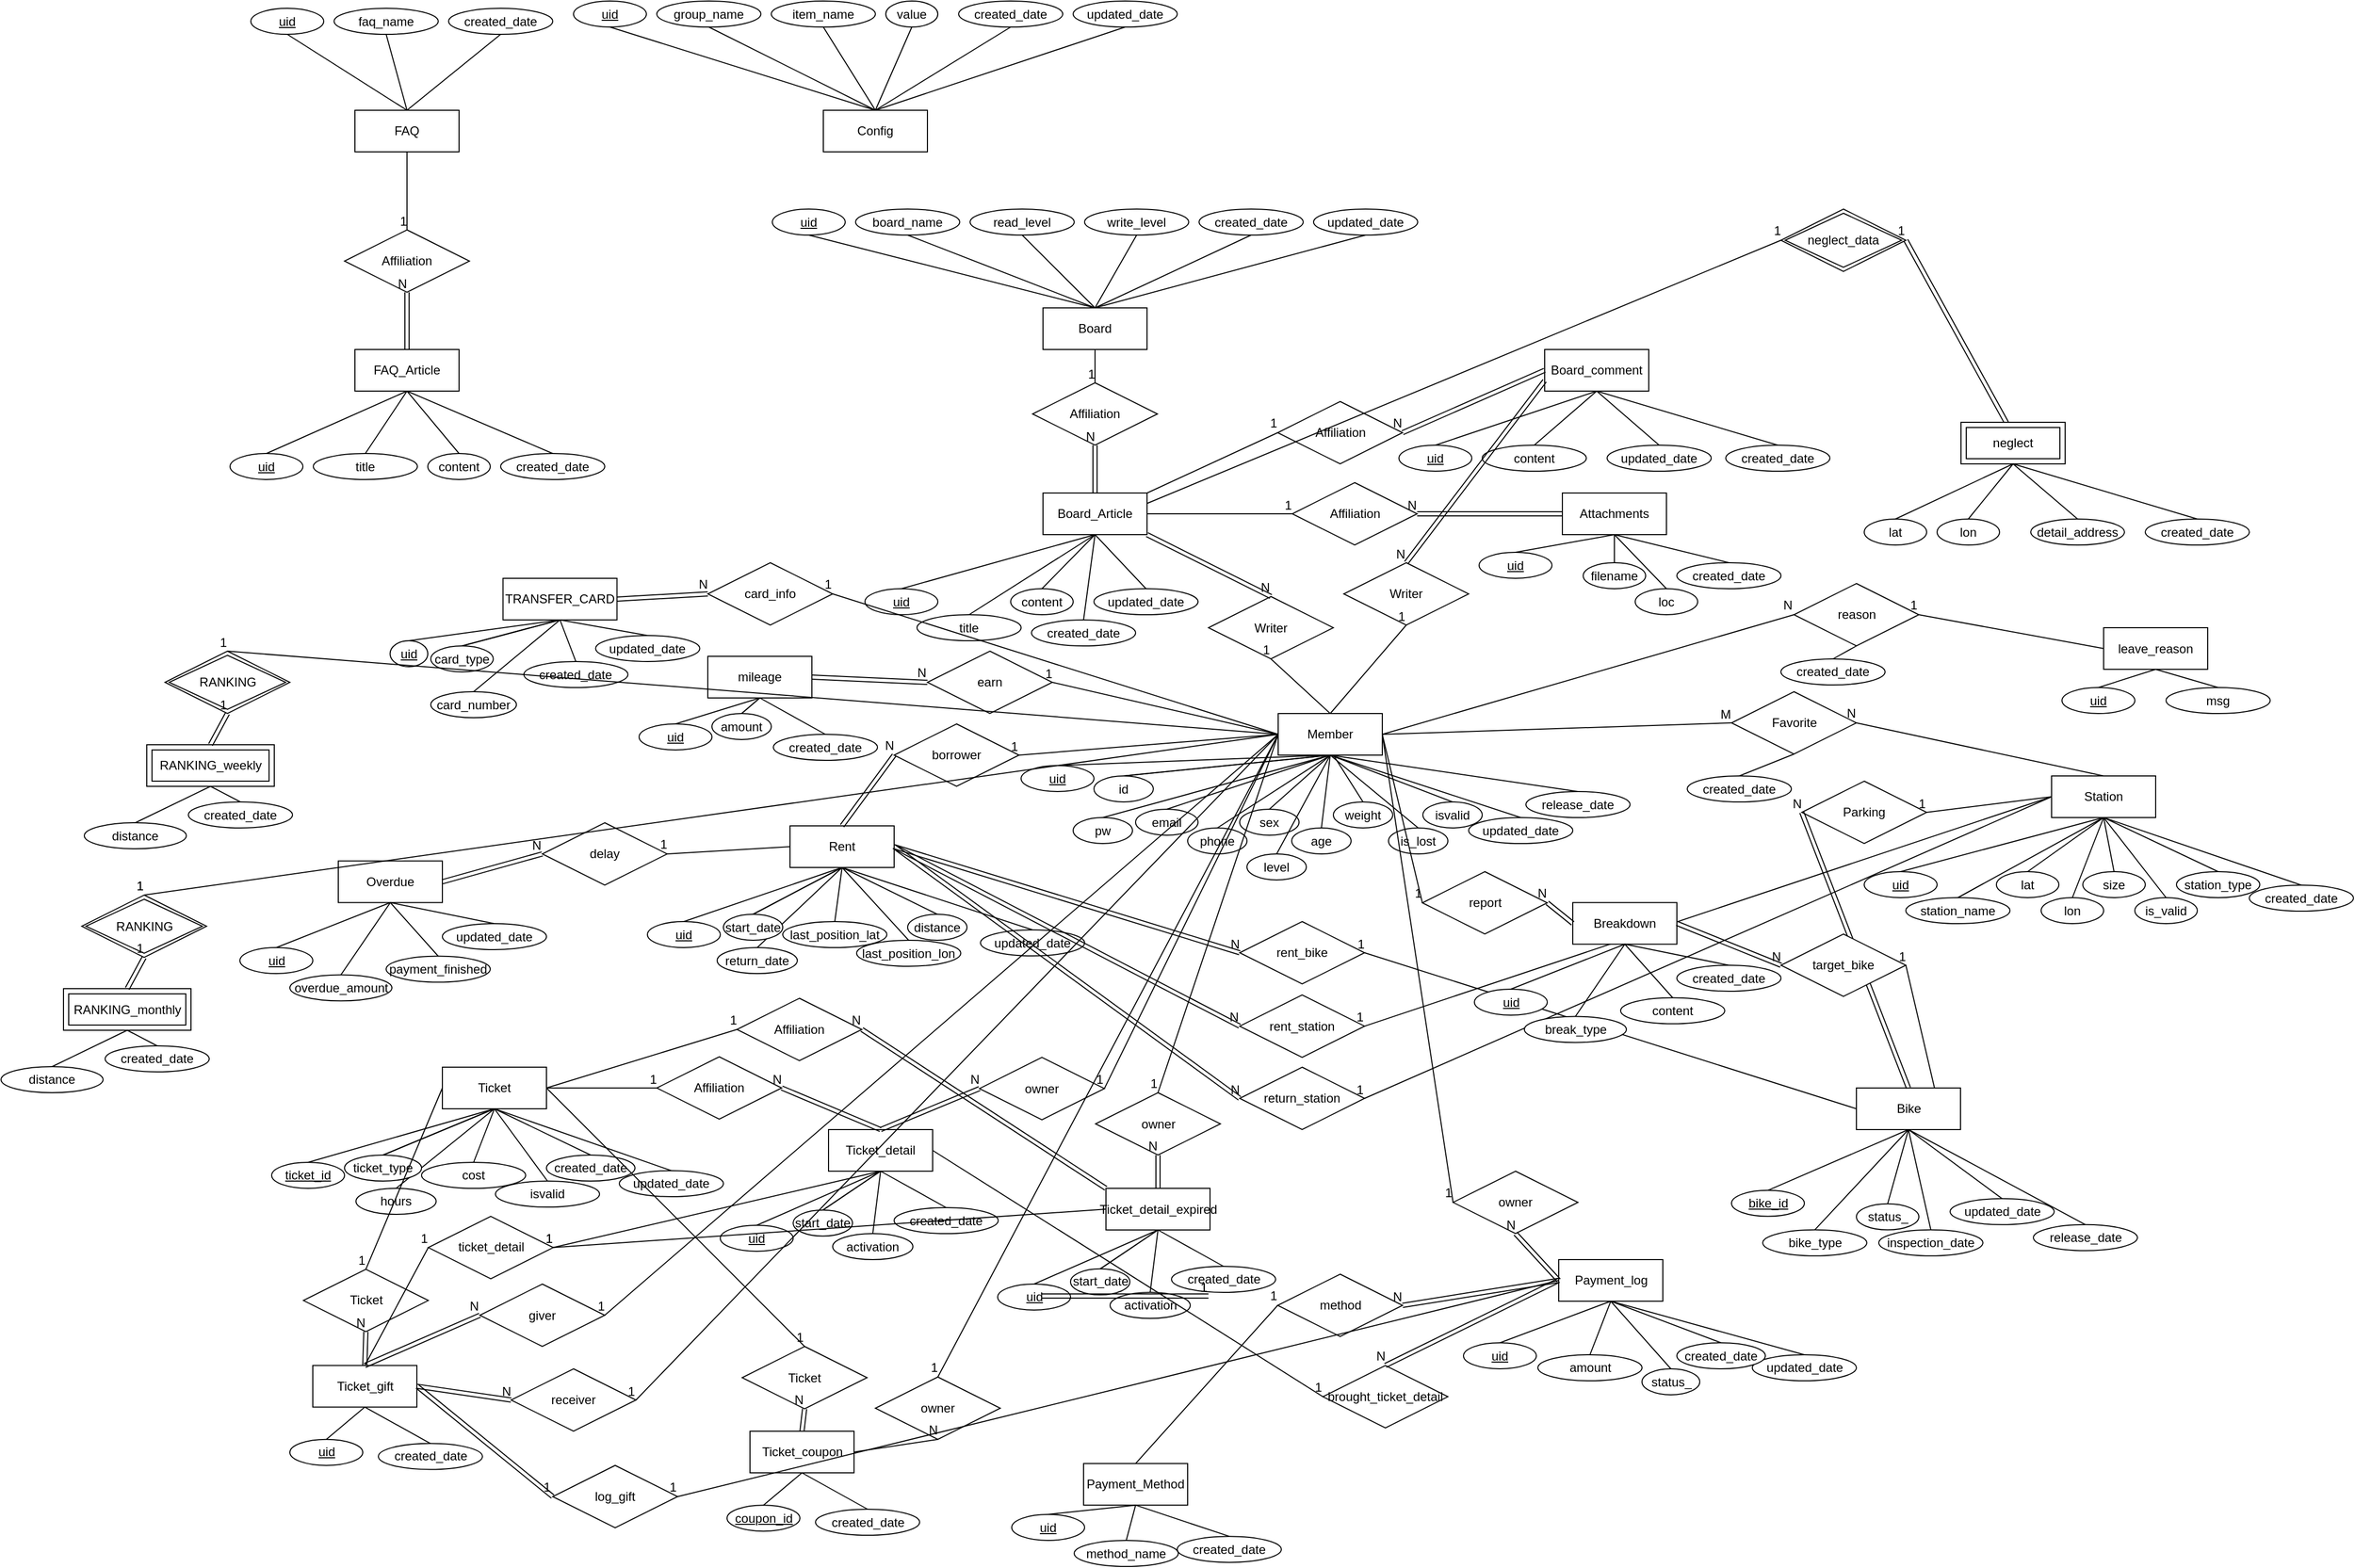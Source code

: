 <mxfile version="21.2.1" type="device">
  <diagram name="페이지-1" id="OqTDUlDy9T-EiEl6ZFDL">
    <mxGraphModel dx="1658" dy="820" grid="1" gridSize="10" guides="1" tooltips="1" connect="1" arrows="1" fold="1" page="1" pageScale="1" pageWidth="827" pageHeight="1169" math="0" shadow="0">
      <root>
        <mxCell id="0" />
        <mxCell id="1" parent="0" />
        <mxCell id="ERFSE9Pxs8hPmbzX2arz-2" value="Config" style="whiteSpace=wrap;html=1;align=center;" parent="1" vertex="1">
          <mxGeometry x="790" y="610" width="100" height="40" as="geometry" />
        </mxCell>
        <mxCell id="ERFSE9Pxs8hPmbzX2arz-12" style="rounded=0;orthogonalLoop=1;jettySize=auto;html=1;exitX=0.5;exitY=1;exitDx=0;exitDy=0;entryX=0.5;entryY=0;entryDx=0;entryDy=0;endArrow=none;endFill=0;" parent="1" source="ERFSE9Pxs8hPmbzX2arz-3" target="ERFSE9Pxs8hPmbzX2arz-2" edge="1">
          <mxGeometry relative="1" as="geometry" />
        </mxCell>
        <mxCell id="ERFSE9Pxs8hPmbzX2arz-3" value="&lt;u&gt;uid&lt;/u&gt;" style="ellipse;whiteSpace=wrap;html=1;align=center;" parent="1" vertex="1">
          <mxGeometry x="550" y="505" width="70" height="25" as="geometry" />
        </mxCell>
        <mxCell id="ERFSE9Pxs8hPmbzX2arz-4" value="group_name" style="ellipse;whiteSpace=wrap;html=1;align=center;" parent="1" vertex="1">
          <mxGeometry x="630" y="505" width="100" height="25" as="geometry" />
        </mxCell>
        <mxCell id="ERFSE9Pxs8hPmbzX2arz-5" value="item_name" style="ellipse;whiteSpace=wrap;html=1;align=center;" parent="1" vertex="1">
          <mxGeometry x="740" y="505" width="100" height="25" as="geometry" />
        </mxCell>
        <mxCell id="ERFSE9Pxs8hPmbzX2arz-6" value="value" style="ellipse;whiteSpace=wrap;html=1;align=center;" parent="1" vertex="1">
          <mxGeometry x="850" y="505" width="50" height="25" as="geometry" />
        </mxCell>
        <mxCell id="ERFSE9Pxs8hPmbzX2arz-7" value="created_date" style="ellipse;whiteSpace=wrap;html=1;align=center;" parent="1" vertex="1">
          <mxGeometry x="920" y="505" width="100" height="25" as="geometry" />
        </mxCell>
        <mxCell id="ERFSE9Pxs8hPmbzX2arz-8" value="updated_date" style="ellipse;whiteSpace=wrap;html=1;align=center;" parent="1" vertex="1">
          <mxGeometry x="1030" y="505" width="100" height="25" as="geometry" />
        </mxCell>
        <mxCell id="ERFSE9Pxs8hPmbzX2arz-14" style="rounded=0;orthogonalLoop=1;jettySize=auto;html=1;exitX=0.5;exitY=1;exitDx=0;exitDy=0;endArrow=none;endFill=0;" parent="1" source="ERFSE9Pxs8hPmbzX2arz-4" edge="1">
          <mxGeometry relative="1" as="geometry">
            <mxPoint x="575" y="540" as="sourcePoint" />
            <mxPoint x="840" y="610" as="targetPoint" />
          </mxGeometry>
        </mxCell>
        <mxCell id="ERFSE9Pxs8hPmbzX2arz-15" style="rounded=0;orthogonalLoop=1;jettySize=auto;html=1;exitX=0.5;exitY=1;exitDx=0;exitDy=0;entryX=0.5;entryY=0;entryDx=0;entryDy=0;endArrow=none;endFill=0;" parent="1" source="ERFSE9Pxs8hPmbzX2arz-5" target="ERFSE9Pxs8hPmbzX2arz-2" edge="1">
          <mxGeometry relative="1" as="geometry">
            <mxPoint x="585" y="550" as="sourcePoint" />
            <mxPoint x="860" y="630" as="targetPoint" />
          </mxGeometry>
        </mxCell>
        <mxCell id="ERFSE9Pxs8hPmbzX2arz-16" style="rounded=0;orthogonalLoop=1;jettySize=auto;html=1;exitX=0.5;exitY=1;exitDx=0;exitDy=0;entryX=0.5;entryY=0;entryDx=0;entryDy=0;endArrow=none;endFill=0;" parent="1" source="ERFSE9Pxs8hPmbzX2arz-6" target="ERFSE9Pxs8hPmbzX2arz-2" edge="1">
          <mxGeometry relative="1" as="geometry">
            <mxPoint x="595" y="560" as="sourcePoint" />
            <mxPoint x="870" y="640" as="targetPoint" />
          </mxGeometry>
        </mxCell>
        <mxCell id="ERFSE9Pxs8hPmbzX2arz-17" style="rounded=0;orthogonalLoop=1;jettySize=auto;html=1;exitX=0.5;exitY=1;exitDx=0;exitDy=0;entryX=0.5;entryY=0;entryDx=0;entryDy=0;endArrow=none;endFill=0;" parent="1" source="ERFSE9Pxs8hPmbzX2arz-7" target="ERFSE9Pxs8hPmbzX2arz-2" edge="1">
          <mxGeometry relative="1" as="geometry">
            <mxPoint x="605" y="570" as="sourcePoint" />
            <mxPoint x="880" y="650" as="targetPoint" />
          </mxGeometry>
        </mxCell>
        <mxCell id="ERFSE9Pxs8hPmbzX2arz-18" style="rounded=0;orthogonalLoop=1;jettySize=auto;html=1;exitX=0.5;exitY=1;exitDx=0;exitDy=0;entryX=0.5;entryY=0;entryDx=0;entryDy=0;endArrow=none;endFill=0;" parent="1" source="ERFSE9Pxs8hPmbzX2arz-8" target="ERFSE9Pxs8hPmbzX2arz-2" edge="1">
          <mxGeometry relative="1" as="geometry">
            <mxPoint x="615" y="580" as="sourcePoint" />
            <mxPoint x="890" y="660" as="targetPoint" />
          </mxGeometry>
        </mxCell>
        <mxCell id="ERFSE9Pxs8hPmbzX2arz-19" value="FAQ" style="whiteSpace=wrap;html=1;align=center;" parent="1" vertex="1">
          <mxGeometry x="340" y="610" width="100" height="40" as="geometry" />
        </mxCell>
        <mxCell id="ERFSE9Pxs8hPmbzX2arz-20" style="rounded=0;orthogonalLoop=1;jettySize=auto;html=1;exitX=0.5;exitY=1;exitDx=0;exitDy=0;entryX=0.5;entryY=0;entryDx=0;entryDy=0;endArrow=none;endFill=0;" parent="1" source="ERFSE9Pxs8hPmbzX2arz-21" target="ERFSE9Pxs8hPmbzX2arz-19" edge="1">
          <mxGeometry relative="1" as="geometry" />
        </mxCell>
        <mxCell id="ERFSE9Pxs8hPmbzX2arz-21" value="&lt;u&gt;uid&lt;/u&gt;" style="ellipse;whiteSpace=wrap;html=1;align=center;" parent="1" vertex="1">
          <mxGeometry x="240" y="512" width="70" height="25" as="geometry" />
        </mxCell>
        <mxCell id="ERFSE9Pxs8hPmbzX2arz-22" value="faq_name" style="ellipse;whiteSpace=wrap;html=1;align=center;" parent="1" vertex="1">
          <mxGeometry x="320" y="512" width="100" height="25" as="geometry" />
        </mxCell>
        <mxCell id="ERFSE9Pxs8hPmbzX2arz-25" value="created_date" style="ellipse;whiteSpace=wrap;html=1;align=center;" parent="1" vertex="1">
          <mxGeometry x="430" y="512" width="100" height="25" as="geometry" />
        </mxCell>
        <mxCell id="ERFSE9Pxs8hPmbzX2arz-27" style="rounded=0;orthogonalLoop=1;jettySize=auto;html=1;exitX=0.5;exitY=1;exitDx=0;exitDy=0;endArrow=none;endFill=0;entryX=0.5;entryY=0;entryDx=0;entryDy=0;" parent="1" source="ERFSE9Pxs8hPmbzX2arz-22" target="ERFSE9Pxs8hPmbzX2arz-19" edge="1">
          <mxGeometry relative="1" as="geometry">
            <mxPoint x="105" y="547" as="sourcePoint" />
            <mxPoint x="370" y="617" as="targetPoint" />
          </mxGeometry>
        </mxCell>
        <mxCell id="ERFSE9Pxs8hPmbzX2arz-30" style="rounded=0;orthogonalLoop=1;jettySize=auto;html=1;exitX=0.5;exitY=1;exitDx=0;exitDy=0;entryX=0.5;entryY=0;entryDx=0;entryDy=0;endArrow=none;endFill=0;" parent="1" source="ERFSE9Pxs8hPmbzX2arz-25" target="ERFSE9Pxs8hPmbzX2arz-19" edge="1">
          <mxGeometry relative="1" as="geometry">
            <mxPoint x="135" y="577" as="sourcePoint" />
            <mxPoint x="410" y="657" as="targetPoint" />
          </mxGeometry>
        </mxCell>
        <mxCell id="ERFSE9Pxs8hPmbzX2arz-32" value="FAQ_Article" style="whiteSpace=wrap;html=1;align=center;" parent="1" vertex="1">
          <mxGeometry x="340" y="840" width="100" height="40" as="geometry" />
        </mxCell>
        <mxCell id="ERFSE9Pxs8hPmbzX2arz-33" style="rounded=0;orthogonalLoop=1;jettySize=auto;html=1;exitX=0.5;exitY=0;exitDx=0;exitDy=0;entryX=0.5;entryY=1;entryDx=0;entryDy=0;endArrow=none;endFill=0;" parent="1" source="ERFSE9Pxs8hPmbzX2arz-34" target="ERFSE9Pxs8hPmbzX2arz-32" edge="1">
          <mxGeometry relative="1" as="geometry" />
        </mxCell>
        <mxCell id="ERFSE9Pxs8hPmbzX2arz-34" value="&lt;u&gt;uid&lt;/u&gt;" style="ellipse;whiteSpace=wrap;html=1;align=center;" parent="1" vertex="1">
          <mxGeometry x="220" y="940" width="70" height="25" as="geometry" />
        </mxCell>
        <mxCell id="ERFSE9Pxs8hPmbzX2arz-36" value="title" style="ellipse;whiteSpace=wrap;html=1;align=center;" parent="1" vertex="1">
          <mxGeometry x="300" y="940" width="100" height="25" as="geometry" />
        </mxCell>
        <mxCell id="ERFSE9Pxs8hPmbzX2arz-37" value="content" style="ellipse;whiteSpace=wrap;html=1;align=center;" parent="1" vertex="1">
          <mxGeometry x="410" y="940" width="60" height="25" as="geometry" />
        </mxCell>
        <mxCell id="ERFSE9Pxs8hPmbzX2arz-38" value="created_date" style="ellipse;whiteSpace=wrap;html=1;align=center;" parent="1" vertex="1">
          <mxGeometry x="480" y="940" width="100" height="25" as="geometry" />
        </mxCell>
        <mxCell id="ERFSE9Pxs8hPmbzX2arz-41" style="rounded=0;orthogonalLoop=1;jettySize=auto;html=1;exitX=0.5;exitY=0;exitDx=0;exitDy=0;entryX=0.5;entryY=1;entryDx=0;entryDy=0;endArrow=none;endFill=0;" parent="1" source="ERFSE9Pxs8hPmbzX2arz-36" target="ERFSE9Pxs8hPmbzX2arz-32" edge="1">
          <mxGeometry relative="1" as="geometry">
            <mxPoint x="145" y="985" as="sourcePoint" />
            <mxPoint x="420" y="1065" as="targetPoint" />
          </mxGeometry>
        </mxCell>
        <mxCell id="ERFSE9Pxs8hPmbzX2arz-42" style="rounded=0;orthogonalLoop=1;jettySize=auto;html=1;exitX=0.5;exitY=0;exitDx=0;exitDy=0;entryX=0.5;entryY=1;entryDx=0;entryDy=0;endArrow=none;endFill=0;" parent="1" source="ERFSE9Pxs8hPmbzX2arz-37" target="ERFSE9Pxs8hPmbzX2arz-32" edge="1">
          <mxGeometry relative="1" as="geometry">
            <mxPoint x="155" y="995" as="sourcePoint" />
            <mxPoint x="430" y="1075" as="targetPoint" />
          </mxGeometry>
        </mxCell>
        <mxCell id="ERFSE9Pxs8hPmbzX2arz-43" style="rounded=0;orthogonalLoop=1;jettySize=auto;html=1;exitX=0.5;exitY=0;exitDx=0;exitDy=0;entryX=0.5;entryY=1;entryDx=0;entryDy=0;endArrow=none;endFill=0;" parent="1" source="ERFSE9Pxs8hPmbzX2arz-38" target="ERFSE9Pxs8hPmbzX2arz-32" edge="1">
          <mxGeometry relative="1" as="geometry">
            <mxPoint x="165" y="1005" as="sourcePoint" />
            <mxPoint x="440" y="1085" as="targetPoint" />
          </mxGeometry>
        </mxCell>
        <mxCell id="ERFSE9Pxs8hPmbzX2arz-66" value="Board" style="whiteSpace=wrap;html=1;align=center;" parent="1" vertex="1">
          <mxGeometry x="1001" y="800" width="100" height="40" as="geometry" />
        </mxCell>
        <mxCell id="ERFSE9Pxs8hPmbzX2arz-67" style="rounded=0;orthogonalLoop=1;jettySize=auto;html=1;exitX=0.5;exitY=1;exitDx=0;exitDy=0;entryX=0.5;entryY=0;entryDx=0;entryDy=0;endArrow=none;endFill=0;" parent="1" source="ERFSE9Pxs8hPmbzX2arz-68" target="ERFSE9Pxs8hPmbzX2arz-66" edge="1">
          <mxGeometry relative="1" as="geometry" />
        </mxCell>
        <mxCell id="ERFSE9Pxs8hPmbzX2arz-68" value="&lt;u&gt;uid&lt;/u&gt;" style="ellipse;whiteSpace=wrap;html=1;align=center;" parent="1" vertex="1">
          <mxGeometry x="741" y="705" width="70" height="25" as="geometry" />
        </mxCell>
        <mxCell id="ERFSE9Pxs8hPmbzX2arz-69" value="board_name" style="ellipse;whiteSpace=wrap;html=1;align=center;" parent="1" vertex="1">
          <mxGeometry x="821" y="705" width="100" height="25" as="geometry" />
        </mxCell>
        <mxCell id="ERFSE9Pxs8hPmbzX2arz-70" value="created_date" style="ellipse;whiteSpace=wrap;html=1;align=center;" parent="1" vertex="1">
          <mxGeometry x="1151" y="705" width="100" height="25" as="geometry" />
        </mxCell>
        <mxCell id="ERFSE9Pxs8hPmbzX2arz-71" style="rounded=0;orthogonalLoop=1;jettySize=auto;html=1;exitX=0.5;exitY=1;exitDx=0;exitDy=0;endArrow=none;endFill=0;entryX=0.5;entryY=0;entryDx=0;entryDy=0;" parent="1" source="ERFSE9Pxs8hPmbzX2arz-69" target="ERFSE9Pxs8hPmbzX2arz-66" edge="1">
          <mxGeometry relative="1" as="geometry">
            <mxPoint x="606" y="740" as="sourcePoint" />
            <mxPoint x="871" y="810" as="targetPoint" />
          </mxGeometry>
        </mxCell>
        <mxCell id="ERFSE9Pxs8hPmbzX2arz-72" style="rounded=0;orthogonalLoop=1;jettySize=auto;html=1;exitX=0.5;exitY=1;exitDx=0;exitDy=0;entryX=0.5;entryY=0;entryDx=0;entryDy=0;endArrow=none;endFill=0;" parent="1" source="ERFSE9Pxs8hPmbzX2arz-70" target="ERFSE9Pxs8hPmbzX2arz-66" edge="1">
          <mxGeometry relative="1" as="geometry">
            <mxPoint x="636" y="770" as="sourcePoint" />
            <mxPoint x="911" y="850" as="targetPoint" />
          </mxGeometry>
        </mxCell>
        <mxCell id="ERFSE9Pxs8hPmbzX2arz-73" value="Board_Article" style="whiteSpace=wrap;html=1;align=center;" parent="1" vertex="1">
          <mxGeometry x="1001" y="978" width="100" height="40" as="geometry" />
        </mxCell>
        <mxCell id="ERFSE9Pxs8hPmbzX2arz-74" style="rounded=0;orthogonalLoop=1;jettySize=auto;html=1;exitX=0.5;exitY=0;exitDx=0;exitDy=0;entryX=0.5;entryY=1;entryDx=0;entryDy=0;endArrow=none;endFill=0;" parent="1" source="ERFSE9Pxs8hPmbzX2arz-75" target="ERFSE9Pxs8hPmbzX2arz-73" edge="1">
          <mxGeometry relative="1" as="geometry" />
        </mxCell>
        <mxCell id="ERFSE9Pxs8hPmbzX2arz-75" value="&lt;u&gt;uid&lt;/u&gt;" style="ellipse;whiteSpace=wrap;html=1;align=center;" parent="1" vertex="1">
          <mxGeometry x="830" y="1070" width="70" height="25" as="geometry" />
        </mxCell>
        <mxCell id="ERFSE9Pxs8hPmbzX2arz-76" value="title" style="ellipse;whiteSpace=wrap;html=1;align=center;" parent="1" vertex="1">
          <mxGeometry x="880" y="1095" width="100" height="25" as="geometry" />
        </mxCell>
        <mxCell id="ERFSE9Pxs8hPmbzX2arz-77" value="content" style="ellipse;whiteSpace=wrap;html=1;align=center;" parent="1" vertex="1">
          <mxGeometry x="970" y="1070" width="60" height="25" as="geometry" />
        </mxCell>
        <mxCell id="ERFSE9Pxs8hPmbzX2arz-78" value="created_date" style="ellipse;whiteSpace=wrap;html=1;align=center;" parent="1" vertex="1">
          <mxGeometry x="990" y="1100" width="100" height="25" as="geometry" />
        </mxCell>
        <mxCell id="ERFSE9Pxs8hPmbzX2arz-79" style="rounded=0;orthogonalLoop=1;jettySize=auto;html=1;exitX=0.5;exitY=0;exitDx=0;exitDy=0;entryX=0.5;entryY=1;entryDx=0;entryDy=0;endArrow=none;endFill=0;" parent="1" source="ERFSE9Pxs8hPmbzX2arz-76" target="ERFSE9Pxs8hPmbzX2arz-73" edge="1">
          <mxGeometry relative="1" as="geometry">
            <mxPoint x="806" y="1123" as="sourcePoint" />
            <mxPoint x="1081" y="1203" as="targetPoint" />
          </mxGeometry>
        </mxCell>
        <mxCell id="ERFSE9Pxs8hPmbzX2arz-80" style="rounded=0;orthogonalLoop=1;jettySize=auto;html=1;exitX=0.5;exitY=0;exitDx=0;exitDy=0;entryX=0.5;entryY=1;entryDx=0;entryDy=0;endArrow=none;endFill=0;" parent="1" source="ERFSE9Pxs8hPmbzX2arz-77" target="ERFSE9Pxs8hPmbzX2arz-73" edge="1">
          <mxGeometry relative="1" as="geometry">
            <mxPoint x="816" y="1133" as="sourcePoint" />
            <mxPoint x="1091" y="1213" as="targetPoint" />
          </mxGeometry>
        </mxCell>
        <mxCell id="ERFSE9Pxs8hPmbzX2arz-81" style="rounded=0;orthogonalLoop=1;jettySize=auto;html=1;exitX=0.5;exitY=0;exitDx=0;exitDy=0;entryX=0.5;entryY=1;entryDx=0;entryDy=0;endArrow=none;endFill=0;" parent="1" source="ERFSE9Pxs8hPmbzX2arz-78" target="ERFSE9Pxs8hPmbzX2arz-73" edge="1">
          <mxGeometry relative="1" as="geometry">
            <mxPoint x="826" y="1143" as="sourcePoint" />
            <mxPoint x="1101" y="1223" as="targetPoint" />
          </mxGeometry>
        </mxCell>
        <mxCell id="ERFSE9Pxs8hPmbzX2arz-83" value="read_level" style="ellipse;whiteSpace=wrap;html=1;align=center;" parent="1" vertex="1">
          <mxGeometry x="931" y="705" width="100" height="25" as="geometry" />
        </mxCell>
        <mxCell id="ERFSE9Pxs8hPmbzX2arz-84" style="rounded=0;orthogonalLoop=1;jettySize=auto;html=1;exitX=0.5;exitY=1;exitDx=0;exitDy=0;endArrow=none;endFill=0;entryX=0.5;entryY=0;entryDx=0;entryDy=0;" parent="1" source="ERFSE9Pxs8hPmbzX2arz-83" target="ERFSE9Pxs8hPmbzX2arz-66" edge="1">
          <mxGeometry relative="1" as="geometry">
            <mxPoint x="716" y="740" as="sourcePoint" />
            <mxPoint x="1001" y="803" as="targetPoint" />
          </mxGeometry>
        </mxCell>
        <mxCell id="ERFSE9Pxs8hPmbzX2arz-87" value="write_level" style="ellipse;whiteSpace=wrap;html=1;align=center;" parent="1" vertex="1">
          <mxGeometry x="1041" y="705" width="100" height="25" as="geometry" />
        </mxCell>
        <mxCell id="ERFSE9Pxs8hPmbzX2arz-88" style="rounded=0;orthogonalLoop=1;jettySize=auto;html=1;exitX=0.5;exitY=1;exitDx=0;exitDy=0;endArrow=none;endFill=0;entryX=0.5;entryY=0;entryDx=0;entryDy=0;" parent="1" source="ERFSE9Pxs8hPmbzX2arz-87" target="ERFSE9Pxs8hPmbzX2arz-66" edge="1">
          <mxGeometry relative="1" as="geometry">
            <mxPoint x="991" y="740" as="sourcePoint" />
            <mxPoint x="901" y="813" as="targetPoint" />
          </mxGeometry>
        </mxCell>
        <mxCell id="ERFSE9Pxs8hPmbzX2arz-89" value="updated_date" style="ellipse;whiteSpace=wrap;html=1;align=center;" parent="1" vertex="1">
          <mxGeometry x="1261" y="705" width="100" height="25" as="geometry" />
        </mxCell>
        <mxCell id="ERFSE9Pxs8hPmbzX2arz-90" style="rounded=0;orthogonalLoop=1;jettySize=auto;html=1;exitX=0.5;exitY=1;exitDx=0;exitDy=0;entryX=0.5;entryY=0;entryDx=0;entryDy=0;endArrow=none;endFill=0;" parent="1" source="ERFSE9Pxs8hPmbzX2arz-89" target="ERFSE9Pxs8hPmbzX2arz-66" edge="1">
          <mxGeometry relative="1" as="geometry">
            <mxPoint x="1211" y="740" as="sourcePoint" />
            <mxPoint x="901" y="813" as="targetPoint" />
          </mxGeometry>
        </mxCell>
        <mxCell id="ERFSE9Pxs8hPmbzX2arz-91" value="updated_date" style="ellipse;whiteSpace=wrap;html=1;align=center;" parent="1" vertex="1">
          <mxGeometry x="1050" y="1070" width="100" height="25" as="geometry" />
        </mxCell>
        <mxCell id="ERFSE9Pxs8hPmbzX2arz-92" style="rounded=0;orthogonalLoop=1;jettySize=auto;html=1;exitX=0.5;exitY=0;exitDx=0;exitDy=0;entryX=0.5;entryY=1;entryDx=0;entryDy=0;endArrow=none;endFill=0;" parent="1" source="ERFSE9Pxs8hPmbzX2arz-91" target="ERFSE9Pxs8hPmbzX2arz-73" edge="1">
          <mxGeometry relative="1" as="geometry">
            <mxPoint x="1201" y="1088" as="sourcePoint" />
            <mxPoint x="1061" y="1028" as="targetPoint" />
          </mxGeometry>
        </mxCell>
        <mxCell id="ERFSE9Pxs8hPmbzX2arz-93" value="Attachments" style="whiteSpace=wrap;html=1;align=center;" parent="1" vertex="1">
          <mxGeometry x="1500" y="978" width="100" height="40" as="geometry" />
        </mxCell>
        <mxCell id="ERFSE9Pxs8hPmbzX2arz-99" value="&lt;u&gt;uid&lt;/u&gt;" style="ellipse;whiteSpace=wrap;html=1;align=center;" parent="1" vertex="1">
          <mxGeometry x="1420" y="1035" width="70" height="25" as="geometry" />
        </mxCell>
        <mxCell id="ERFSE9Pxs8hPmbzX2arz-101" value="filename" style="ellipse;whiteSpace=wrap;html=1;align=center;" parent="1" vertex="1">
          <mxGeometry x="1520" y="1045" width="60" height="25" as="geometry" />
        </mxCell>
        <mxCell id="ERFSE9Pxs8hPmbzX2arz-110" style="edgeStyle=none;rounded=0;orthogonalLoop=1;jettySize=auto;html=1;exitX=0.5;exitY=0;exitDx=0;exitDy=0;entryX=0.5;entryY=1;entryDx=0;entryDy=0;endArrow=none;endFill=0;" parent="1" source="ERFSE9Pxs8hPmbzX2arz-102" target="ERFSE9Pxs8hPmbzX2arz-93" edge="1">
          <mxGeometry relative="1" as="geometry" />
        </mxCell>
        <mxCell id="ERFSE9Pxs8hPmbzX2arz-102" value="created_date" style="ellipse;whiteSpace=wrap;html=1;align=center;" parent="1" vertex="1">
          <mxGeometry x="1610" y="1045" width="100" height="25" as="geometry" />
        </mxCell>
        <mxCell id="ERFSE9Pxs8hPmbzX2arz-104" value="loc" style="ellipse;whiteSpace=wrap;html=1;align=center;" parent="1" vertex="1">
          <mxGeometry x="1570" y="1070" width="60" height="25" as="geometry" />
        </mxCell>
        <mxCell id="ERFSE9Pxs8hPmbzX2arz-105" style="rounded=0;orthogonalLoop=1;jettySize=auto;html=1;exitX=0.5;exitY=0;exitDx=0;exitDy=0;entryX=0.5;entryY=1;entryDx=0;entryDy=0;endArrow=none;endFill=0;" parent="1" source="ERFSE9Pxs8hPmbzX2arz-99" target="ERFSE9Pxs8hPmbzX2arz-93" edge="1">
          <mxGeometry relative="1" as="geometry">
            <mxPoint x="1259" y="1098" as="sourcePoint" />
            <mxPoint x="1061" y="1046" as="targetPoint" />
          </mxGeometry>
        </mxCell>
        <mxCell id="ERFSE9Pxs8hPmbzX2arz-108" style="rounded=0;orthogonalLoop=1;jettySize=auto;html=1;exitX=0.5;exitY=0;exitDx=0;exitDy=0;entryX=0.5;entryY=1;entryDx=0;entryDy=0;endArrow=none;endFill=0;" parent="1" source="ERFSE9Pxs8hPmbzX2arz-101" target="ERFSE9Pxs8hPmbzX2arz-93" edge="1">
          <mxGeometry relative="1" as="geometry">
            <mxPoint x="1385" y="1098" as="sourcePoint" />
            <mxPoint x="1570" y="1038" as="targetPoint" />
          </mxGeometry>
        </mxCell>
        <mxCell id="ERFSE9Pxs8hPmbzX2arz-109" style="rounded=0;orthogonalLoop=1;jettySize=auto;html=1;exitX=0.5;exitY=0;exitDx=0;exitDy=0;entryX=0.5;entryY=1;entryDx=0;entryDy=0;endArrow=none;endFill=0;" parent="1" source="ERFSE9Pxs8hPmbzX2arz-104" target="ERFSE9Pxs8hPmbzX2arz-93" edge="1">
          <mxGeometry relative="1" as="geometry">
            <mxPoint x="1395" y="1108" as="sourcePoint" />
            <mxPoint x="1580" y="1048" as="targetPoint" />
          </mxGeometry>
        </mxCell>
        <mxCell id="ERFSE9Pxs8hPmbzX2arz-112" value="Board_comment" style="whiteSpace=wrap;html=1;align=center;" parent="1" vertex="1">
          <mxGeometry x="1483" y="840" width="100" height="40" as="geometry" />
        </mxCell>
        <mxCell id="ERFSE9Pxs8hPmbzX2arz-113" value="&lt;u&gt;uid&lt;/u&gt;" style="ellipse;whiteSpace=wrap;html=1;align=center;" parent="1" vertex="1">
          <mxGeometry x="1343" y="932" width="70" height="25" as="geometry" />
        </mxCell>
        <mxCell id="ERFSE9Pxs8hPmbzX2arz-114" value="content" style="ellipse;whiteSpace=wrap;html=1;align=center;" parent="1" vertex="1">
          <mxGeometry x="1423" y="932" width="100" height="25" as="geometry" />
        </mxCell>
        <mxCell id="ERFSE9Pxs8hPmbzX2arz-116" style="edgeStyle=none;rounded=0;orthogonalLoop=1;jettySize=auto;html=1;exitX=0.5;exitY=0;exitDx=0;exitDy=0;entryX=0.5;entryY=1;entryDx=0;entryDy=0;endArrow=none;endFill=0;" parent="1" source="ERFSE9Pxs8hPmbzX2arz-117" target="ERFSE9Pxs8hPmbzX2arz-112" edge="1">
          <mxGeometry relative="1" as="geometry" />
        </mxCell>
        <mxCell id="ERFSE9Pxs8hPmbzX2arz-117" value="created_date" style="ellipse;whiteSpace=wrap;html=1;align=center;" parent="1" vertex="1">
          <mxGeometry x="1657" y="932" width="100" height="25" as="geometry" />
        </mxCell>
        <mxCell id="ERFSE9Pxs8hPmbzX2arz-118" value="updated_date" style="ellipse;whiteSpace=wrap;html=1;align=center;" parent="1" vertex="1">
          <mxGeometry x="1543" y="932" width="100" height="25" as="geometry" />
        </mxCell>
        <mxCell id="ERFSE9Pxs8hPmbzX2arz-119" style="rounded=0;orthogonalLoop=1;jettySize=auto;html=1;exitX=0.5;exitY=0;exitDx=0;exitDy=0;entryX=0.5;entryY=1;entryDx=0;entryDy=0;endArrow=none;endFill=0;" parent="1" source="ERFSE9Pxs8hPmbzX2arz-113" target="ERFSE9Pxs8hPmbzX2arz-112" edge="1">
          <mxGeometry relative="1" as="geometry">
            <mxPoint x="1272" y="960" as="sourcePoint" />
            <mxPoint x="1074" y="908" as="targetPoint" />
          </mxGeometry>
        </mxCell>
        <mxCell id="ERFSE9Pxs8hPmbzX2arz-120" style="rounded=0;orthogonalLoop=1;jettySize=auto;html=1;exitX=0.5;exitY=0;exitDx=0;exitDy=0;entryX=0.5;entryY=1;entryDx=0;entryDy=0;endArrow=none;endFill=0;" parent="1" source="ERFSE9Pxs8hPmbzX2arz-114" target="ERFSE9Pxs8hPmbzX2arz-112" edge="1">
          <mxGeometry relative="1" as="geometry">
            <mxPoint x="1388" y="950" as="sourcePoint" />
            <mxPoint x="1573" y="890" as="targetPoint" />
          </mxGeometry>
        </mxCell>
        <mxCell id="ERFSE9Pxs8hPmbzX2arz-122" style="rounded=0;orthogonalLoop=1;jettySize=auto;html=1;exitX=0.5;exitY=0;exitDx=0;exitDy=0;entryX=0.5;entryY=1;entryDx=0;entryDy=0;endArrow=none;endFill=0;" parent="1" source="ERFSE9Pxs8hPmbzX2arz-118" target="ERFSE9Pxs8hPmbzX2arz-112" edge="1">
          <mxGeometry relative="1" as="geometry">
            <mxPoint x="1408" y="970" as="sourcePoint" />
            <mxPoint x="1593" y="910" as="targetPoint" />
          </mxGeometry>
        </mxCell>
        <mxCell id="ERFSE9Pxs8hPmbzX2arz-127" value="lat" style="ellipse;whiteSpace=wrap;html=1;align=center;" parent="1" vertex="1">
          <mxGeometry x="1790" y="1003" width="60" height="25" as="geometry" />
        </mxCell>
        <mxCell id="ERFSE9Pxs8hPmbzX2arz-128" value="lon" style="ellipse;whiteSpace=wrap;html=1;align=center;" parent="1" vertex="1">
          <mxGeometry x="1860" y="1003" width="60" height="25" as="geometry" />
        </mxCell>
        <mxCell id="ERFSE9Pxs8hPmbzX2arz-129" style="edgeStyle=none;rounded=0;orthogonalLoop=1;jettySize=auto;html=1;exitX=0.5;exitY=0;exitDx=0;exitDy=0;entryX=0.5;entryY=1;entryDx=0;entryDy=0;endArrow=none;endFill=0;" parent="1" source="ERFSE9Pxs8hPmbzX2arz-130" target="ERFSE9Pxs8hPmbzX2arz-575" edge="1">
          <mxGeometry relative="1" as="geometry">
            <mxPoint x="1930" y="951" as="targetPoint" />
          </mxGeometry>
        </mxCell>
        <mxCell id="ERFSE9Pxs8hPmbzX2arz-130" value="created_date" style="ellipse;whiteSpace=wrap;html=1;align=center;" parent="1" vertex="1">
          <mxGeometry x="2060" y="1003" width="100" height="25" as="geometry" />
        </mxCell>
        <mxCell id="ERFSE9Pxs8hPmbzX2arz-131" value="detail_address" style="ellipse;whiteSpace=wrap;html=1;align=center;" parent="1" vertex="1">
          <mxGeometry x="1950" y="1003" width="90" height="25" as="geometry" />
        </mxCell>
        <mxCell id="ERFSE9Pxs8hPmbzX2arz-133" style="rounded=0;orthogonalLoop=1;jettySize=auto;html=1;exitX=0.5;exitY=0;exitDx=0;exitDy=0;entryX=0.5;entryY=1;entryDx=0;entryDy=0;endArrow=none;endFill=0;" parent="1" source="ERFSE9Pxs8hPmbzX2arz-127" target="ERFSE9Pxs8hPmbzX2arz-575" edge="1">
          <mxGeometry relative="1" as="geometry">
            <mxPoint x="1755" y="1021" as="sourcePoint" />
            <mxPoint x="1930" y="951" as="targetPoint" />
          </mxGeometry>
        </mxCell>
        <mxCell id="ERFSE9Pxs8hPmbzX2arz-134" style="rounded=0;orthogonalLoop=1;jettySize=auto;html=1;exitX=0.5;exitY=0;exitDx=0;exitDy=0;entryX=0.5;entryY=1;entryDx=0;entryDy=0;endArrow=none;endFill=0;" parent="1" source="ERFSE9Pxs8hPmbzX2arz-128" target="ERFSE9Pxs8hPmbzX2arz-575" edge="1">
          <mxGeometry relative="1" as="geometry">
            <mxPoint x="1765" y="1031" as="sourcePoint" />
            <mxPoint x="1930" y="951" as="targetPoint" />
          </mxGeometry>
        </mxCell>
        <mxCell id="ERFSE9Pxs8hPmbzX2arz-135" style="rounded=0;orthogonalLoop=1;jettySize=auto;html=1;exitX=0.5;exitY=0;exitDx=0;exitDy=0;entryX=0.5;entryY=1;entryDx=0;entryDy=0;endArrow=none;endFill=0;" parent="1" source="ERFSE9Pxs8hPmbzX2arz-131" target="ERFSE9Pxs8hPmbzX2arz-575" edge="1">
          <mxGeometry relative="1" as="geometry">
            <mxPoint x="1775" y="1041" as="sourcePoint" />
            <mxPoint x="1930" y="951" as="targetPoint" />
          </mxGeometry>
        </mxCell>
        <mxCell id="ERFSE9Pxs8hPmbzX2arz-137" value="Bike" style="whiteSpace=wrap;html=1;align=center;" parent="1" vertex="1">
          <mxGeometry x="1782.5" y="1550" width="100" height="40" as="geometry" />
        </mxCell>
        <mxCell id="ERFSE9Pxs8hPmbzX2arz-138" style="rounded=0;orthogonalLoop=1;jettySize=auto;html=1;exitX=0.5;exitY=0;exitDx=0;exitDy=0;entryX=0.5;entryY=1;entryDx=0;entryDy=0;endArrow=none;endFill=0;" parent="1" source="ERFSE9Pxs8hPmbzX2arz-139" target="ERFSE9Pxs8hPmbzX2arz-137" edge="1">
          <mxGeometry relative="1" as="geometry" />
        </mxCell>
        <mxCell id="ERFSE9Pxs8hPmbzX2arz-139" value="&lt;u&gt;bike_id&lt;/u&gt;" style="ellipse;whiteSpace=wrap;html=1;align=center;" parent="1" vertex="1">
          <mxGeometry x="1662.5" y="1648.42" width="70" height="25" as="geometry" />
        </mxCell>
        <mxCell id="ERFSE9Pxs8hPmbzX2arz-140" value="bike_type" style="ellipse;whiteSpace=wrap;html=1;align=center;" parent="1" vertex="1">
          <mxGeometry x="1692.5" y="1686.42" width="100" height="25" as="geometry" />
        </mxCell>
        <mxCell id="ERFSE9Pxs8hPmbzX2arz-141" value="status_" style="ellipse;whiteSpace=wrap;html=1;align=center;" parent="1" vertex="1">
          <mxGeometry x="1782.5" y="1661.42" width="60" height="25" as="geometry" />
        </mxCell>
        <mxCell id="ERFSE9Pxs8hPmbzX2arz-142" value="inspection_date" style="ellipse;whiteSpace=wrap;html=1;align=center;" parent="1" vertex="1">
          <mxGeometry x="1804" y="1686.42" width="100" height="25" as="geometry" />
        </mxCell>
        <mxCell id="ERFSE9Pxs8hPmbzX2arz-143" style="rounded=0;orthogonalLoop=1;jettySize=auto;html=1;exitX=0.5;exitY=0;exitDx=0;exitDy=0;entryX=0.5;entryY=1;entryDx=0;entryDy=0;endArrow=none;endFill=0;" parent="1" source="ERFSE9Pxs8hPmbzX2arz-140" target="ERFSE9Pxs8hPmbzX2arz-137" edge="1">
          <mxGeometry relative="1" as="geometry">
            <mxPoint x="1501" y="1694.5" as="sourcePoint" />
            <mxPoint x="1776" y="1774.5" as="targetPoint" />
          </mxGeometry>
        </mxCell>
        <mxCell id="ERFSE9Pxs8hPmbzX2arz-144" style="rounded=0;orthogonalLoop=1;jettySize=auto;html=1;exitX=0.5;exitY=0;exitDx=0;exitDy=0;entryX=0.5;entryY=1;entryDx=0;entryDy=0;endArrow=none;endFill=0;" parent="1" source="ERFSE9Pxs8hPmbzX2arz-141" target="ERFSE9Pxs8hPmbzX2arz-137" edge="1">
          <mxGeometry relative="1" as="geometry">
            <mxPoint x="1511" y="1704.5" as="sourcePoint" />
            <mxPoint x="1786" y="1784.5" as="targetPoint" />
          </mxGeometry>
        </mxCell>
        <mxCell id="ERFSE9Pxs8hPmbzX2arz-145" style="rounded=0;orthogonalLoop=1;jettySize=auto;html=1;exitX=0.5;exitY=0;exitDx=0;exitDy=0;entryX=0.5;entryY=1;entryDx=0;entryDy=0;endArrow=none;endFill=0;" parent="1" source="ERFSE9Pxs8hPmbzX2arz-142" target="ERFSE9Pxs8hPmbzX2arz-137" edge="1">
          <mxGeometry relative="1" as="geometry">
            <mxPoint x="1521" y="1714.5" as="sourcePoint" />
            <mxPoint x="1796" y="1794.5" as="targetPoint" />
          </mxGeometry>
        </mxCell>
        <mxCell id="ERFSE9Pxs8hPmbzX2arz-146" value="updated_date" style="ellipse;whiteSpace=wrap;html=1;align=center;" parent="1" vertex="1">
          <mxGeometry x="1872.5" y="1656.42" width="100" height="25" as="geometry" />
        </mxCell>
        <mxCell id="ERFSE9Pxs8hPmbzX2arz-147" style="rounded=0;orthogonalLoop=1;jettySize=auto;html=1;exitX=0.5;exitY=0;exitDx=0;exitDy=0;entryX=0.5;entryY=1;entryDx=0;entryDy=0;endArrow=none;endFill=0;" parent="1" source="ERFSE9Pxs8hPmbzX2arz-146" target="ERFSE9Pxs8hPmbzX2arz-137" edge="1">
          <mxGeometry relative="1" as="geometry">
            <mxPoint x="1896" y="1659.5" as="sourcePoint" />
            <mxPoint x="1756" y="1599.5" as="targetPoint" />
          </mxGeometry>
        </mxCell>
        <mxCell id="ERFSE9Pxs8hPmbzX2arz-149" style="edgeStyle=none;rounded=0;orthogonalLoop=1;jettySize=auto;html=1;exitX=0.5;exitY=0;exitDx=0;exitDy=0;entryX=0.5;entryY=1;entryDx=0;entryDy=0;endArrow=none;endFill=0;" parent="1" source="ERFSE9Pxs8hPmbzX2arz-148" target="ERFSE9Pxs8hPmbzX2arz-137" edge="1">
          <mxGeometry relative="1" as="geometry" />
        </mxCell>
        <mxCell id="ERFSE9Pxs8hPmbzX2arz-148" value="release_date" style="ellipse;whiteSpace=wrap;html=1;align=center;" parent="1" vertex="1">
          <mxGeometry x="1952.5" y="1681.42" width="100" height="25" as="geometry" />
        </mxCell>
        <mxCell id="ERFSE9Pxs8hPmbzX2arz-150" value="Station" style="whiteSpace=wrap;html=1;align=center;" parent="1" vertex="1">
          <mxGeometry x="1970" y="1250" width="100" height="40" as="geometry" />
        </mxCell>
        <mxCell id="ERFSE9Pxs8hPmbzX2arz-151" style="rounded=0;orthogonalLoop=1;jettySize=auto;html=1;exitX=0.5;exitY=0;exitDx=0;exitDy=0;entryX=0.5;entryY=1;entryDx=0;entryDy=0;endArrow=none;endFill=0;" parent="1" source="ERFSE9Pxs8hPmbzX2arz-152" target="ERFSE9Pxs8hPmbzX2arz-150" edge="1">
          <mxGeometry relative="1" as="geometry" />
        </mxCell>
        <mxCell id="ERFSE9Pxs8hPmbzX2arz-152" value="&lt;u&gt;uid&lt;/u&gt;" style="ellipse;whiteSpace=wrap;html=1;align=center;" parent="1" vertex="1">
          <mxGeometry x="1790" y="1342" width="70" height="25" as="geometry" />
        </mxCell>
        <mxCell id="ERFSE9Pxs8hPmbzX2arz-153" value="station_name" style="ellipse;whiteSpace=wrap;html=1;align=center;" parent="1" vertex="1">
          <mxGeometry x="1830" y="1367" width="100" height="25" as="geometry" />
        </mxCell>
        <mxCell id="ERFSE9Pxs8hPmbzX2arz-154" value="lat" style="ellipse;whiteSpace=wrap;html=1;align=center;" parent="1" vertex="1">
          <mxGeometry x="1917" y="1342" width="60" height="25" as="geometry" />
        </mxCell>
        <mxCell id="ERFSE9Pxs8hPmbzX2arz-155" value="lon" style="ellipse;whiteSpace=wrap;html=1;align=center;" parent="1" vertex="1">
          <mxGeometry x="1960" y="1367" width="60" height="25" as="geometry" />
        </mxCell>
        <mxCell id="ERFSE9Pxs8hPmbzX2arz-156" style="rounded=0;orthogonalLoop=1;jettySize=auto;html=1;exitX=0.5;exitY=0;exitDx=0;exitDy=0;entryX=0.5;entryY=1;entryDx=0;entryDy=0;endArrow=none;endFill=0;" parent="1" source="ERFSE9Pxs8hPmbzX2arz-153" target="ERFSE9Pxs8hPmbzX2arz-150" edge="1">
          <mxGeometry relative="1" as="geometry">
            <mxPoint x="1726" y="1395" as="sourcePoint" />
            <mxPoint x="2001" y="1475" as="targetPoint" />
          </mxGeometry>
        </mxCell>
        <mxCell id="ERFSE9Pxs8hPmbzX2arz-157" style="rounded=0;orthogonalLoop=1;jettySize=auto;html=1;exitX=0.5;exitY=0;exitDx=0;exitDy=0;entryX=0.5;entryY=1;entryDx=0;entryDy=0;endArrow=none;endFill=0;" parent="1" source="ERFSE9Pxs8hPmbzX2arz-154" target="ERFSE9Pxs8hPmbzX2arz-150" edge="1">
          <mxGeometry relative="1" as="geometry">
            <mxPoint x="1736" y="1405" as="sourcePoint" />
            <mxPoint x="2011" y="1485" as="targetPoint" />
          </mxGeometry>
        </mxCell>
        <mxCell id="ERFSE9Pxs8hPmbzX2arz-158" style="rounded=0;orthogonalLoop=1;jettySize=auto;html=1;exitX=0.5;exitY=0;exitDx=0;exitDy=0;entryX=0.5;entryY=1;entryDx=0;entryDy=0;endArrow=none;endFill=0;" parent="1" source="ERFSE9Pxs8hPmbzX2arz-155" target="ERFSE9Pxs8hPmbzX2arz-150" edge="1">
          <mxGeometry relative="1" as="geometry">
            <mxPoint x="1746" y="1415" as="sourcePoint" />
            <mxPoint x="2021" y="1495" as="targetPoint" />
          </mxGeometry>
        </mxCell>
        <mxCell id="ERFSE9Pxs8hPmbzX2arz-159" value="size" style="ellipse;whiteSpace=wrap;html=1;align=center;" parent="1" vertex="1">
          <mxGeometry x="2000" y="1342" width="60" height="25" as="geometry" />
        </mxCell>
        <mxCell id="ERFSE9Pxs8hPmbzX2arz-160" style="rounded=0;orthogonalLoop=1;jettySize=auto;html=1;exitX=0.5;exitY=0;exitDx=0;exitDy=0;entryX=0.5;entryY=1;entryDx=0;entryDy=0;endArrow=none;endFill=0;" parent="1" source="ERFSE9Pxs8hPmbzX2arz-159" target="ERFSE9Pxs8hPmbzX2arz-150" edge="1">
          <mxGeometry relative="1" as="geometry">
            <mxPoint x="2121" y="1360" as="sourcePoint" />
            <mxPoint x="1981" y="1300" as="targetPoint" />
          </mxGeometry>
        </mxCell>
        <mxCell id="ERFSE9Pxs8hPmbzX2arz-161" style="edgeStyle=none;rounded=0;orthogonalLoop=1;jettySize=auto;html=1;exitX=0.5;exitY=0;exitDx=0;exitDy=0;entryX=0.5;entryY=1;entryDx=0;entryDy=0;endArrow=none;endFill=0;" parent="1" source="ERFSE9Pxs8hPmbzX2arz-162" target="ERFSE9Pxs8hPmbzX2arz-150" edge="1">
          <mxGeometry relative="1" as="geometry" />
        </mxCell>
        <mxCell id="ERFSE9Pxs8hPmbzX2arz-162" value="created_date" style="ellipse;whiteSpace=wrap;html=1;align=center;" parent="1" vertex="1">
          <mxGeometry x="2160" y="1355" width="100" height="25" as="geometry" />
        </mxCell>
        <mxCell id="ERFSE9Pxs8hPmbzX2arz-164" style="edgeStyle=none;rounded=0;orthogonalLoop=1;jettySize=auto;html=1;exitX=0.5;exitY=0;exitDx=0;exitDy=0;entryX=0.5;entryY=1;entryDx=0;entryDy=0;endArrow=none;endFill=0;" parent="1" source="ERFSE9Pxs8hPmbzX2arz-163" target="ERFSE9Pxs8hPmbzX2arz-150" edge="1">
          <mxGeometry relative="1" as="geometry" />
        </mxCell>
        <mxCell id="ERFSE9Pxs8hPmbzX2arz-163" value="is_valid" style="ellipse;whiteSpace=wrap;html=1;align=center;" parent="1" vertex="1">
          <mxGeometry x="2050" y="1367" width="60" height="25" as="geometry" />
        </mxCell>
        <mxCell id="ERFSE9Pxs8hPmbzX2arz-167" style="edgeStyle=none;rounded=0;orthogonalLoop=1;jettySize=auto;html=1;exitX=0.5;exitY=0;exitDx=0;exitDy=0;endArrow=none;endFill=0;" parent="1" source="ERFSE9Pxs8hPmbzX2arz-166" edge="1">
          <mxGeometry relative="1" as="geometry">
            <mxPoint x="2020" y="1290" as="targetPoint" />
          </mxGeometry>
        </mxCell>
        <mxCell id="ERFSE9Pxs8hPmbzX2arz-166" value="station_type" style="ellipse;whiteSpace=wrap;html=1;align=center;" parent="1" vertex="1">
          <mxGeometry x="2090" y="1342" width="80" height="25" as="geometry" />
        </mxCell>
        <mxCell id="ERFSE9Pxs8hPmbzX2arz-168" value="Member" style="whiteSpace=wrap;html=1;align=center;" parent="1" vertex="1">
          <mxGeometry x="1227" y="1190" width="100" height="40" as="geometry" />
        </mxCell>
        <mxCell id="ERFSE9Pxs8hPmbzX2arz-169" style="rounded=0;orthogonalLoop=1;jettySize=auto;html=1;exitX=0.5;exitY=0;exitDx=0;exitDy=0;entryX=0.5;entryY=1;entryDx=0;entryDy=0;endArrow=none;endFill=0;" parent="1" source="ERFSE9Pxs8hPmbzX2arz-170" target="ERFSE9Pxs8hPmbzX2arz-168" edge="1">
          <mxGeometry relative="1" as="geometry" />
        </mxCell>
        <mxCell id="ERFSE9Pxs8hPmbzX2arz-170" value="&lt;u&gt;uid&lt;/u&gt;" style="ellipse;whiteSpace=wrap;html=1;align=center;" parent="1" vertex="1">
          <mxGeometry x="980" y="1240" width="70" height="25" as="geometry" />
        </mxCell>
        <mxCell id="ERFSE9Pxs8hPmbzX2arz-172" value="email" style="ellipse;whiteSpace=wrap;html=1;align=center;" parent="1" vertex="1">
          <mxGeometry x="1090" y="1282" width="60" height="25" as="geometry" />
        </mxCell>
        <mxCell id="ERFSE9Pxs8hPmbzX2arz-173" value="phone" style="ellipse;whiteSpace=wrap;html=1;align=center;" parent="1" vertex="1">
          <mxGeometry x="1140" y="1300" width="57" height="25" as="geometry" />
        </mxCell>
        <mxCell id="ERFSE9Pxs8hPmbzX2arz-174" style="rounded=0;orthogonalLoop=1;jettySize=auto;html=1;exitX=0.5;exitY=0;exitDx=0;exitDy=0;entryX=0.5;entryY=1;entryDx=0;entryDy=0;endArrow=none;endFill=0;" parent="1" source="ERFSE9Pxs8hPmbzX2arz-171" target="ERFSE9Pxs8hPmbzX2arz-168" edge="1">
          <mxGeometry relative="1" as="geometry">
            <mxPoint x="799" y="1335" as="sourcePoint" />
            <mxPoint x="1074" y="1415" as="targetPoint" />
          </mxGeometry>
        </mxCell>
        <mxCell id="ERFSE9Pxs8hPmbzX2arz-175" style="rounded=0;orthogonalLoop=1;jettySize=auto;html=1;exitX=0.5;exitY=0;exitDx=0;exitDy=0;entryX=0.5;entryY=1;entryDx=0;entryDy=0;endArrow=none;endFill=0;" parent="1" source="ERFSE9Pxs8hPmbzX2arz-172" target="ERFSE9Pxs8hPmbzX2arz-168" edge="1">
          <mxGeometry relative="1" as="geometry">
            <mxPoint x="809" y="1345" as="sourcePoint" />
            <mxPoint x="1084" y="1425" as="targetPoint" />
          </mxGeometry>
        </mxCell>
        <mxCell id="ERFSE9Pxs8hPmbzX2arz-176" style="rounded=0;orthogonalLoop=1;jettySize=auto;html=1;exitX=0.5;exitY=0;exitDx=0;exitDy=0;entryX=0.5;entryY=1;entryDx=0;entryDy=0;endArrow=none;endFill=0;" parent="1" source="ERFSE9Pxs8hPmbzX2arz-173" target="ERFSE9Pxs8hPmbzX2arz-168" edge="1">
          <mxGeometry relative="1" as="geometry">
            <mxPoint x="819" y="1355" as="sourcePoint" />
            <mxPoint x="1094" y="1435" as="targetPoint" />
          </mxGeometry>
        </mxCell>
        <mxCell id="ERFSE9Pxs8hPmbzX2arz-177" value="updated_date" style="ellipse;whiteSpace=wrap;html=1;align=center;" parent="1" vertex="1">
          <mxGeometry x="1410" y="1290" width="100" height="25" as="geometry" />
        </mxCell>
        <mxCell id="ERFSE9Pxs8hPmbzX2arz-178" style="rounded=0;orthogonalLoop=1;jettySize=auto;html=1;exitX=0.5;exitY=0;exitDx=0;exitDy=0;entryX=0.5;entryY=1;entryDx=0;entryDy=0;endArrow=none;endFill=0;" parent="1" source="ERFSE9Pxs8hPmbzX2arz-177" target="ERFSE9Pxs8hPmbzX2arz-168" edge="1">
          <mxGeometry relative="1" as="geometry">
            <mxPoint x="1194" y="1300" as="sourcePoint" />
            <mxPoint x="1054" y="1240" as="targetPoint" />
          </mxGeometry>
        </mxCell>
        <mxCell id="ERFSE9Pxs8hPmbzX2arz-179" style="edgeStyle=none;rounded=0;orthogonalLoop=1;jettySize=auto;html=1;exitX=0.5;exitY=0;exitDx=0;exitDy=0;entryX=0.5;entryY=1;entryDx=0;entryDy=0;endArrow=none;endFill=0;" parent="1" source="ERFSE9Pxs8hPmbzX2arz-180" target="ERFSE9Pxs8hPmbzX2arz-168" edge="1">
          <mxGeometry relative="1" as="geometry" />
        </mxCell>
        <mxCell id="ERFSE9Pxs8hPmbzX2arz-180" value="release_date" style="ellipse;whiteSpace=wrap;html=1;align=center;" parent="1" vertex="1">
          <mxGeometry x="1465" y="1265" width="100" height="25" as="geometry" />
        </mxCell>
        <mxCell id="ERFSE9Pxs8hPmbzX2arz-193" style="edgeStyle=none;rounded=0;orthogonalLoop=1;jettySize=auto;html=1;exitX=0.5;exitY=0;exitDx=0;exitDy=0;entryX=0.5;entryY=1;entryDx=0;entryDy=0;endArrow=none;endFill=0;startArrow=none;" parent="1" source="ERFSE9Pxs8hPmbzX2arz-171" target="ERFSE9Pxs8hPmbzX2arz-168" edge="1">
          <mxGeometry relative="1" as="geometry" />
        </mxCell>
        <mxCell id="ERFSE9Pxs8hPmbzX2arz-181" value="pw" style="ellipse;whiteSpace=wrap;html=1;align=center;" parent="1" vertex="1">
          <mxGeometry x="1030" y="1290" width="57" height="25" as="geometry" />
        </mxCell>
        <mxCell id="ERFSE9Pxs8hPmbzX2arz-187" style="edgeStyle=none;rounded=0;orthogonalLoop=1;jettySize=auto;html=1;exitX=0.5;exitY=0;exitDx=0;exitDy=0;entryX=0.5;entryY=1;entryDx=0;entryDy=0;endArrow=none;endFill=0;" parent="1" source="ERFSE9Pxs8hPmbzX2arz-182" target="ERFSE9Pxs8hPmbzX2arz-168" edge="1">
          <mxGeometry relative="1" as="geometry" />
        </mxCell>
        <mxCell id="ERFSE9Pxs8hPmbzX2arz-182" value="sex" style="ellipse;whiteSpace=wrap;html=1;align=center;" parent="1" vertex="1">
          <mxGeometry x="1190" y="1282" width="57" height="25" as="geometry" />
        </mxCell>
        <mxCell id="ERFSE9Pxs8hPmbzX2arz-188" style="edgeStyle=none;rounded=0;orthogonalLoop=1;jettySize=auto;html=1;exitX=0.5;exitY=0;exitDx=0;exitDy=0;entryX=0.5;entryY=1;entryDx=0;entryDy=0;endArrow=none;endFill=0;" parent="1" source="ERFSE9Pxs8hPmbzX2arz-183" target="ERFSE9Pxs8hPmbzX2arz-168" edge="1">
          <mxGeometry relative="1" as="geometry" />
        </mxCell>
        <mxCell id="ERFSE9Pxs8hPmbzX2arz-183" value="age" style="ellipse;whiteSpace=wrap;html=1;align=center;" parent="1" vertex="1">
          <mxGeometry x="1240" y="1300" width="57" height="25" as="geometry" />
        </mxCell>
        <mxCell id="ERFSE9Pxs8hPmbzX2arz-189" style="edgeStyle=none;rounded=0;orthogonalLoop=1;jettySize=auto;html=1;exitX=0.5;exitY=0;exitDx=0;exitDy=0;endArrow=none;endFill=0;" parent="1" source="ERFSE9Pxs8hPmbzX2arz-184" edge="1">
          <mxGeometry relative="1" as="geometry">
            <mxPoint x="1280" y="1230" as="targetPoint" />
          </mxGeometry>
        </mxCell>
        <mxCell id="ERFSE9Pxs8hPmbzX2arz-184" value="weight" style="ellipse;whiteSpace=wrap;html=1;align=center;" parent="1" vertex="1">
          <mxGeometry x="1280" y="1275" width="57" height="25" as="geometry" />
        </mxCell>
        <mxCell id="ERFSE9Pxs8hPmbzX2arz-190" style="edgeStyle=none;rounded=0;orthogonalLoop=1;jettySize=auto;html=1;exitX=0.5;exitY=0;exitDx=0;exitDy=0;entryX=0.5;entryY=1;entryDx=0;entryDy=0;endArrow=none;endFill=0;" parent="1" source="ERFSE9Pxs8hPmbzX2arz-185" target="ERFSE9Pxs8hPmbzX2arz-168" edge="1">
          <mxGeometry relative="1" as="geometry" />
        </mxCell>
        <mxCell id="ERFSE9Pxs8hPmbzX2arz-185" value="is_lost" style="ellipse;whiteSpace=wrap;html=1;align=center;" parent="1" vertex="1">
          <mxGeometry x="1333" y="1300" width="57" height="25" as="geometry" />
        </mxCell>
        <mxCell id="ERFSE9Pxs8hPmbzX2arz-191" style="edgeStyle=none;rounded=0;orthogonalLoop=1;jettySize=auto;html=1;exitX=0.5;exitY=0;exitDx=0;exitDy=0;entryX=0.5;entryY=1;entryDx=0;entryDy=0;endArrow=none;endFill=0;" parent="1" source="ERFSE9Pxs8hPmbzX2arz-186" target="ERFSE9Pxs8hPmbzX2arz-168" edge="1">
          <mxGeometry relative="1" as="geometry" />
        </mxCell>
        <mxCell id="ERFSE9Pxs8hPmbzX2arz-186" value="isvalid" style="ellipse;whiteSpace=wrap;html=1;align=center;" parent="1" vertex="1">
          <mxGeometry x="1366" y="1275" width="57" height="25" as="geometry" />
        </mxCell>
        <mxCell id="ERFSE9Pxs8hPmbzX2arz-194" value="" style="edgeStyle=none;rounded=0;orthogonalLoop=1;jettySize=auto;html=1;exitX=0.5;exitY=0;exitDx=0;exitDy=0;entryX=0.5;entryY=1;entryDx=0;entryDy=0;endArrow=none;endFill=0;" parent="1" source="ERFSE9Pxs8hPmbzX2arz-181" target="ERFSE9Pxs8hPmbzX2arz-168" edge="1">
          <mxGeometry relative="1" as="geometry">
            <mxPoint x="1058.5" y="1290" as="sourcePoint" />
            <mxPoint x="1277" y="1230" as="targetPoint" />
          </mxGeometry>
        </mxCell>
        <mxCell id="ERFSE9Pxs8hPmbzX2arz-171" value="id" style="ellipse;whiteSpace=wrap;html=1;align=center;" parent="1" vertex="1">
          <mxGeometry x="1050" y="1250" width="57" height="25" as="geometry" />
        </mxCell>
        <mxCell id="ERFSE9Pxs8hPmbzX2arz-203" style="edgeStyle=none;rounded=0;orthogonalLoop=1;jettySize=auto;html=1;exitX=0.5;exitY=0;exitDx=0;exitDy=0;entryX=0.5;entryY=1;entryDx=0;entryDy=0;endArrow=none;endFill=0;" parent="1" source="ERFSE9Pxs8hPmbzX2arz-202" target="ERFSE9Pxs8hPmbzX2arz-243" edge="1">
          <mxGeometry relative="1" as="geometry">
            <mxPoint x="1730" y="1230" as="targetPoint" />
          </mxGeometry>
        </mxCell>
        <mxCell id="ERFSE9Pxs8hPmbzX2arz-202" value="created_date" style="ellipse;whiteSpace=wrap;html=1;align=center;" parent="1" vertex="1">
          <mxGeometry x="1620" y="1250" width="100" height="25" as="geometry" />
        </mxCell>
        <mxCell id="ERFSE9Pxs8hPmbzX2arz-208" value="Affiliation" style="shape=rhombus;perimeter=rhombusPerimeter;whiteSpace=wrap;html=1;align=center;" parent="1" vertex="1">
          <mxGeometry x="330" y="725" width="120" height="60" as="geometry" />
        </mxCell>
        <mxCell id="ERFSE9Pxs8hPmbzX2arz-209" value="" style="shape=link;html=1;rounded=0;endArrow=none;endFill=0;entryX=0.5;entryY=1;entryDx=0;entryDy=0;exitX=0.5;exitY=0;exitDx=0;exitDy=0;" parent="1" source="ERFSE9Pxs8hPmbzX2arz-32" target="ERFSE9Pxs8hPmbzX2arz-208" edge="1">
          <mxGeometry relative="1" as="geometry">
            <mxPoint x="280" y="840" as="sourcePoint" />
            <mxPoint x="310" y="790" as="targetPoint" />
          </mxGeometry>
        </mxCell>
        <mxCell id="ERFSE9Pxs8hPmbzX2arz-210" value="N" style="resizable=0;html=1;align=right;verticalAlign=bottom;" parent="ERFSE9Pxs8hPmbzX2arz-209" connectable="0" vertex="1">
          <mxGeometry x="1" relative="1" as="geometry" />
        </mxCell>
        <mxCell id="ERFSE9Pxs8hPmbzX2arz-211" value="" style="endArrow=none;html=1;rounded=0;entryX=0.5;entryY=0;entryDx=0;entryDy=0;exitX=0.5;exitY=1;exitDx=0;exitDy=0;" parent="1" source="ERFSE9Pxs8hPmbzX2arz-19" target="ERFSE9Pxs8hPmbzX2arz-208" edge="1">
          <mxGeometry relative="1" as="geometry">
            <mxPoint x="350" y="690" as="sourcePoint" />
            <mxPoint x="510" y="690" as="targetPoint" />
          </mxGeometry>
        </mxCell>
        <mxCell id="ERFSE9Pxs8hPmbzX2arz-212" value="1" style="resizable=0;html=1;align=right;verticalAlign=bottom;" parent="ERFSE9Pxs8hPmbzX2arz-211" connectable="0" vertex="1">
          <mxGeometry x="1" relative="1" as="geometry" />
        </mxCell>
        <mxCell id="ERFSE9Pxs8hPmbzX2arz-213" value="Affiliation" style="shape=rhombus;perimeter=rhombusPerimeter;whiteSpace=wrap;html=1;align=center;" parent="1" vertex="1">
          <mxGeometry x="991" y="872" width="120" height="60" as="geometry" />
        </mxCell>
        <mxCell id="ERFSE9Pxs8hPmbzX2arz-214" value="" style="shape=link;html=1;rounded=0;endArrow=none;endFill=0;entryX=0.5;entryY=1;entryDx=0;entryDy=0;exitX=0.5;exitY=0;exitDx=0;exitDy=0;" parent="1" source="ERFSE9Pxs8hPmbzX2arz-73" target="ERFSE9Pxs8hPmbzX2arz-213" edge="1">
          <mxGeometry relative="1" as="geometry">
            <mxPoint x="900" y="965" as="sourcePoint" />
            <mxPoint x="820" y="915" as="targetPoint" />
          </mxGeometry>
        </mxCell>
        <mxCell id="ERFSE9Pxs8hPmbzX2arz-215" value="N" style="resizable=0;html=1;align=right;verticalAlign=bottom;" parent="ERFSE9Pxs8hPmbzX2arz-214" connectable="0" vertex="1">
          <mxGeometry x="1" relative="1" as="geometry" />
        </mxCell>
        <mxCell id="ERFSE9Pxs8hPmbzX2arz-216" value="" style="endArrow=none;html=1;rounded=0;entryX=0.5;entryY=0;entryDx=0;entryDy=0;exitX=0.5;exitY=1;exitDx=0;exitDy=0;" parent="1" source="ERFSE9Pxs8hPmbzX2arz-66" target="ERFSE9Pxs8hPmbzX2arz-213" edge="1">
          <mxGeometry relative="1" as="geometry">
            <mxPoint x="900" y="775" as="sourcePoint" />
            <mxPoint x="1020" y="815" as="targetPoint" />
          </mxGeometry>
        </mxCell>
        <mxCell id="ERFSE9Pxs8hPmbzX2arz-217" value="1" style="resizable=0;html=1;align=right;verticalAlign=bottom;" parent="ERFSE9Pxs8hPmbzX2arz-216" connectable="0" vertex="1">
          <mxGeometry x="1" relative="1" as="geometry" />
        </mxCell>
        <mxCell id="ERFSE9Pxs8hPmbzX2arz-218" value="Affiliation" style="shape=rhombus;perimeter=rhombusPerimeter;whiteSpace=wrap;html=1;align=center;" parent="1" vertex="1">
          <mxGeometry x="1240.5" y="968" width="120" height="60" as="geometry" />
        </mxCell>
        <mxCell id="ERFSE9Pxs8hPmbzX2arz-219" value="" style="shape=link;html=1;rounded=0;endArrow=none;endFill=0;entryX=1;entryY=0.5;entryDx=0;entryDy=0;exitX=0;exitY=0.5;exitDx=0;exitDy=0;" parent="1" source="ERFSE9Pxs8hPmbzX2arz-93" target="ERFSE9Pxs8hPmbzX2arz-218" edge="1">
          <mxGeometry relative="1" as="geometry">
            <mxPoint x="1273" y="1110" as="sourcePoint" />
            <mxPoint x="1193" y="1060" as="targetPoint" />
          </mxGeometry>
        </mxCell>
        <mxCell id="ERFSE9Pxs8hPmbzX2arz-220" value="N" style="resizable=0;html=1;align=right;verticalAlign=bottom;" parent="ERFSE9Pxs8hPmbzX2arz-219" connectable="0" vertex="1">
          <mxGeometry x="1" relative="1" as="geometry" />
        </mxCell>
        <mxCell id="ERFSE9Pxs8hPmbzX2arz-221" value="" style="endArrow=none;html=1;rounded=0;entryX=0;entryY=0.5;entryDx=0;entryDy=0;exitX=1;exitY=0.5;exitDx=0;exitDy=0;" parent="1" source="ERFSE9Pxs8hPmbzX2arz-73" target="ERFSE9Pxs8hPmbzX2arz-218" edge="1">
          <mxGeometry relative="1" as="geometry">
            <mxPoint x="1273" y="920" as="sourcePoint" />
            <mxPoint x="1393" y="960" as="targetPoint" />
          </mxGeometry>
        </mxCell>
        <mxCell id="ERFSE9Pxs8hPmbzX2arz-222" value="1" style="resizable=0;html=1;align=right;verticalAlign=bottom;" parent="ERFSE9Pxs8hPmbzX2arz-221" connectable="0" vertex="1">
          <mxGeometry x="1" relative="1" as="geometry" />
        </mxCell>
        <mxCell id="ERFSE9Pxs8hPmbzX2arz-223" value="Affiliation" style="shape=rhombus;perimeter=rhombusPerimeter;whiteSpace=wrap;html=1;align=center;" parent="1" vertex="1">
          <mxGeometry x="1226.5" y="890" width="120" height="60" as="geometry" />
        </mxCell>
        <mxCell id="ERFSE9Pxs8hPmbzX2arz-224" value="" style="shape=link;html=1;rounded=0;endArrow=none;endFill=0;entryX=1;entryY=0.5;entryDx=0;entryDy=0;exitX=0;exitY=0.5;exitDx=0;exitDy=0;" parent="1" source="ERFSE9Pxs8hPmbzX2arz-112" target="ERFSE9Pxs8hPmbzX2arz-223" edge="1">
          <mxGeometry relative="1" as="geometry">
            <mxPoint x="1486" y="920" as="sourcePoint" />
            <mxPoint x="1179" y="982" as="targetPoint" />
          </mxGeometry>
        </mxCell>
        <mxCell id="ERFSE9Pxs8hPmbzX2arz-225" value="N" style="resizable=0;html=1;align=right;verticalAlign=bottom;" parent="ERFSE9Pxs8hPmbzX2arz-224" connectable="0" vertex="1">
          <mxGeometry x="1" relative="1" as="geometry" />
        </mxCell>
        <mxCell id="ERFSE9Pxs8hPmbzX2arz-226" value="" style="endArrow=none;html=1;rounded=0;entryX=0;entryY=0.5;entryDx=0;entryDy=0;exitX=1;exitY=0;exitDx=0;exitDy=0;" parent="1" source="ERFSE9Pxs8hPmbzX2arz-73" target="ERFSE9Pxs8hPmbzX2arz-223" edge="1">
          <mxGeometry relative="1" as="geometry">
            <mxPoint x="1087" y="920" as="sourcePoint" />
            <mxPoint x="1379" y="882" as="targetPoint" />
          </mxGeometry>
        </mxCell>
        <mxCell id="ERFSE9Pxs8hPmbzX2arz-227" value="1" style="resizable=0;html=1;align=right;verticalAlign=bottom;" parent="ERFSE9Pxs8hPmbzX2arz-226" connectable="0" vertex="1">
          <mxGeometry x="1" relative="1" as="geometry" />
        </mxCell>
        <mxCell id="ERFSE9Pxs8hPmbzX2arz-229" value="" style="shape=link;html=1;rounded=0;endArrow=none;endFill=0;entryX=1;entryY=0.5;entryDx=0;entryDy=0;exitX=0.437;exitY=0.012;exitDx=0;exitDy=0;exitPerimeter=0;" parent="1" source="ERFSE9Pxs8hPmbzX2arz-575" target="ERFSE9Pxs8hPmbzX2arz-576" edge="1">
          <mxGeometry relative="1" as="geometry">
            <mxPoint x="1930" y="911" as="sourcePoint" />
            <mxPoint x="1830" y="735" as="targetPoint" />
          </mxGeometry>
        </mxCell>
        <mxCell id="ERFSE9Pxs8hPmbzX2arz-230" value="1" style="resizable=0;html=1;align=right;verticalAlign=bottom;" parent="ERFSE9Pxs8hPmbzX2arz-229" connectable="0" vertex="1">
          <mxGeometry x="1" relative="1" as="geometry" />
        </mxCell>
        <mxCell id="ERFSE9Pxs8hPmbzX2arz-231" value="" style="endArrow=none;html=1;rounded=0;entryX=0;entryY=0.5;entryDx=0;entryDy=0;exitX=1;exitY=0.25;exitDx=0;exitDy=0;" parent="1" source="ERFSE9Pxs8hPmbzX2arz-73" target="ERFSE9Pxs8hPmbzX2arz-576" edge="1">
          <mxGeometry relative="1" as="geometry">
            <mxPoint x="1600" y="998" as="sourcePoint" />
            <mxPoint x="1710" y="735" as="targetPoint" />
          </mxGeometry>
        </mxCell>
        <mxCell id="ERFSE9Pxs8hPmbzX2arz-232" value="1" style="resizable=0;html=1;align=right;verticalAlign=bottom;" parent="ERFSE9Pxs8hPmbzX2arz-231" connectable="0" vertex="1">
          <mxGeometry x="1" relative="1" as="geometry" />
        </mxCell>
        <mxCell id="ERFSE9Pxs8hPmbzX2arz-233" value="Writer" style="shape=rhombus;perimeter=rhombusPerimeter;whiteSpace=wrap;html=1;align=center;" parent="1" vertex="1">
          <mxGeometry x="1160" y="1077.5" width="120" height="60" as="geometry" />
        </mxCell>
        <mxCell id="ERFSE9Pxs8hPmbzX2arz-234" value="" style="shape=link;html=1;rounded=0;endArrow=none;endFill=0;entryX=0.5;entryY=0;entryDx=0;entryDy=0;exitX=1;exitY=1;exitDx=0;exitDy=0;" parent="1" source="ERFSE9Pxs8hPmbzX2arz-73" target="ERFSE9Pxs8hPmbzX2arz-233" edge="1">
          <mxGeometry relative="1" as="geometry">
            <mxPoint x="1379" y="1150" as="sourcePoint" />
            <mxPoint x="1072" y="1212" as="targetPoint" />
          </mxGeometry>
        </mxCell>
        <mxCell id="ERFSE9Pxs8hPmbzX2arz-235" value="N" style="resizable=0;html=1;align=right;verticalAlign=bottom;" parent="ERFSE9Pxs8hPmbzX2arz-234" connectable="0" vertex="1">
          <mxGeometry x="1" relative="1" as="geometry" />
        </mxCell>
        <mxCell id="ERFSE9Pxs8hPmbzX2arz-236" value="" style="endArrow=none;html=1;rounded=0;entryX=0.5;entryY=1;entryDx=0;entryDy=0;exitX=0.5;exitY=0;exitDx=0;exitDy=0;" parent="1" source="ERFSE9Pxs8hPmbzX2arz-168" target="ERFSE9Pxs8hPmbzX2arz-233" edge="1">
          <mxGeometry relative="1" as="geometry">
            <mxPoint x="980" y="1150" as="sourcePoint" />
            <mxPoint x="1272" y="1112" as="targetPoint" />
          </mxGeometry>
        </mxCell>
        <mxCell id="ERFSE9Pxs8hPmbzX2arz-237" value="1" style="resizable=0;html=1;align=right;verticalAlign=bottom;" parent="ERFSE9Pxs8hPmbzX2arz-236" connectable="0" vertex="1">
          <mxGeometry x="1" relative="1" as="geometry" />
        </mxCell>
        <mxCell id="ERFSE9Pxs8hPmbzX2arz-238" value="Writer" style="shape=rhombus;perimeter=rhombusPerimeter;whiteSpace=wrap;html=1;align=center;" parent="1" vertex="1">
          <mxGeometry x="1290" y="1045" width="120" height="60" as="geometry" />
        </mxCell>
        <mxCell id="ERFSE9Pxs8hPmbzX2arz-239" value="" style="shape=link;html=1;rounded=0;endArrow=none;endFill=0;entryX=0.5;entryY=0;entryDx=0;entryDy=0;exitX=0;exitY=0.75;exitDx=0;exitDy=0;" parent="1" source="ERFSE9Pxs8hPmbzX2arz-112" target="ERFSE9Pxs8hPmbzX2arz-238" edge="1">
          <mxGeometry relative="1" as="geometry">
            <mxPoint x="1540" y="1038" as="sourcePoint" />
            <mxPoint x="1233" y="1100" as="targetPoint" />
          </mxGeometry>
        </mxCell>
        <mxCell id="ERFSE9Pxs8hPmbzX2arz-240" value="N" style="resizable=0;html=1;align=right;verticalAlign=bottom;" parent="ERFSE9Pxs8hPmbzX2arz-239" connectable="0" vertex="1">
          <mxGeometry x="1" relative="1" as="geometry" />
        </mxCell>
        <mxCell id="ERFSE9Pxs8hPmbzX2arz-241" value="" style="endArrow=none;html=1;rounded=0;entryX=0.5;entryY=1;entryDx=0;entryDy=0;exitX=0.5;exitY=0;exitDx=0;exitDy=0;" parent="1" source="ERFSE9Pxs8hPmbzX2arz-168" target="ERFSE9Pxs8hPmbzX2arz-238" edge="1">
          <mxGeometry relative="1" as="geometry">
            <mxPoint x="1141" y="1038" as="sourcePoint" />
            <mxPoint x="1433" y="1000" as="targetPoint" />
          </mxGeometry>
        </mxCell>
        <mxCell id="ERFSE9Pxs8hPmbzX2arz-242" value="1" style="resizable=0;html=1;align=right;verticalAlign=bottom;" parent="ERFSE9Pxs8hPmbzX2arz-241" connectable="0" vertex="1">
          <mxGeometry x="1" relative="1" as="geometry" />
        </mxCell>
        <mxCell id="ERFSE9Pxs8hPmbzX2arz-243" value="Favorite" style="shape=rhombus;perimeter=rhombusPerimeter;whiteSpace=wrap;html=1;align=center;" parent="1" vertex="1">
          <mxGeometry x="1662.5" y="1169" width="120" height="60" as="geometry" />
        </mxCell>
        <mxCell id="ERFSE9Pxs8hPmbzX2arz-248" value="" style="endArrow=none;html=1;rounded=0;entryX=1;entryY=0.5;entryDx=0;entryDy=0;exitX=0.5;exitY=0;exitDx=0;exitDy=0;" parent="1" source="ERFSE9Pxs8hPmbzX2arz-150" target="ERFSE9Pxs8hPmbzX2arz-243" edge="1">
          <mxGeometry relative="1" as="geometry">
            <mxPoint x="1930" y="1220" as="sourcePoint" />
            <mxPoint x="1700" y="1230" as="targetPoint" />
          </mxGeometry>
        </mxCell>
        <mxCell id="ERFSE9Pxs8hPmbzX2arz-249" value="N" style="resizable=0;html=1;align=right;verticalAlign=bottom;" parent="ERFSE9Pxs8hPmbzX2arz-248" connectable="0" vertex="1">
          <mxGeometry x="1" relative="1" as="geometry" />
        </mxCell>
        <mxCell id="ERFSE9Pxs8hPmbzX2arz-265" value="Parking" style="shape=rhombus;perimeter=rhombusPerimeter;whiteSpace=wrap;html=1;align=center;" parent="1" vertex="1">
          <mxGeometry x="1730" y="1255" width="120" height="60" as="geometry" />
        </mxCell>
        <mxCell id="ERFSE9Pxs8hPmbzX2arz-266" value="" style="shape=link;html=1;rounded=0;endArrow=none;endFill=0;entryX=0;entryY=0.5;entryDx=0;entryDy=0;exitX=0.5;exitY=0;exitDx=0;exitDy=0;" parent="1" source="ERFSE9Pxs8hPmbzX2arz-137" target="ERFSE9Pxs8hPmbzX2arz-265" edge="1">
          <mxGeometry relative="1" as="geometry">
            <mxPoint x="1644.5" y="1325.58" as="sourcePoint" />
            <mxPoint x="1545" y="1383.08" as="targetPoint" />
          </mxGeometry>
        </mxCell>
        <mxCell id="ERFSE9Pxs8hPmbzX2arz-267" value="N" style="resizable=0;html=1;align=right;verticalAlign=bottom;" parent="ERFSE9Pxs8hPmbzX2arz-266" connectable="0" vertex="1">
          <mxGeometry x="1" relative="1" as="geometry" />
        </mxCell>
        <mxCell id="ERFSE9Pxs8hPmbzX2arz-268" value="" style="endArrow=none;html=1;rounded=0;entryX=1;entryY=0.5;entryDx=0;entryDy=0;exitX=0;exitY=0.5;exitDx=0;exitDy=0;" parent="1" source="ERFSE9Pxs8hPmbzX2arz-150" target="ERFSE9Pxs8hPmbzX2arz-265" edge="1">
          <mxGeometry relative="1" as="geometry">
            <mxPoint x="2030.5" y="1245" as="sourcePoint" />
            <mxPoint x="2322.5" y="1207" as="targetPoint" />
          </mxGeometry>
        </mxCell>
        <mxCell id="ERFSE9Pxs8hPmbzX2arz-269" value="1" style="resizable=0;html=1;align=right;verticalAlign=bottom;" parent="ERFSE9Pxs8hPmbzX2arz-268" connectable="0" vertex="1">
          <mxGeometry x="1" relative="1" as="geometry" />
        </mxCell>
        <mxCell id="ERFSE9Pxs8hPmbzX2arz-273" value="" style="endArrow=none;html=1;rounded=0;exitX=1;exitY=0.5;exitDx=0;exitDy=0;entryX=0;entryY=0.5;entryDx=0;entryDy=0;" parent="1" source="ERFSE9Pxs8hPmbzX2arz-168" target="ERFSE9Pxs8hPmbzX2arz-243" edge="1">
          <mxGeometry relative="1" as="geometry">
            <mxPoint x="1453" y="1220" as="sourcePoint" />
            <mxPoint x="1613" y="1220" as="targetPoint" />
          </mxGeometry>
        </mxCell>
        <mxCell id="ERFSE9Pxs8hPmbzX2arz-274" value="M" style="resizable=0;html=1;align=right;verticalAlign=bottom;" parent="ERFSE9Pxs8hPmbzX2arz-273" connectable="0" vertex="1">
          <mxGeometry x="1" relative="1" as="geometry" />
        </mxCell>
        <mxCell id="ERFSE9Pxs8hPmbzX2arz-275" value="Rent" style="whiteSpace=wrap;html=1;align=center;" parent="1" vertex="1">
          <mxGeometry x="758" y="1298" width="100" height="40" as="geometry" />
        </mxCell>
        <mxCell id="ERFSE9Pxs8hPmbzX2arz-276" style="rounded=0;orthogonalLoop=1;jettySize=auto;html=1;exitX=0.5;exitY=0;exitDx=0;exitDy=0;entryX=0.5;entryY=1;entryDx=0;entryDy=0;endArrow=none;endFill=0;" parent="1" source="ERFSE9Pxs8hPmbzX2arz-277" target="ERFSE9Pxs8hPmbzX2arz-275" edge="1">
          <mxGeometry relative="1" as="geometry" />
        </mxCell>
        <mxCell id="ERFSE9Pxs8hPmbzX2arz-277" value="&lt;u&gt;uid&lt;/u&gt;" style="ellipse;whiteSpace=wrap;html=1;align=center;" parent="1" vertex="1">
          <mxGeometry x="621" y="1390" width="70" height="25" as="geometry" />
        </mxCell>
        <mxCell id="ERFSE9Pxs8hPmbzX2arz-278" value="last_position_lat" style="ellipse;whiteSpace=wrap;html=1;align=center;" parent="1" vertex="1">
          <mxGeometry x="751" y="1390" width="100" height="25" as="geometry" />
        </mxCell>
        <mxCell id="ERFSE9Pxs8hPmbzX2arz-279" value="last_position_lon" style="ellipse;whiteSpace=wrap;html=1;align=center;" parent="1" vertex="1">
          <mxGeometry x="822" y="1408" width="100" height="25" as="geometry" />
        </mxCell>
        <mxCell id="ERFSE9Pxs8hPmbzX2arz-280" style="rounded=0;orthogonalLoop=1;jettySize=auto;html=1;exitX=0.5;exitY=0;exitDx=0;exitDy=0;entryX=0.5;entryY=1;entryDx=0;entryDy=0;endArrow=none;endFill=0;" parent="1" source="ERFSE9Pxs8hPmbzX2arz-300" target="ERFSE9Pxs8hPmbzX2arz-275" edge="1">
          <mxGeometry relative="1" as="geometry">
            <mxPoint x="330" y="1443" as="sourcePoint" />
            <mxPoint x="605" y="1523" as="targetPoint" />
          </mxGeometry>
        </mxCell>
        <mxCell id="ERFSE9Pxs8hPmbzX2arz-281" style="rounded=0;orthogonalLoop=1;jettySize=auto;html=1;exitX=0.5;exitY=0;exitDx=0;exitDy=0;entryX=0.5;entryY=1;entryDx=0;entryDy=0;endArrow=none;endFill=0;" parent="1" source="ERFSE9Pxs8hPmbzX2arz-278" target="ERFSE9Pxs8hPmbzX2arz-275" edge="1">
          <mxGeometry relative="1" as="geometry">
            <mxPoint x="340" y="1453" as="sourcePoint" />
            <mxPoint x="615" y="1533" as="targetPoint" />
          </mxGeometry>
        </mxCell>
        <mxCell id="ERFSE9Pxs8hPmbzX2arz-282" style="rounded=0;orthogonalLoop=1;jettySize=auto;html=1;exitX=0.5;exitY=0;exitDx=0;exitDy=0;entryX=0.5;entryY=1;entryDx=0;entryDy=0;endArrow=none;endFill=0;" parent="1" source="ERFSE9Pxs8hPmbzX2arz-279" target="ERFSE9Pxs8hPmbzX2arz-275" edge="1">
          <mxGeometry relative="1" as="geometry">
            <mxPoint x="350" y="1463" as="sourcePoint" />
            <mxPoint x="625" y="1543" as="targetPoint" />
          </mxGeometry>
        </mxCell>
        <mxCell id="ERFSE9Pxs8hPmbzX2arz-283" value="updated_date" style="ellipse;whiteSpace=wrap;html=1;align=center;" parent="1" vertex="1">
          <mxGeometry x="941" y="1398" width="100" height="25" as="geometry" />
        </mxCell>
        <mxCell id="ERFSE9Pxs8hPmbzX2arz-284" style="rounded=0;orthogonalLoop=1;jettySize=auto;html=1;exitX=0.5;exitY=0;exitDx=0;exitDy=0;entryX=0.5;entryY=1;entryDx=0;entryDy=0;endArrow=none;endFill=0;" parent="1" source="ERFSE9Pxs8hPmbzX2arz-283" target="ERFSE9Pxs8hPmbzX2arz-275" edge="1">
          <mxGeometry relative="1" as="geometry">
            <mxPoint x="725" y="1408" as="sourcePoint" />
            <mxPoint x="585" y="1348" as="targetPoint" />
          </mxGeometry>
        </mxCell>
        <mxCell id="ERFSE9Pxs8hPmbzX2arz-287" style="edgeStyle=none;rounded=0;orthogonalLoop=1;jettySize=auto;html=1;exitX=0.5;exitY=0;exitDx=0;exitDy=0;entryX=0.5;entryY=1;entryDx=0;entryDy=0;endArrow=none;endFill=0;startArrow=none;" parent="1" source="ERFSE9Pxs8hPmbzX2arz-300" target="ERFSE9Pxs8hPmbzX2arz-275" edge="1">
          <mxGeometry relative="1" as="geometry" />
        </mxCell>
        <mxCell id="ERFSE9Pxs8hPmbzX2arz-288" value="return_date" style="ellipse;whiteSpace=wrap;html=1;align=center;" parent="1" vertex="1">
          <mxGeometry x="688" y="1415" width="77" height="25" as="geometry" />
        </mxCell>
        <mxCell id="ERFSE9Pxs8hPmbzX2arz-289" style="edgeStyle=none;rounded=0;orthogonalLoop=1;jettySize=auto;html=1;exitX=0.5;exitY=0;exitDx=0;exitDy=0;entryX=0.5;entryY=1;entryDx=0;entryDy=0;endArrow=none;endFill=0;" parent="1" source="ERFSE9Pxs8hPmbzX2arz-290" target="ERFSE9Pxs8hPmbzX2arz-275" edge="1">
          <mxGeometry relative="1" as="geometry" />
        </mxCell>
        <mxCell id="ERFSE9Pxs8hPmbzX2arz-290" value="distance" style="ellipse;whiteSpace=wrap;html=1;align=center;" parent="1" vertex="1">
          <mxGeometry x="871" y="1383" width="57" height="25" as="geometry" />
        </mxCell>
        <mxCell id="ERFSE9Pxs8hPmbzX2arz-299" value="" style="edgeStyle=none;rounded=0;orthogonalLoop=1;jettySize=auto;html=1;exitX=0.5;exitY=0;exitDx=0;exitDy=0;entryX=0.5;entryY=1;entryDx=0;entryDy=0;endArrow=none;endFill=0;" parent="1" source="ERFSE9Pxs8hPmbzX2arz-288" target="ERFSE9Pxs8hPmbzX2arz-275" edge="1">
          <mxGeometry relative="1" as="geometry">
            <mxPoint x="589.5" y="1398" as="sourcePoint" />
            <mxPoint x="808" y="1338" as="targetPoint" />
          </mxGeometry>
        </mxCell>
        <mxCell id="ERFSE9Pxs8hPmbzX2arz-300" value="start_date" style="ellipse;whiteSpace=wrap;html=1;align=center;" parent="1" vertex="1">
          <mxGeometry x="694" y="1383" width="57" height="25" as="geometry" />
        </mxCell>
        <mxCell id="ERFSE9Pxs8hPmbzX2arz-301" value="borrower" style="shape=rhombus;perimeter=rhombusPerimeter;whiteSpace=wrap;html=1;align=center;" parent="1" vertex="1">
          <mxGeometry x="858" y="1200" width="120" height="60" as="geometry" />
        </mxCell>
        <mxCell id="ERFSE9Pxs8hPmbzX2arz-302" value="" style="shape=link;html=1;rounded=0;endArrow=none;endFill=0;entryX=0;entryY=0.5;entryDx=0;entryDy=0;exitX=0.5;exitY=0;exitDx=0;exitDy=0;" parent="1" source="ERFSE9Pxs8hPmbzX2arz-275" target="ERFSE9Pxs8hPmbzX2arz-301" edge="1">
          <mxGeometry relative="1" as="geometry">
            <mxPoint x="1111" y="1028" as="sourcePoint" />
            <mxPoint x="1230" y="1087.5" as="targetPoint" />
          </mxGeometry>
        </mxCell>
        <mxCell id="ERFSE9Pxs8hPmbzX2arz-303" value="N" style="resizable=0;html=1;align=right;verticalAlign=bottom;" parent="ERFSE9Pxs8hPmbzX2arz-302" connectable="0" vertex="1">
          <mxGeometry x="1" relative="1" as="geometry" />
        </mxCell>
        <mxCell id="ERFSE9Pxs8hPmbzX2arz-304" value="" style="endArrow=none;html=1;rounded=0;entryX=1;entryY=0.5;entryDx=0;entryDy=0;exitX=0;exitY=0.5;exitDx=0;exitDy=0;" parent="1" source="ERFSE9Pxs8hPmbzX2arz-168" target="ERFSE9Pxs8hPmbzX2arz-301" edge="1">
          <mxGeometry relative="1" as="geometry">
            <mxPoint x="1111" y="988" as="sourcePoint" />
            <mxPoint x="1236.5" y="930" as="targetPoint" />
          </mxGeometry>
        </mxCell>
        <mxCell id="ERFSE9Pxs8hPmbzX2arz-305" value="1" style="resizable=0;html=1;align=right;verticalAlign=bottom;" parent="ERFSE9Pxs8hPmbzX2arz-304" connectable="0" vertex="1">
          <mxGeometry x="1" relative="1" as="geometry" />
        </mxCell>
        <mxCell id="ERFSE9Pxs8hPmbzX2arz-306" value="rent_bike" style="shape=rhombus;perimeter=rhombusPerimeter;whiteSpace=wrap;html=1;align=center;" parent="1" vertex="1">
          <mxGeometry x="1190" y="1390" width="120" height="60" as="geometry" />
        </mxCell>
        <mxCell id="ERFSE9Pxs8hPmbzX2arz-307" value="" style="shape=link;html=1;rounded=0;endArrow=none;endFill=0;entryX=0;entryY=0.5;entryDx=0;entryDy=0;exitX=1;exitY=0.5;exitDx=0;exitDy=0;" parent="1" source="ERFSE9Pxs8hPmbzX2arz-275" target="ERFSE9Pxs8hPmbzX2arz-306" edge="1">
          <mxGeometry relative="1" as="geometry">
            <mxPoint x="860" y="1320" as="sourcePoint" />
            <mxPoint x="868" y="1240" as="targetPoint" />
          </mxGeometry>
        </mxCell>
        <mxCell id="ERFSE9Pxs8hPmbzX2arz-308" value="N" style="resizable=0;html=1;align=right;verticalAlign=bottom;" parent="ERFSE9Pxs8hPmbzX2arz-307" connectable="0" vertex="1">
          <mxGeometry x="1" relative="1" as="geometry" />
        </mxCell>
        <mxCell id="ERFSE9Pxs8hPmbzX2arz-312" value="" style="endArrow=none;html=1;rounded=0;entryX=1;entryY=0.5;entryDx=0;entryDy=0;exitX=0;exitY=0.5;exitDx=0;exitDy=0;" parent="1" source="ERFSE9Pxs8hPmbzX2arz-137" target="ERFSE9Pxs8hPmbzX2arz-306" edge="1">
          <mxGeometry relative="1" as="geometry">
            <mxPoint x="1237" y="1220" as="sourcePoint" />
            <mxPoint x="988" y="1240" as="targetPoint" />
          </mxGeometry>
        </mxCell>
        <mxCell id="ERFSE9Pxs8hPmbzX2arz-313" value="1" style="resizable=0;html=1;align=right;verticalAlign=bottom;" parent="ERFSE9Pxs8hPmbzX2arz-312" connectable="0" vertex="1">
          <mxGeometry x="1" relative="1" as="geometry" />
        </mxCell>
        <mxCell id="ERFSE9Pxs8hPmbzX2arz-314" value="rent_station" style="shape=rhombus;perimeter=rhombusPerimeter;whiteSpace=wrap;html=1;align=center;" parent="1" vertex="1">
          <mxGeometry x="1190" y="1460.58" width="120" height="60" as="geometry" />
        </mxCell>
        <mxCell id="ERFSE9Pxs8hPmbzX2arz-315" value="" style="shape=link;html=1;rounded=0;endArrow=none;endFill=0;entryX=0;entryY=0.5;entryDx=0;entryDy=0;exitX=1;exitY=0.5;exitDx=0;exitDy=0;" parent="1" source="ERFSE9Pxs8hPmbzX2arz-275" target="ERFSE9Pxs8hPmbzX2arz-314" edge="1">
          <mxGeometry relative="1" as="geometry">
            <mxPoint x="868" y="1328" as="sourcePoint" />
            <mxPoint x="1200" y="1430" as="targetPoint" />
          </mxGeometry>
        </mxCell>
        <mxCell id="ERFSE9Pxs8hPmbzX2arz-316" value="N" style="resizable=0;html=1;align=right;verticalAlign=bottom;" parent="ERFSE9Pxs8hPmbzX2arz-315" connectable="0" vertex="1">
          <mxGeometry x="1" relative="1" as="geometry" />
        </mxCell>
        <mxCell id="ERFSE9Pxs8hPmbzX2arz-319" value="" style="endArrow=none;html=1;rounded=0;entryX=1;entryY=0.5;entryDx=0;entryDy=0;exitX=0;exitY=0.5;exitDx=0;exitDy=0;" parent="1" source="ERFSE9Pxs8hPmbzX2arz-150" target="ERFSE9Pxs8hPmbzX2arz-314" edge="1">
          <mxGeometry relative="1" as="geometry">
            <mxPoint x="1665" y="1425.58" as="sourcePoint" />
            <mxPoint x="1320" y="1430" as="targetPoint" />
          </mxGeometry>
        </mxCell>
        <mxCell id="ERFSE9Pxs8hPmbzX2arz-320" value="1" style="resizable=0;html=1;align=right;verticalAlign=bottom;" parent="ERFSE9Pxs8hPmbzX2arz-319" connectable="0" vertex="1">
          <mxGeometry x="1" relative="1" as="geometry" />
        </mxCell>
        <mxCell id="ERFSE9Pxs8hPmbzX2arz-321" value="return_station" style="shape=rhombus;perimeter=rhombusPerimeter;whiteSpace=wrap;html=1;align=center;" parent="1" vertex="1">
          <mxGeometry x="1190" y="1530" width="120" height="60" as="geometry" />
        </mxCell>
        <mxCell id="ERFSE9Pxs8hPmbzX2arz-322" value="" style="shape=link;html=1;rounded=0;endArrow=none;endFill=0;entryX=0;entryY=0.5;entryDx=0;entryDy=0;exitX=1;exitY=0.5;exitDx=0;exitDy=0;" parent="1" source="ERFSE9Pxs8hPmbzX2arz-275" target="ERFSE9Pxs8hPmbzX2arz-321" edge="1">
          <mxGeometry relative="1" as="geometry">
            <mxPoint x="868" y="1328" as="sourcePoint" />
            <mxPoint x="1200" y="1500.58" as="targetPoint" />
          </mxGeometry>
        </mxCell>
        <mxCell id="ERFSE9Pxs8hPmbzX2arz-323" value="N" style="resizable=0;html=1;align=right;verticalAlign=bottom;" parent="ERFSE9Pxs8hPmbzX2arz-322" connectable="0" vertex="1">
          <mxGeometry x="1" relative="1" as="geometry" />
        </mxCell>
        <mxCell id="ERFSE9Pxs8hPmbzX2arz-324" value="" style="endArrow=none;html=1;rounded=0;entryX=1;entryY=0.5;entryDx=0;entryDy=0;exitX=0;exitY=0.5;exitDx=0;exitDy=0;" parent="1" source="ERFSE9Pxs8hPmbzX2arz-150" target="ERFSE9Pxs8hPmbzX2arz-321" edge="1">
          <mxGeometry relative="1" as="geometry">
            <mxPoint x="1980" y="1280" as="sourcePoint" />
            <mxPoint x="1320" y="1500.58" as="targetPoint" />
          </mxGeometry>
        </mxCell>
        <mxCell id="ERFSE9Pxs8hPmbzX2arz-325" value="1" style="resizable=0;html=1;align=right;verticalAlign=bottom;" parent="ERFSE9Pxs8hPmbzX2arz-324" connectable="0" vertex="1">
          <mxGeometry x="1" relative="1" as="geometry" />
        </mxCell>
        <mxCell id="ERFSE9Pxs8hPmbzX2arz-326" value="Ticket_detail" style="whiteSpace=wrap;html=1;align=center;" parent="1" vertex="1">
          <mxGeometry x="795" y="1590" width="100" height="40" as="geometry" />
        </mxCell>
        <mxCell id="ERFSE9Pxs8hPmbzX2arz-327" style="rounded=0;orthogonalLoop=1;jettySize=auto;html=1;exitX=0.5;exitY=0;exitDx=0;exitDy=0;entryX=0.5;entryY=1;entryDx=0;entryDy=0;endArrow=none;endFill=0;" parent="1" source="ERFSE9Pxs8hPmbzX2arz-328" target="ERFSE9Pxs8hPmbzX2arz-326" edge="1">
          <mxGeometry relative="1" as="geometry" />
        </mxCell>
        <mxCell id="ERFSE9Pxs8hPmbzX2arz-328" value="&lt;u&gt;uid&lt;/u&gt;" style="ellipse;whiteSpace=wrap;html=1;align=center;" parent="1" vertex="1">
          <mxGeometry x="691" y="1682" width="70" height="25" as="geometry" />
        </mxCell>
        <mxCell id="ERFSE9Pxs8hPmbzX2arz-331" style="rounded=0;orthogonalLoop=1;jettySize=auto;html=1;exitX=0.5;exitY=0;exitDx=0;exitDy=0;entryX=0.5;entryY=1;entryDx=0;entryDy=0;endArrow=none;endFill=0;" parent="1" source="ERFSE9Pxs8hPmbzX2arz-341" target="ERFSE9Pxs8hPmbzX2arz-326" edge="1">
          <mxGeometry relative="1" as="geometry">
            <mxPoint x="367" y="1735" as="sourcePoint" />
            <mxPoint x="642" y="1815" as="targetPoint" />
          </mxGeometry>
        </mxCell>
        <mxCell id="ERFSE9Pxs8hPmbzX2arz-334" value="created_date" style="ellipse;whiteSpace=wrap;html=1;align=center;" parent="1" vertex="1">
          <mxGeometry x="858" y="1665" width="100" height="25" as="geometry" />
        </mxCell>
        <mxCell id="ERFSE9Pxs8hPmbzX2arz-335" style="rounded=0;orthogonalLoop=1;jettySize=auto;html=1;exitX=0.5;exitY=0;exitDx=0;exitDy=0;entryX=0.5;entryY=1;entryDx=0;entryDy=0;endArrow=none;endFill=0;" parent="1" source="ERFSE9Pxs8hPmbzX2arz-334" target="ERFSE9Pxs8hPmbzX2arz-326" edge="1">
          <mxGeometry relative="1" as="geometry">
            <mxPoint x="762" y="1700" as="sourcePoint" />
            <mxPoint x="622" y="1640" as="targetPoint" />
          </mxGeometry>
        </mxCell>
        <mxCell id="ERFSE9Pxs8hPmbzX2arz-336" style="edgeStyle=none;rounded=0;orthogonalLoop=1;jettySize=auto;html=1;exitX=0.5;exitY=0;exitDx=0;exitDy=0;entryX=0.5;entryY=1;entryDx=0;entryDy=0;endArrow=none;endFill=0;startArrow=none;" parent="1" source="ERFSE9Pxs8hPmbzX2arz-341" target="ERFSE9Pxs8hPmbzX2arz-326" edge="1">
          <mxGeometry relative="1" as="geometry" />
        </mxCell>
        <mxCell id="ERFSE9Pxs8hPmbzX2arz-337" value="activation" style="ellipse;whiteSpace=wrap;html=1;align=center;" parent="1" vertex="1">
          <mxGeometry x="799" y="1690" width="77" height="25" as="geometry" />
        </mxCell>
        <mxCell id="ERFSE9Pxs8hPmbzX2arz-340" value="" style="edgeStyle=none;rounded=0;orthogonalLoop=1;jettySize=auto;html=1;exitX=0.5;exitY=0;exitDx=0;exitDy=0;entryX=0.5;entryY=1;entryDx=0;entryDy=0;endArrow=none;endFill=0;" parent="1" source="ERFSE9Pxs8hPmbzX2arz-337" target="ERFSE9Pxs8hPmbzX2arz-326" edge="1">
          <mxGeometry relative="1" as="geometry">
            <mxPoint x="626.5" y="1690" as="sourcePoint" />
            <mxPoint x="845" y="1630" as="targetPoint" />
          </mxGeometry>
        </mxCell>
        <mxCell id="ERFSE9Pxs8hPmbzX2arz-341" value="start_date" style="ellipse;whiteSpace=wrap;html=1;align=center;" parent="1" vertex="1">
          <mxGeometry x="761" y="1667.42" width="57" height="25" as="geometry" />
        </mxCell>
        <mxCell id="ERFSE9Pxs8hPmbzX2arz-342" value="owner" style="shape=rhombus;perimeter=rhombusPerimeter;whiteSpace=wrap;html=1;align=center;" parent="1" vertex="1">
          <mxGeometry x="940" y="1520.58" width="120" height="60" as="geometry" />
        </mxCell>
        <mxCell id="ERFSE9Pxs8hPmbzX2arz-343" value="" style="shape=link;html=1;rounded=0;endArrow=none;endFill=0;entryX=0;entryY=0.5;entryDx=0;entryDy=0;exitX=0.5;exitY=0;exitDx=0;exitDy=0;" parent="1" source="ERFSE9Pxs8hPmbzX2arz-326" target="ERFSE9Pxs8hPmbzX2arz-342" edge="1">
          <mxGeometry relative="1" as="geometry">
            <mxPoint x="868" y="1328" as="sourcePoint" />
            <mxPoint x="1200" y="1570" as="targetPoint" />
          </mxGeometry>
        </mxCell>
        <mxCell id="ERFSE9Pxs8hPmbzX2arz-344" value="N" style="resizable=0;html=1;align=right;verticalAlign=bottom;" parent="ERFSE9Pxs8hPmbzX2arz-343" connectable="0" vertex="1">
          <mxGeometry x="1" relative="1" as="geometry" />
        </mxCell>
        <mxCell id="ERFSE9Pxs8hPmbzX2arz-345" value="" style="endArrow=none;html=1;rounded=0;entryX=1;entryY=0.5;entryDx=0;entryDy=0;exitX=0;exitY=0.5;exitDx=0;exitDy=0;" parent="1" source="ERFSE9Pxs8hPmbzX2arz-168" target="ERFSE9Pxs8hPmbzX2arz-342" edge="1">
          <mxGeometry relative="1" as="geometry">
            <mxPoint x="1980" y="1280" as="sourcePoint" />
            <mxPoint x="1320" y="1570" as="targetPoint" />
          </mxGeometry>
        </mxCell>
        <mxCell id="ERFSE9Pxs8hPmbzX2arz-346" value="1" style="resizable=0;html=1;align=right;verticalAlign=bottom;" parent="ERFSE9Pxs8hPmbzX2arz-345" connectable="0" vertex="1">
          <mxGeometry x="1" relative="1" as="geometry" />
        </mxCell>
        <mxCell id="ERFSE9Pxs8hPmbzX2arz-347" value="Ticket" style="whiteSpace=wrap;html=1;align=center;" parent="1" vertex="1">
          <mxGeometry x="424" y="1530" width="100" height="40" as="geometry" />
        </mxCell>
        <mxCell id="ERFSE9Pxs8hPmbzX2arz-348" style="rounded=0;orthogonalLoop=1;jettySize=auto;html=1;exitX=0.5;exitY=0;exitDx=0;exitDy=0;entryX=0.5;entryY=1;entryDx=0;entryDy=0;endArrow=none;endFill=0;" parent="1" source="ERFSE9Pxs8hPmbzX2arz-349" target="ERFSE9Pxs8hPmbzX2arz-347" edge="1">
          <mxGeometry relative="1" as="geometry" />
        </mxCell>
        <mxCell id="ERFSE9Pxs8hPmbzX2arz-349" value="&lt;u&gt;ticket_id&lt;/u&gt;" style="ellipse;whiteSpace=wrap;html=1;align=center;" parent="1" vertex="1">
          <mxGeometry x="260" y="1621.5" width="70" height="25" as="geometry" />
        </mxCell>
        <mxCell id="ERFSE9Pxs8hPmbzX2arz-350" value="cost" style="ellipse;whiteSpace=wrap;html=1;align=center;" parent="1" vertex="1">
          <mxGeometry x="404" y="1621.5" width="100" height="25" as="geometry" />
        </mxCell>
        <mxCell id="ERFSE9Pxs8hPmbzX2arz-351" value="isvalid" style="ellipse;whiteSpace=wrap;html=1;align=center;" parent="1" vertex="1">
          <mxGeometry x="475" y="1639.5" width="100" height="25" as="geometry" />
        </mxCell>
        <mxCell id="ERFSE9Pxs8hPmbzX2arz-352" style="rounded=0;orthogonalLoop=1;jettySize=auto;html=1;exitX=0.5;exitY=0;exitDx=0;exitDy=0;entryX=0.5;entryY=1;entryDx=0;entryDy=0;endArrow=none;endFill=0;" parent="1" source="ERFSE9Pxs8hPmbzX2arz-362" target="ERFSE9Pxs8hPmbzX2arz-347" edge="1">
          <mxGeometry relative="1" as="geometry">
            <mxPoint x="-17" y="1674.5" as="sourcePoint" />
            <mxPoint x="258" y="1754.5" as="targetPoint" />
          </mxGeometry>
        </mxCell>
        <mxCell id="ERFSE9Pxs8hPmbzX2arz-353" style="rounded=0;orthogonalLoop=1;jettySize=auto;html=1;exitX=0.5;exitY=0;exitDx=0;exitDy=0;entryX=0.5;entryY=1;entryDx=0;entryDy=0;endArrow=none;endFill=0;" parent="1" source="ERFSE9Pxs8hPmbzX2arz-350" target="ERFSE9Pxs8hPmbzX2arz-347" edge="1">
          <mxGeometry relative="1" as="geometry">
            <mxPoint x="-7" y="1684.5" as="sourcePoint" />
            <mxPoint x="268" y="1764.5" as="targetPoint" />
          </mxGeometry>
        </mxCell>
        <mxCell id="ERFSE9Pxs8hPmbzX2arz-354" style="rounded=0;orthogonalLoop=1;jettySize=auto;html=1;exitX=0.5;exitY=0;exitDx=0;exitDy=0;entryX=0.5;entryY=1;entryDx=0;entryDy=0;endArrow=none;endFill=0;" parent="1" source="ERFSE9Pxs8hPmbzX2arz-351" target="ERFSE9Pxs8hPmbzX2arz-347" edge="1">
          <mxGeometry relative="1" as="geometry">
            <mxPoint x="3" y="1694.5" as="sourcePoint" />
            <mxPoint x="278" y="1774.5" as="targetPoint" />
          </mxGeometry>
        </mxCell>
        <mxCell id="ERFSE9Pxs8hPmbzX2arz-355" value="updated_date" style="ellipse;whiteSpace=wrap;html=1;align=center;" parent="1" vertex="1">
          <mxGeometry x="594" y="1629.5" width="100" height="25" as="geometry" />
        </mxCell>
        <mxCell id="ERFSE9Pxs8hPmbzX2arz-356" style="rounded=0;orthogonalLoop=1;jettySize=auto;html=1;exitX=0.5;exitY=0;exitDx=0;exitDy=0;entryX=0.5;entryY=1;entryDx=0;entryDy=0;endArrow=none;endFill=0;" parent="1" source="ERFSE9Pxs8hPmbzX2arz-355" target="ERFSE9Pxs8hPmbzX2arz-347" edge="1">
          <mxGeometry relative="1" as="geometry">
            <mxPoint x="378" y="1639.5" as="sourcePoint" />
            <mxPoint x="238" y="1579.5" as="targetPoint" />
          </mxGeometry>
        </mxCell>
        <mxCell id="ERFSE9Pxs8hPmbzX2arz-357" style="edgeStyle=none;rounded=0;orthogonalLoop=1;jettySize=auto;html=1;exitX=0.5;exitY=0;exitDx=0;exitDy=0;entryX=0.5;entryY=1;entryDx=0;entryDy=0;endArrow=none;endFill=0;startArrow=none;" parent="1" source="ERFSE9Pxs8hPmbzX2arz-362" target="ERFSE9Pxs8hPmbzX2arz-347" edge="1">
          <mxGeometry relative="1" as="geometry" />
        </mxCell>
        <mxCell id="ERFSE9Pxs8hPmbzX2arz-358" value="hours" style="ellipse;whiteSpace=wrap;html=1;align=center;" parent="1" vertex="1">
          <mxGeometry x="341" y="1646.5" width="77" height="25" as="geometry" />
        </mxCell>
        <mxCell id="ERFSE9Pxs8hPmbzX2arz-359" style="edgeStyle=none;rounded=0;orthogonalLoop=1;jettySize=auto;html=1;exitX=0.5;exitY=0;exitDx=0;exitDy=0;entryX=0.5;entryY=1;entryDx=0;entryDy=0;endArrow=none;endFill=0;" parent="1" source="ERFSE9Pxs8hPmbzX2arz-360" target="ERFSE9Pxs8hPmbzX2arz-347" edge="1">
          <mxGeometry relative="1" as="geometry" />
        </mxCell>
        <mxCell id="ERFSE9Pxs8hPmbzX2arz-360" value="created_date" style="ellipse;whiteSpace=wrap;html=1;align=center;" parent="1" vertex="1">
          <mxGeometry x="524" y="1614.5" width="85" height="25" as="geometry" />
        </mxCell>
        <mxCell id="ERFSE9Pxs8hPmbzX2arz-361" value="" style="edgeStyle=none;rounded=0;orthogonalLoop=1;jettySize=auto;html=1;exitX=0.5;exitY=0;exitDx=0;exitDy=0;entryX=0.5;entryY=1;entryDx=0;entryDy=0;endArrow=none;endFill=0;" parent="1" source="ERFSE9Pxs8hPmbzX2arz-358" target="ERFSE9Pxs8hPmbzX2arz-347" edge="1">
          <mxGeometry relative="1" as="geometry">
            <mxPoint x="242.5" y="1629.5" as="sourcePoint" />
            <mxPoint x="461" y="1569.5" as="targetPoint" />
          </mxGeometry>
        </mxCell>
        <mxCell id="ERFSE9Pxs8hPmbzX2arz-362" value="ticket_type" style="ellipse;whiteSpace=wrap;html=1;align=center;" parent="1" vertex="1">
          <mxGeometry x="330" y="1614.5" width="74" height="25" as="geometry" />
        </mxCell>
        <mxCell id="ERFSE9Pxs8hPmbzX2arz-363" value="Affiliation" style="shape=rhombus;perimeter=rhombusPerimeter;whiteSpace=wrap;html=1;align=center;" parent="1" vertex="1">
          <mxGeometry x="630" y="1520" width="120" height="60" as="geometry" />
        </mxCell>
        <mxCell id="ERFSE9Pxs8hPmbzX2arz-364" value="" style="shape=link;html=1;rounded=0;endArrow=none;endFill=0;entryX=1;entryY=0.5;entryDx=0;entryDy=0;exitX=0.5;exitY=0;exitDx=0;exitDy=0;" parent="1" source="ERFSE9Pxs8hPmbzX2arz-326" target="ERFSE9Pxs8hPmbzX2arz-363" edge="1">
          <mxGeometry relative="1" as="geometry">
            <mxPoint x="855" y="1600" as="sourcePoint" />
            <mxPoint x="950" y="1560.58" as="targetPoint" />
          </mxGeometry>
        </mxCell>
        <mxCell id="ERFSE9Pxs8hPmbzX2arz-365" value="N" style="resizable=0;html=1;align=right;verticalAlign=bottom;" parent="ERFSE9Pxs8hPmbzX2arz-364" connectable="0" vertex="1">
          <mxGeometry x="1" relative="1" as="geometry" />
        </mxCell>
        <mxCell id="ERFSE9Pxs8hPmbzX2arz-366" value="" style="endArrow=none;html=1;rounded=0;entryX=0;entryY=0.5;entryDx=0;entryDy=0;exitX=1;exitY=0.5;exitDx=0;exitDy=0;" parent="1" source="ERFSE9Pxs8hPmbzX2arz-347" target="ERFSE9Pxs8hPmbzX2arz-363" edge="1">
          <mxGeometry relative="1" as="geometry">
            <mxPoint x="1237" y="1220" as="sourcePoint" />
            <mxPoint x="988" y="1240" as="targetPoint" />
          </mxGeometry>
        </mxCell>
        <mxCell id="ERFSE9Pxs8hPmbzX2arz-367" value="1" style="resizable=0;html=1;align=right;verticalAlign=bottom;" parent="ERFSE9Pxs8hPmbzX2arz-366" connectable="0" vertex="1">
          <mxGeometry x="1" relative="1" as="geometry" />
        </mxCell>
        <mxCell id="ERFSE9Pxs8hPmbzX2arz-368" value="Ticket_detail_expired" style="whiteSpace=wrap;html=1;align=center;" parent="1" vertex="1">
          <mxGeometry x="1061.5" y="1646.5" width="100" height="40" as="geometry" />
        </mxCell>
        <mxCell id="ERFSE9Pxs8hPmbzX2arz-369" style="rounded=0;orthogonalLoop=1;jettySize=auto;html=1;exitX=0.5;exitY=0;exitDx=0;exitDy=0;entryX=0.5;entryY=1;entryDx=0;entryDy=0;endArrow=none;endFill=0;" parent="1" source="ERFSE9Pxs8hPmbzX2arz-370" target="ERFSE9Pxs8hPmbzX2arz-368" edge="1">
          <mxGeometry relative="1" as="geometry" />
        </mxCell>
        <mxCell id="ERFSE9Pxs8hPmbzX2arz-370" value="&lt;u&gt;uid&lt;/u&gt;" style="ellipse;whiteSpace=wrap;html=1;align=center;" parent="1" vertex="1">
          <mxGeometry x="957.5" y="1738.5" width="70" height="25" as="geometry" />
        </mxCell>
        <mxCell id="ERFSE9Pxs8hPmbzX2arz-371" style="rounded=0;orthogonalLoop=1;jettySize=auto;html=1;exitX=0.5;exitY=0;exitDx=0;exitDy=0;entryX=0.5;entryY=1;entryDx=0;entryDy=0;endArrow=none;endFill=0;" parent="1" source="ERFSE9Pxs8hPmbzX2arz-377" target="ERFSE9Pxs8hPmbzX2arz-368" edge="1">
          <mxGeometry relative="1" as="geometry">
            <mxPoint x="633.5" y="1791.5" as="sourcePoint" />
            <mxPoint x="908.5" y="1871.5" as="targetPoint" />
          </mxGeometry>
        </mxCell>
        <mxCell id="ERFSE9Pxs8hPmbzX2arz-372" value="created_date" style="ellipse;whiteSpace=wrap;html=1;align=center;" parent="1" vertex="1">
          <mxGeometry x="1124.5" y="1721.5" width="100" height="25" as="geometry" />
        </mxCell>
        <mxCell id="ERFSE9Pxs8hPmbzX2arz-373" style="rounded=0;orthogonalLoop=1;jettySize=auto;html=1;exitX=0.5;exitY=0;exitDx=0;exitDy=0;entryX=0.5;entryY=1;entryDx=0;entryDy=0;endArrow=none;endFill=0;" parent="1" source="ERFSE9Pxs8hPmbzX2arz-372" target="ERFSE9Pxs8hPmbzX2arz-368" edge="1">
          <mxGeometry relative="1" as="geometry">
            <mxPoint x="1028.5" y="1756.5" as="sourcePoint" />
            <mxPoint x="888.5" y="1696.5" as="targetPoint" />
          </mxGeometry>
        </mxCell>
        <mxCell id="ERFSE9Pxs8hPmbzX2arz-374" style="edgeStyle=none;rounded=0;orthogonalLoop=1;jettySize=auto;html=1;exitX=0.5;exitY=0;exitDx=0;exitDy=0;entryX=0.5;entryY=1;entryDx=0;entryDy=0;endArrow=none;endFill=0;startArrow=none;" parent="1" source="ERFSE9Pxs8hPmbzX2arz-377" target="ERFSE9Pxs8hPmbzX2arz-368" edge="1">
          <mxGeometry relative="1" as="geometry" />
        </mxCell>
        <mxCell id="ERFSE9Pxs8hPmbzX2arz-375" value="activation" style="ellipse;whiteSpace=wrap;html=1;align=center;" parent="1" vertex="1">
          <mxGeometry x="1065.5" y="1746.5" width="77" height="25" as="geometry" />
        </mxCell>
        <mxCell id="ERFSE9Pxs8hPmbzX2arz-376" value="" style="edgeStyle=none;rounded=0;orthogonalLoop=1;jettySize=auto;html=1;exitX=0.5;exitY=0;exitDx=0;exitDy=0;entryX=0.5;entryY=1;entryDx=0;entryDy=0;endArrow=none;endFill=0;" parent="1" source="ERFSE9Pxs8hPmbzX2arz-375" target="ERFSE9Pxs8hPmbzX2arz-368" edge="1">
          <mxGeometry relative="1" as="geometry">
            <mxPoint x="893" y="1746.5" as="sourcePoint" />
            <mxPoint x="1111.5" y="1686.5" as="targetPoint" />
          </mxGeometry>
        </mxCell>
        <mxCell id="ERFSE9Pxs8hPmbzX2arz-377" value="start_date" style="ellipse;whiteSpace=wrap;html=1;align=center;" parent="1" vertex="1">
          <mxGeometry x="1027.5" y="1723.92" width="57" height="25" as="geometry" />
        </mxCell>
        <mxCell id="ERFSE9Pxs8hPmbzX2arz-378" value="owner" style="shape=rhombus;perimeter=rhombusPerimeter;whiteSpace=wrap;html=1;align=center;" parent="1" vertex="1">
          <mxGeometry x="1051.5" y="1554.5" width="120" height="60" as="geometry" />
        </mxCell>
        <mxCell id="ERFSE9Pxs8hPmbzX2arz-379" value="" style="endArrow=none;html=1;rounded=0;entryX=0.5;entryY=0;entryDx=0;entryDy=0;exitX=0;exitY=0.5;exitDx=0;exitDy=0;" parent="1" source="ERFSE9Pxs8hPmbzX2arz-168" target="ERFSE9Pxs8hPmbzX2arz-378" edge="1">
          <mxGeometry relative="1" as="geometry">
            <mxPoint x="1237" y="1220" as="sourcePoint" />
            <mxPoint x="1070" y="1560.58" as="targetPoint" />
          </mxGeometry>
        </mxCell>
        <mxCell id="ERFSE9Pxs8hPmbzX2arz-380" value="1" style="resizable=0;html=1;align=right;verticalAlign=bottom;" parent="ERFSE9Pxs8hPmbzX2arz-379" connectable="0" vertex="1">
          <mxGeometry x="1" relative="1" as="geometry" />
        </mxCell>
        <mxCell id="ERFSE9Pxs8hPmbzX2arz-381" value="" style="shape=link;html=1;rounded=0;endArrow=none;endFill=0;entryX=0.5;entryY=1;entryDx=0;entryDy=0;exitX=0.5;exitY=0;exitDx=0;exitDy=0;" parent="1" source="ERFSE9Pxs8hPmbzX2arz-368" target="ERFSE9Pxs8hPmbzX2arz-378" edge="1">
          <mxGeometry relative="1" as="geometry">
            <mxPoint x="855" y="1600" as="sourcePoint" />
            <mxPoint x="950" y="1560.58" as="targetPoint" />
          </mxGeometry>
        </mxCell>
        <mxCell id="ERFSE9Pxs8hPmbzX2arz-382" value="N" style="resizable=0;html=1;align=right;verticalAlign=bottom;" parent="ERFSE9Pxs8hPmbzX2arz-381" connectable="0" vertex="1">
          <mxGeometry x="1" relative="1" as="geometry" />
        </mxCell>
        <mxCell id="ERFSE9Pxs8hPmbzX2arz-383" value="Ticket_gift" style="whiteSpace=wrap;html=1;align=center;" parent="1" vertex="1">
          <mxGeometry x="299.5" y="1816.79" width="100" height="40" as="geometry" />
        </mxCell>
        <mxCell id="ERFSE9Pxs8hPmbzX2arz-384" style="rounded=0;orthogonalLoop=1;jettySize=auto;html=1;exitX=0.5;exitY=0;exitDx=0;exitDy=0;entryX=0.5;entryY=1;entryDx=0;entryDy=0;endArrow=none;endFill=0;" parent="1" source="ERFSE9Pxs8hPmbzX2arz-385" target="ERFSE9Pxs8hPmbzX2arz-383" edge="1">
          <mxGeometry relative="1" as="geometry" />
        </mxCell>
        <mxCell id="ERFSE9Pxs8hPmbzX2arz-385" value="&lt;u&gt;uid&lt;/u&gt;" style="ellipse;whiteSpace=wrap;html=1;align=center;" parent="1" vertex="1">
          <mxGeometry x="277.5" y="1887.87" width="70" height="25" as="geometry" />
        </mxCell>
        <mxCell id="ERFSE9Pxs8hPmbzX2arz-387" value="created_date" style="ellipse;whiteSpace=wrap;html=1;align=center;" parent="1" vertex="1">
          <mxGeometry x="362.5" y="1891.79" width="100" height="25" as="geometry" />
        </mxCell>
        <mxCell id="ERFSE9Pxs8hPmbzX2arz-388" style="rounded=0;orthogonalLoop=1;jettySize=auto;html=1;exitX=0.5;exitY=0;exitDx=0;exitDy=0;entryX=0.5;entryY=1;entryDx=0;entryDy=0;endArrow=none;endFill=0;" parent="1" source="ERFSE9Pxs8hPmbzX2arz-387" target="ERFSE9Pxs8hPmbzX2arz-383" edge="1">
          <mxGeometry relative="1" as="geometry">
            <mxPoint x="266.5" y="1926.79" as="sourcePoint" />
            <mxPoint x="126.5" y="1866.79" as="targetPoint" />
          </mxGeometry>
        </mxCell>
        <mxCell id="ERFSE9Pxs8hPmbzX2arz-394" value="Ticket" style="shape=rhombus;perimeter=rhombusPerimeter;whiteSpace=wrap;html=1;align=center;" parent="1" vertex="1">
          <mxGeometry x="290.5" y="1724.29" width="120" height="60" as="geometry" />
        </mxCell>
        <mxCell id="ERFSE9Pxs8hPmbzX2arz-396" value="" style="shape=link;html=1;rounded=0;endArrow=none;endFill=0;entryX=0.5;entryY=1;entryDx=0;entryDy=0;exitX=0.5;exitY=0;exitDx=0;exitDy=0;" parent="1" source="ERFSE9Pxs8hPmbzX2arz-383" target="ERFSE9Pxs8hPmbzX2arz-394" edge="1">
          <mxGeometry relative="1" as="geometry">
            <mxPoint x="109" y="1719.29" as="sourcePoint" />
            <mxPoint x="109" y="1687.29" as="targetPoint" />
          </mxGeometry>
        </mxCell>
        <mxCell id="ERFSE9Pxs8hPmbzX2arz-397" value="N" style="resizable=0;html=1;align=right;verticalAlign=bottom;" parent="ERFSE9Pxs8hPmbzX2arz-396" connectable="0" vertex="1">
          <mxGeometry x="1" relative="1" as="geometry" />
        </mxCell>
        <mxCell id="ERFSE9Pxs8hPmbzX2arz-398" value="" style="endArrow=none;html=1;rounded=0;entryX=0.5;entryY=0;entryDx=0;entryDy=0;exitX=0;exitY=0.5;exitDx=0;exitDy=0;" parent="1" source="ERFSE9Pxs8hPmbzX2arz-347" target="ERFSE9Pxs8hPmbzX2arz-394" edge="1">
          <mxGeometry relative="1" as="geometry">
            <mxPoint x="1665" y="1425.58" as="sourcePoint" />
            <mxPoint x="1320" y="1430" as="targetPoint" />
          </mxGeometry>
        </mxCell>
        <mxCell id="ERFSE9Pxs8hPmbzX2arz-399" value="1" style="resizable=0;html=1;align=right;verticalAlign=bottom;" parent="ERFSE9Pxs8hPmbzX2arz-398" connectable="0" vertex="1">
          <mxGeometry x="1" relative="1" as="geometry" />
        </mxCell>
        <mxCell id="ERFSE9Pxs8hPmbzX2arz-402" value="giver" style="shape=rhombus;perimeter=rhombusPerimeter;whiteSpace=wrap;html=1;align=center;" parent="1" vertex="1">
          <mxGeometry x="460" y="1738.5" width="120" height="60" as="geometry" />
        </mxCell>
        <mxCell id="ERFSE9Pxs8hPmbzX2arz-403" value="" style="shape=link;html=1;rounded=0;endArrow=none;endFill=0;entryX=0;entryY=0.5;entryDx=0;entryDy=0;exitX=0.5;exitY=0;exitDx=0;exitDy=0;" parent="1" source="ERFSE9Pxs8hPmbzX2arz-383" target="ERFSE9Pxs8hPmbzX2arz-402" edge="1">
          <mxGeometry relative="1" as="geometry">
            <mxPoint x="359.5" y="1826.79" as="sourcePoint" />
            <mxPoint x="360.5" y="1794.29" as="targetPoint" />
          </mxGeometry>
        </mxCell>
        <mxCell id="ERFSE9Pxs8hPmbzX2arz-404" value="N" style="resizable=0;html=1;align=right;verticalAlign=bottom;" parent="ERFSE9Pxs8hPmbzX2arz-403" connectable="0" vertex="1">
          <mxGeometry x="1" relative="1" as="geometry" />
        </mxCell>
        <mxCell id="ERFSE9Pxs8hPmbzX2arz-405" value="receiver" style="shape=rhombus;perimeter=rhombusPerimeter;whiteSpace=wrap;html=1;align=center;" parent="1" vertex="1">
          <mxGeometry x="490" y="1820" width="120" height="60" as="geometry" />
        </mxCell>
        <mxCell id="ERFSE9Pxs8hPmbzX2arz-406" value="" style="shape=link;html=1;rounded=0;endArrow=none;endFill=0;entryX=0;entryY=0.5;entryDx=0;entryDy=0;exitX=1;exitY=0.5;exitDx=0;exitDy=0;" parent="1" source="ERFSE9Pxs8hPmbzX2arz-383" target="ERFSE9Pxs8hPmbzX2arz-405" edge="1">
          <mxGeometry relative="1" as="geometry">
            <mxPoint x="400" y="1850" as="sourcePoint" />
            <mxPoint x="470" y="1778.5" as="targetPoint" />
          </mxGeometry>
        </mxCell>
        <mxCell id="ERFSE9Pxs8hPmbzX2arz-407" value="N" style="resizable=0;html=1;align=right;verticalAlign=bottom;" parent="ERFSE9Pxs8hPmbzX2arz-406" connectable="0" vertex="1">
          <mxGeometry x="1" relative="1" as="geometry" />
        </mxCell>
        <mxCell id="ERFSE9Pxs8hPmbzX2arz-408" value="" style="endArrow=none;html=1;rounded=0;entryX=1;entryY=0.5;entryDx=0;entryDy=0;exitX=0;exitY=0.5;exitDx=0;exitDy=0;" parent="1" source="ERFSE9Pxs8hPmbzX2arz-168" target="ERFSE9Pxs8hPmbzX2arz-402" edge="1">
          <mxGeometry relative="1" as="geometry">
            <mxPoint x="434" y="1560" as="sourcePoint" />
            <mxPoint x="360.5" y="1734.29" as="targetPoint" />
          </mxGeometry>
        </mxCell>
        <mxCell id="ERFSE9Pxs8hPmbzX2arz-409" value="1" style="resizable=0;html=1;align=right;verticalAlign=bottom;" parent="ERFSE9Pxs8hPmbzX2arz-408" connectable="0" vertex="1">
          <mxGeometry x="1" relative="1" as="geometry" />
        </mxCell>
        <mxCell id="ERFSE9Pxs8hPmbzX2arz-410" value="" style="endArrow=none;html=1;rounded=0;entryX=1;entryY=0.5;entryDx=0;entryDy=0;exitX=0;exitY=0.5;exitDx=0;exitDy=0;" parent="1" source="ERFSE9Pxs8hPmbzX2arz-168" target="ERFSE9Pxs8hPmbzX2arz-405" edge="1">
          <mxGeometry relative="1" as="geometry">
            <mxPoint x="444" y="1570" as="sourcePoint" />
            <mxPoint x="370.5" y="1744.29" as="targetPoint" />
          </mxGeometry>
        </mxCell>
        <mxCell id="ERFSE9Pxs8hPmbzX2arz-411" value="1" style="resizable=0;html=1;align=right;verticalAlign=bottom;" parent="ERFSE9Pxs8hPmbzX2arz-410" connectable="0" vertex="1">
          <mxGeometry x="1" relative="1" as="geometry" />
        </mxCell>
        <mxCell id="ERFSE9Pxs8hPmbzX2arz-412" value="Ticket_coupon" style="whiteSpace=wrap;html=1;align=center;" parent="1" vertex="1">
          <mxGeometry x="719.5" y="1880" width="100" height="40" as="geometry" />
        </mxCell>
        <mxCell id="ERFSE9Pxs8hPmbzX2arz-413" style="rounded=0;orthogonalLoop=1;jettySize=auto;html=1;exitX=0.5;exitY=0;exitDx=0;exitDy=0;entryX=0.5;entryY=1;entryDx=0;entryDy=0;endArrow=none;endFill=0;" parent="1" source="ERFSE9Pxs8hPmbzX2arz-414" target="ERFSE9Pxs8hPmbzX2arz-412" edge="1">
          <mxGeometry relative="1" as="geometry" />
        </mxCell>
        <mxCell id="ERFSE9Pxs8hPmbzX2arz-414" value="&lt;u&gt;coupon_id&lt;/u&gt;" style="ellipse;whiteSpace=wrap;html=1;align=center;" parent="1" vertex="1">
          <mxGeometry x="697.5" y="1951.08" width="70" height="25" as="geometry" />
        </mxCell>
        <mxCell id="ERFSE9Pxs8hPmbzX2arz-415" value="created_date" style="ellipse;whiteSpace=wrap;html=1;align=center;" parent="1" vertex="1">
          <mxGeometry x="782.5" y="1955" width="100" height="25" as="geometry" />
        </mxCell>
        <mxCell id="ERFSE9Pxs8hPmbzX2arz-416" style="rounded=0;orthogonalLoop=1;jettySize=auto;html=1;exitX=0.5;exitY=0;exitDx=0;exitDy=0;entryX=0.5;entryY=1;entryDx=0;entryDy=0;endArrow=none;endFill=0;" parent="1" source="ERFSE9Pxs8hPmbzX2arz-415" target="ERFSE9Pxs8hPmbzX2arz-412" edge="1">
          <mxGeometry relative="1" as="geometry">
            <mxPoint x="686.5" y="1990" as="sourcePoint" />
            <mxPoint x="546.5" y="1930" as="targetPoint" />
          </mxGeometry>
        </mxCell>
        <mxCell id="ERFSE9Pxs8hPmbzX2arz-417" value="Ticket" style="shape=rhombus;perimeter=rhombusPerimeter;whiteSpace=wrap;html=1;align=center;" parent="1" vertex="1">
          <mxGeometry x="712" y="1798.5" width="120" height="60" as="geometry" />
        </mxCell>
        <mxCell id="ERFSE9Pxs8hPmbzX2arz-418" value="" style="shape=link;html=1;rounded=0;endArrow=none;endFill=0;entryX=0.5;entryY=1;entryDx=0;entryDy=0;exitX=0.5;exitY=0;exitDx=0;exitDy=0;" parent="1" source="ERFSE9Pxs8hPmbzX2arz-412" target="ERFSE9Pxs8hPmbzX2arz-417" edge="1">
          <mxGeometry relative="1" as="geometry">
            <mxPoint x="359.5" y="1826.79" as="sourcePoint" />
            <mxPoint x="360.5" y="1794.29" as="targetPoint" />
          </mxGeometry>
        </mxCell>
        <mxCell id="ERFSE9Pxs8hPmbzX2arz-419" value="N" style="resizable=0;html=1;align=right;verticalAlign=bottom;" parent="ERFSE9Pxs8hPmbzX2arz-418" connectable="0" vertex="1">
          <mxGeometry x="1" relative="1" as="geometry" />
        </mxCell>
        <mxCell id="ERFSE9Pxs8hPmbzX2arz-420" value="" style="endArrow=none;html=1;rounded=0;entryX=0.5;entryY=0;entryDx=0;entryDy=0;exitX=1;exitY=0.5;exitDx=0;exitDy=0;" parent="1" source="ERFSE9Pxs8hPmbzX2arz-347" target="ERFSE9Pxs8hPmbzX2arz-417" edge="1">
          <mxGeometry relative="1" as="geometry">
            <mxPoint x="434" y="1560" as="sourcePoint" />
            <mxPoint x="360.5" y="1734.29" as="targetPoint" />
          </mxGeometry>
        </mxCell>
        <mxCell id="ERFSE9Pxs8hPmbzX2arz-421" value="1" style="resizable=0;html=1;align=right;verticalAlign=bottom;" parent="ERFSE9Pxs8hPmbzX2arz-420" connectable="0" vertex="1">
          <mxGeometry x="1" relative="1" as="geometry" />
        </mxCell>
        <mxCell id="ERFSE9Pxs8hPmbzX2arz-422" value="owner" style="shape=rhombus;perimeter=rhombusPerimeter;whiteSpace=wrap;html=1;align=center;" parent="1" vertex="1">
          <mxGeometry x="840" y="1827.87" width="120" height="60" as="geometry" />
        </mxCell>
        <mxCell id="ERFSE9Pxs8hPmbzX2arz-425" value="" style="endArrow=none;html=1;rounded=0;entryX=0.5;entryY=0;entryDx=0;entryDy=0;exitX=0;exitY=0.5;exitDx=0;exitDy=0;" parent="1" source="ERFSE9Pxs8hPmbzX2arz-168" target="ERFSE9Pxs8hPmbzX2arz-422" edge="1">
          <mxGeometry relative="1" as="geometry">
            <mxPoint x="534" y="1560" as="sourcePoint" />
            <mxPoint x="782" y="1808.5" as="targetPoint" />
          </mxGeometry>
        </mxCell>
        <mxCell id="ERFSE9Pxs8hPmbzX2arz-426" value="1" style="resizable=0;html=1;align=right;verticalAlign=bottom;" parent="ERFSE9Pxs8hPmbzX2arz-425" connectable="0" vertex="1">
          <mxGeometry x="1" relative="1" as="geometry" />
        </mxCell>
        <mxCell id="ERFSE9Pxs8hPmbzX2arz-429" value="" style="endArrow=none;html=1;rounded=0;entryX=0.5;entryY=1;entryDx=0;entryDy=0;exitX=1;exitY=0.5;exitDx=0;exitDy=0;" parent="1" source="ERFSE9Pxs8hPmbzX2arz-412" target="ERFSE9Pxs8hPmbzX2arz-422" edge="1">
          <mxGeometry relative="1" as="geometry">
            <mxPoint x="710" y="1590" as="sourcePoint" />
            <mxPoint x="870" y="1590" as="targetPoint" />
          </mxGeometry>
        </mxCell>
        <mxCell id="ERFSE9Pxs8hPmbzX2arz-430" value="N" style="resizable=0;html=1;align=right;verticalAlign=bottom;" parent="ERFSE9Pxs8hPmbzX2arz-429" connectable="0" vertex="1">
          <mxGeometry x="1" relative="1" as="geometry" />
        </mxCell>
        <mxCell id="ERFSE9Pxs8hPmbzX2arz-431" value="Payment_Method" style="whiteSpace=wrap;html=1;align=center;" parent="1" vertex="1">
          <mxGeometry x="1040" y="1911.08" width="100" height="40" as="geometry" />
        </mxCell>
        <mxCell id="ERFSE9Pxs8hPmbzX2arz-432" style="rounded=0;orthogonalLoop=1;jettySize=auto;html=1;exitX=0.5;exitY=0;exitDx=0;exitDy=0;entryX=0.5;entryY=1;entryDx=0;entryDy=0;endArrow=none;endFill=0;" parent="1" source="ERFSE9Pxs8hPmbzX2arz-433" target="ERFSE9Pxs8hPmbzX2arz-431" edge="1">
          <mxGeometry relative="1" as="geometry" />
        </mxCell>
        <mxCell id="ERFSE9Pxs8hPmbzX2arz-433" value="&lt;u&gt;uid&lt;/u&gt;" style="ellipse;whiteSpace=wrap;html=1;align=center;" parent="1" vertex="1">
          <mxGeometry x="971" y="1960" width="70" height="25" as="geometry" />
        </mxCell>
        <mxCell id="ERFSE9Pxs8hPmbzX2arz-434" value="created_date" style="ellipse;whiteSpace=wrap;html=1;align=center;" parent="1" vertex="1">
          <mxGeometry x="1130" y="1981.08" width="100" height="25" as="geometry" />
        </mxCell>
        <mxCell id="ERFSE9Pxs8hPmbzX2arz-435" style="rounded=0;orthogonalLoop=1;jettySize=auto;html=1;exitX=0.5;exitY=0;exitDx=0;exitDy=0;entryX=0.5;entryY=1;entryDx=0;entryDy=0;endArrow=none;endFill=0;" parent="1" source="ERFSE9Pxs8hPmbzX2arz-434" target="ERFSE9Pxs8hPmbzX2arz-431" edge="1">
          <mxGeometry relative="1" as="geometry">
            <mxPoint x="980" y="2020" as="sourcePoint" />
            <mxPoint x="840" y="1960" as="targetPoint" />
          </mxGeometry>
        </mxCell>
        <mxCell id="ERFSE9Pxs8hPmbzX2arz-437" style="edgeStyle=none;rounded=0;orthogonalLoop=1;jettySize=auto;html=1;exitX=0.5;exitY=0;exitDx=0;exitDy=0;entryX=0.5;entryY=1;entryDx=0;entryDy=0;endArrow=none;endFill=0;" parent="1" source="ERFSE9Pxs8hPmbzX2arz-436" target="ERFSE9Pxs8hPmbzX2arz-431" edge="1">
          <mxGeometry relative="1" as="geometry" />
        </mxCell>
        <mxCell id="ERFSE9Pxs8hPmbzX2arz-436" value="method_name" style="ellipse;whiteSpace=wrap;html=1;align=center;" parent="1" vertex="1">
          <mxGeometry x="1031" y="1985" width="100" height="25" as="geometry" />
        </mxCell>
        <mxCell id="ERFSE9Pxs8hPmbzX2arz-438" value="owner" style="shape=rhombus;perimeter=rhombusPerimeter;whiteSpace=wrap;html=1;align=center;" parent="1" vertex="1">
          <mxGeometry x="1395" y="1630" width="120" height="60" as="geometry" />
        </mxCell>
        <mxCell id="ERFSE9Pxs8hPmbzX2arz-439" value="Payment_log" style="whiteSpace=wrap;html=1;align=center;" parent="1" vertex="1">
          <mxGeometry x="1496.5" y="1715" width="100" height="40" as="geometry" />
        </mxCell>
        <mxCell id="ERFSE9Pxs8hPmbzX2arz-440" style="rounded=0;orthogonalLoop=1;jettySize=auto;html=1;exitX=0.5;exitY=0;exitDx=0;exitDy=0;entryX=0.5;entryY=1;entryDx=0;entryDy=0;endArrow=none;endFill=0;" parent="1" source="ERFSE9Pxs8hPmbzX2arz-441" target="ERFSE9Pxs8hPmbzX2arz-439" edge="1">
          <mxGeometry relative="1" as="geometry" />
        </mxCell>
        <mxCell id="ERFSE9Pxs8hPmbzX2arz-441" value="&lt;u&gt;uid&lt;/u&gt;" style="ellipse;whiteSpace=wrap;html=1;align=center;" parent="1" vertex="1">
          <mxGeometry x="1405" y="1795" width="70" height="25" as="geometry" />
        </mxCell>
        <mxCell id="ERFSE9Pxs8hPmbzX2arz-442" value="amount" style="ellipse;whiteSpace=wrap;html=1;align=center;" parent="1" vertex="1">
          <mxGeometry x="1476.5" y="1806.5" width="100" height="25" as="geometry" />
        </mxCell>
        <mxCell id="ERFSE9Pxs8hPmbzX2arz-445" style="rounded=0;orthogonalLoop=1;jettySize=auto;html=1;exitX=0.5;exitY=0;exitDx=0;exitDy=0;entryX=0.5;entryY=1;entryDx=0;entryDy=0;endArrow=none;endFill=0;" parent="1" source="ERFSE9Pxs8hPmbzX2arz-442" target="ERFSE9Pxs8hPmbzX2arz-439" edge="1">
          <mxGeometry relative="1" as="geometry">
            <mxPoint x="1065.5" y="1869.5" as="sourcePoint" />
            <mxPoint x="1340.5" y="1949.5" as="targetPoint" />
          </mxGeometry>
        </mxCell>
        <mxCell id="ERFSE9Pxs8hPmbzX2arz-447" value="updated_date" style="ellipse;whiteSpace=wrap;html=1;align=center;" parent="1" vertex="1">
          <mxGeometry x="1682.5" y="1806.5" width="100" height="25" as="geometry" />
        </mxCell>
        <mxCell id="ERFSE9Pxs8hPmbzX2arz-448" style="rounded=0;orthogonalLoop=1;jettySize=auto;html=1;exitX=0.5;exitY=0;exitDx=0;exitDy=0;entryX=0.5;entryY=1;entryDx=0;entryDy=0;endArrow=none;endFill=0;" parent="1" source="ERFSE9Pxs8hPmbzX2arz-447" target="ERFSE9Pxs8hPmbzX2arz-439" edge="1">
          <mxGeometry relative="1" as="geometry">
            <mxPoint x="1450.5" y="1824.5" as="sourcePoint" />
            <mxPoint x="1310.5" y="1764.5" as="targetPoint" />
          </mxGeometry>
        </mxCell>
        <mxCell id="ERFSE9Pxs8hPmbzX2arz-451" style="edgeStyle=none;rounded=0;orthogonalLoop=1;jettySize=auto;html=1;exitX=0.5;exitY=0;exitDx=0;exitDy=0;entryX=0.5;entryY=1;entryDx=0;entryDy=0;endArrow=none;endFill=0;" parent="1" source="ERFSE9Pxs8hPmbzX2arz-452" target="ERFSE9Pxs8hPmbzX2arz-439" edge="1">
          <mxGeometry relative="1" as="geometry" />
        </mxCell>
        <mxCell id="ERFSE9Pxs8hPmbzX2arz-452" value="created_date" style="ellipse;whiteSpace=wrap;html=1;align=center;" parent="1" vertex="1">
          <mxGeometry x="1610" y="1795" width="85" height="25" as="geometry" />
        </mxCell>
        <mxCell id="ERFSE9Pxs8hPmbzX2arz-457" value="method" style="shape=rhombus;perimeter=rhombusPerimeter;whiteSpace=wrap;html=1;align=center;" parent="1" vertex="1">
          <mxGeometry x="1226.5" y="1729" width="120" height="60" as="geometry" />
        </mxCell>
        <mxCell id="ERFSE9Pxs8hPmbzX2arz-458" value="" style="shape=link;html=1;rounded=0;endArrow=none;endFill=0;entryX=1;entryY=0.5;entryDx=0;entryDy=0;exitX=0;exitY=0.5;exitDx=0;exitDy=0;" parent="1" source="ERFSE9Pxs8hPmbzX2arz-439" target="ERFSE9Pxs8hPmbzX2arz-457" edge="1">
          <mxGeometry relative="1" as="geometry">
            <mxPoint x="1121.5" y="1656.5" as="sourcePoint" />
            <mxPoint x="1121.5" y="1624.5" as="targetPoint" />
          </mxGeometry>
        </mxCell>
        <mxCell id="ERFSE9Pxs8hPmbzX2arz-459" value="N" style="resizable=0;html=1;align=right;verticalAlign=bottom;" parent="ERFSE9Pxs8hPmbzX2arz-458" connectable="0" vertex="1">
          <mxGeometry x="1" relative="1" as="geometry" />
        </mxCell>
        <mxCell id="ERFSE9Pxs8hPmbzX2arz-460" value="" style="endArrow=none;html=1;rounded=0;entryX=0;entryY=0.5;entryDx=0;entryDy=0;exitX=0.5;exitY=0;exitDx=0;exitDy=0;" parent="1" source="ERFSE9Pxs8hPmbzX2arz-431" target="ERFSE9Pxs8hPmbzX2arz-457" edge="1">
          <mxGeometry relative="1" as="geometry">
            <mxPoint x="1665" y="1425.58" as="sourcePoint" />
            <mxPoint x="1320" y="1430" as="targetPoint" />
          </mxGeometry>
        </mxCell>
        <mxCell id="ERFSE9Pxs8hPmbzX2arz-461" value="1" style="resizable=0;html=1;align=right;verticalAlign=bottom;" parent="ERFSE9Pxs8hPmbzX2arz-460" connectable="0" vertex="1">
          <mxGeometry x="1" relative="1" as="geometry" />
        </mxCell>
        <mxCell id="ERFSE9Pxs8hPmbzX2arz-462" value="" style="shape=link;html=1;rounded=0;endArrow=none;endFill=0;entryX=0.5;entryY=1;entryDx=0;entryDy=0;exitX=0;exitY=0.5;exitDx=0;exitDy=0;" parent="1" source="ERFSE9Pxs8hPmbzX2arz-439" target="ERFSE9Pxs8hPmbzX2arz-438" edge="1">
          <mxGeometry relative="1" as="geometry">
            <mxPoint x="1506.5" y="1745" as="sourcePoint" />
            <mxPoint x="1343" y="1864.5" as="targetPoint" />
          </mxGeometry>
        </mxCell>
        <mxCell id="ERFSE9Pxs8hPmbzX2arz-463" value="N" style="resizable=0;html=1;align=right;verticalAlign=bottom;" parent="ERFSE9Pxs8hPmbzX2arz-462" connectable="0" vertex="1">
          <mxGeometry x="1" relative="1" as="geometry" />
        </mxCell>
        <mxCell id="ERFSE9Pxs8hPmbzX2arz-464" value="" style="endArrow=none;html=1;rounded=0;entryX=0;entryY=0.5;entryDx=0;entryDy=0;exitX=1;exitY=0.5;exitDx=0;exitDy=0;" parent="1" source="ERFSE9Pxs8hPmbzX2arz-168" target="ERFSE9Pxs8hPmbzX2arz-438" edge="1">
          <mxGeometry relative="1" as="geometry">
            <mxPoint x="1100" y="1921.08" as="sourcePoint" />
            <mxPoint x="1224.2" y="1857.42" as="targetPoint" />
          </mxGeometry>
        </mxCell>
        <mxCell id="ERFSE9Pxs8hPmbzX2arz-465" value="1" style="resizable=0;html=1;align=right;verticalAlign=bottom;" parent="ERFSE9Pxs8hPmbzX2arz-464" connectable="0" vertex="1">
          <mxGeometry x="1" relative="1" as="geometry" />
        </mxCell>
        <mxCell id="ERFSE9Pxs8hPmbzX2arz-466" value="Overdue" style="whiteSpace=wrap;html=1;align=center;" parent="1" vertex="1">
          <mxGeometry x="324" y="1331.75" width="100" height="40" as="geometry" />
        </mxCell>
        <mxCell id="ERFSE9Pxs8hPmbzX2arz-467" style="rounded=0;orthogonalLoop=1;jettySize=auto;html=1;exitX=0.5;exitY=0;exitDx=0;exitDy=0;entryX=0.5;entryY=1;entryDx=0;entryDy=0;endArrow=none;endFill=0;" parent="1" source="ERFSE9Pxs8hPmbzX2arz-468" target="ERFSE9Pxs8hPmbzX2arz-466" edge="1">
          <mxGeometry relative="1" as="geometry" />
        </mxCell>
        <mxCell id="ERFSE9Pxs8hPmbzX2arz-468" value="&lt;u&gt;uid&lt;/u&gt;" style="ellipse;whiteSpace=wrap;html=1;align=center;" parent="1" vertex="1">
          <mxGeometry x="229.5" y="1415" width="70" height="25" as="geometry" />
        </mxCell>
        <mxCell id="ERFSE9Pxs8hPmbzX2arz-469" value="payment_finished" style="ellipse;whiteSpace=wrap;html=1;align=center;" parent="1" vertex="1">
          <mxGeometry x="370" y="1423.25" width="100" height="25" as="geometry" />
        </mxCell>
        <mxCell id="ERFSE9Pxs8hPmbzX2arz-472" style="rounded=0;orthogonalLoop=1;jettySize=auto;html=1;exitX=0.5;exitY=0;exitDx=0;exitDy=0;entryX=0.5;entryY=1;entryDx=0;entryDy=0;endArrow=none;endFill=0;" parent="1" source="ERFSE9Pxs8hPmbzX2arz-469" target="ERFSE9Pxs8hPmbzX2arz-466" edge="1">
          <mxGeometry relative="1" as="geometry">
            <mxPoint x="-107" y="1486.25" as="sourcePoint" />
            <mxPoint x="168" y="1566.25" as="targetPoint" />
          </mxGeometry>
        </mxCell>
        <mxCell id="ERFSE9Pxs8hPmbzX2arz-474" value="updated_date" style="ellipse;whiteSpace=wrap;html=1;align=center;" parent="1" vertex="1">
          <mxGeometry x="424" y="1392" width="100" height="25" as="geometry" />
        </mxCell>
        <mxCell id="ERFSE9Pxs8hPmbzX2arz-475" style="rounded=0;orthogonalLoop=1;jettySize=auto;html=1;exitX=0.5;exitY=0;exitDx=0;exitDy=0;entryX=0.5;entryY=1;entryDx=0;entryDy=0;endArrow=none;endFill=0;" parent="1" source="ERFSE9Pxs8hPmbzX2arz-474" target="ERFSE9Pxs8hPmbzX2arz-466" edge="1">
          <mxGeometry relative="1" as="geometry">
            <mxPoint x="278" y="1441.25" as="sourcePoint" />
            <mxPoint x="138" y="1381.25" as="targetPoint" />
          </mxGeometry>
        </mxCell>
        <mxCell id="ERFSE9Pxs8hPmbzX2arz-477" value="overdue_amount" style="ellipse;whiteSpace=wrap;html=1;align=center;" parent="1" vertex="1">
          <mxGeometry x="277.5" y="1441.25" width="98" height="25" as="geometry" />
        </mxCell>
        <mxCell id="ERFSE9Pxs8hPmbzX2arz-480" value="" style="edgeStyle=none;rounded=0;orthogonalLoop=1;jettySize=auto;html=1;exitX=0.5;exitY=0;exitDx=0;exitDy=0;entryX=0.5;entryY=1;entryDx=0;entryDy=0;endArrow=none;endFill=0;" parent="1" source="ERFSE9Pxs8hPmbzX2arz-477" target="ERFSE9Pxs8hPmbzX2arz-466" edge="1">
          <mxGeometry relative="1" as="geometry">
            <mxPoint x="142.5" y="1431.25" as="sourcePoint" />
            <mxPoint x="361" y="1371.25" as="targetPoint" />
          </mxGeometry>
        </mxCell>
        <mxCell id="ERFSE9Pxs8hPmbzX2arz-484" value="delay" style="shape=rhombus;perimeter=rhombusPerimeter;whiteSpace=wrap;html=1;align=center;" parent="1" vertex="1">
          <mxGeometry x="520" y="1295" width="120" height="60" as="geometry" />
        </mxCell>
        <mxCell id="ERFSE9Pxs8hPmbzX2arz-485" value="" style="shape=link;html=1;rounded=0;endArrow=none;endFill=0;exitX=1;exitY=0.5;exitDx=0;exitDy=0;entryX=0;entryY=0.5;entryDx=0;entryDy=0;" parent="1" source="ERFSE9Pxs8hPmbzX2arz-466" target="ERFSE9Pxs8hPmbzX2arz-484" edge="1">
          <mxGeometry relative="1" as="geometry">
            <mxPoint x="818" y="1308" as="sourcePoint" />
            <mxPoint x="470" y="1240" as="targetPoint" />
          </mxGeometry>
        </mxCell>
        <mxCell id="ERFSE9Pxs8hPmbzX2arz-486" value="N" style="resizable=0;html=1;align=right;verticalAlign=bottom;" parent="ERFSE9Pxs8hPmbzX2arz-485" connectable="0" vertex="1">
          <mxGeometry x="1" relative="1" as="geometry" />
        </mxCell>
        <mxCell id="ERFSE9Pxs8hPmbzX2arz-487" value="" style="endArrow=none;html=1;rounded=0;entryX=1;entryY=0.5;entryDx=0;entryDy=0;exitX=0;exitY=0.5;exitDx=0;exitDy=0;" parent="1" source="ERFSE9Pxs8hPmbzX2arz-275" target="ERFSE9Pxs8hPmbzX2arz-484" edge="1">
          <mxGeometry relative="1" as="geometry">
            <mxPoint x="1237" y="1220" as="sourcePoint" />
            <mxPoint x="988" y="1240" as="targetPoint" />
          </mxGeometry>
        </mxCell>
        <mxCell id="ERFSE9Pxs8hPmbzX2arz-488" value="1" style="resizable=0;html=1;align=right;verticalAlign=bottom;" parent="ERFSE9Pxs8hPmbzX2arz-487" connectable="0" vertex="1">
          <mxGeometry x="1" relative="1" as="geometry" />
        </mxCell>
        <mxCell id="ERFSE9Pxs8hPmbzX2arz-489" value="Breakdown" style="whiteSpace=wrap;html=1;align=center;" parent="1" vertex="1">
          <mxGeometry x="1510" y="1371.75" width="100" height="40" as="geometry" />
        </mxCell>
        <mxCell id="ERFSE9Pxs8hPmbzX2arz-490" style="rounded=0;orthogonalLoop=1;jettySize=auto;html=1;exitX=0.5;exitY=0;exitDx=0;exitDy=0;entryX=0.5;entryY=1;entryDx=0;entryDy=0;endArrow=none;endFill=0;" parent="1" source="ERFSE9Pxs8hPmbzX2arz-491" target="ERFSE9Pxs8hPmbzX2arz-489" edge="1">
          <mxGeometry relative="1" as="geometry" />
        </mxCell>
        <mxCell id="ERFSE9Pxs8hPmbzX2arz-491" value="&lt;u&gt;uid&lt;/u&gt;" style="ellipse;whiteSpace=wrap;html=1;align=center;" parent="1" vertex="1">
          <mxGeometry x="1415.5" y="1455" width="70" height="25" as="geometry" />
        </mxCell>
        <mxCell id="ERFSE9Pxs8hPmbzX2arz-492" value="content" style="ellipse;whiteSpace=wrap;html=1;align=center;" parent="1" vertex="1">
          <mxGeometry x="1556" y="1463.25" width="100" height="25" as="geometry" />
        </mxCell>
        <mxCell id="ERFSE9Pxs8hPmbzX2arz-493" style="rounded=0;orthogonalLoop=1;jettySize=auto;html=1;exitX=0.5;exitY=0;exitDx=0;exitDy=0;entryX=0.5;entryY=1;entryDx=0;entryDy=0;endArrow=none;endFill=0;" parent="1" source="ERFSE9Pxs8hPmbzX2arz-492" target="ERFSE9Pxs8hPmbzX2arz-489" edge="1">
          <mxGeometry relative="1" as="geometry">
            <mxPoint x="1079" y="1526.25" as="sourcePoint" />
            <mxPoint x="1354" y="1606.25" as="targetPoint" />
          </mxGeometry>
        </mxCell>
        <mxCell id="ERFSE9Pxs8hPmbzX2arz-494" value="created_date" style="ellipse;whiteSpace=wrap;html=1;align=center;" parent="1" vertex="1">
          <mxGeometry x="1610" y="1432" width="100" height="25" as="geometry" />
        </mxCell>
        <mxCell id="ERFSE9Pxs8hPmbzX2arz-495" style="rounded=0;orthogonalLoop=1;jettySize=auto;html=1;exitX=0.5;exitY=0;exitDx=0;exitDy=0;entryX=0.5;entryY=1;entryDx=0;entryDy=0;endArrow=none;endFill=0;" parent="1" source="ERFSE9Pxs8hPmbzX2arz-494" target="ERFSE9Pxs8hPmbzX2arz-489" edge="1">
          <mxGeometry relative="1" as="geometry">
            <mxPoint x="1464" y="1481.25" as="sourcePoint" />
            <mxPoint x="1324" y="1421.25" as="targetPoint" />
          </mxGeometry>
        </mxCell>
        <mxCell id="ERFSE9Pxs8hPmbzX2arz-496" value="break_type" style="ellipse;whiteSpace=wrap;html=1;align=center;" parent="1" vertex="1">
          <mxGeometry x="1463.5" y="1481.25" width="98" height="25" as="geometry" />
        </mxCell>
        <mxCell id="ERFSE9Pxs8hPmbzX2arz-497" value="" style="edgeStyle=none;rounded=0;orthogonalLoop=1;jettySize=auto;html=1;exitX=0.5;exitY=0;exitDx=0;exitDy=0;entryX=0.5;entryY=1;entryDx=0;entryDy=0;endArrow=none;endFill=0;" parent="1" source="ERFSE9Pxs8hPmbzX2arz-496" target="ERFSE9Pxs8hPmbzX2arz-489" edge="1">
          <mxGeometry relative="1" as="geometry">
            <mxPoint x="1328.5" y="1471.25" as="sourcePoint" />
            <mxPoint x="1547" y="1411.25" as="targetPoint" />
          </mxGeometry>
        </mxCell>
        <mxCell id="ERFSE9Pxs8hPmbzX2arz-498" value="report" style="shape=rhombus;perimeter=rhombusPerimeter;whiteSpace=wrap;html=1;align=center;" parent="1" vertex="1">
          <mxGeometry x="1365.5" y="1342" width="120" height="60" as="geometry" />
        </mxCell>
        <mxCell id="ERFSE9Pxs8hPmbzX2arz-499" value="" style="endArrow=none;html=1;rounded=0;entryX=0;entryY=0.5;entryDx=0;entryDy=0;exitX=1;exitY=0.5;exitDx=0;exitDy=0;" parent="1" source="ERFSE9Pxs8hPmbzX2arz-168" target="ERFSE9Pxs8hPmbzX2arz-498" edge="1">
          <mxGeometry relative="1" as="geometry">
            <mxPoint x="1755" y="1579.5" as="sourcePoint" />
            <mxPoint x="1320" y="1430" as="targetPoint" />
          </mxGeometry>
        </mxCell>
        <mxCell id="ERFSE9Pxs8hPmbzX2arz-500" value="1" style="resizable=0;html=1;align=right;verticalAlign=bottom;" parent="ERFSE9Pxs8hPmbzX2arz-499" connectable="0" vertex="1">
          <mxGeometry x="1" relative="1" as="geometry" />
        </mxCell>
        <mxCell id="ERFSE9Pxs8hPmbzX2arz-501" value="" style="shape=link;html=1;rounded=0;endArrow=none;endFill=0;entryX=1;entryY=0.5;entryDx=0;entryDy=0;exitX=0;exitY=0.5;exitDx=0;exitDy=0;" parent="1" source="ERFSE9Pxs8hPmbzX2arz-489" target="ERFSE9Pxs8hPmbzX2arz-498" edge="1">
          <mxGeometry relative="1" as="geometry">
            <mxPoint x="1610" y="1008" as="sourcePoint" />
            <mxPoint x="1749.5" y="1008" as="targetPoint" />
          </mxGeometry>
        </mxCell>
        <mxCell id="ERFSE9Pxs8hPmbzX2arz-502" value="N" style="resizable=0;html=1;align=right;verticalAlign=bottom;" parent="ERFSE9Pxs8hPmbzX2arz-501" connectable="0" vertex="1">
          <mxGeometry x="1" relative="1" as="geometry" />
        </mxCell>
        <mxCell id="ERFSE9Pxs8hPmbzX2arz-503" value="target_bike" style="shape=rhombus;perimeter=rhombusPerimeter;whiteSpace=wrap;html=1;align=center;" parent="1" vertex="1">
          <mxGeometry x="1710" y="1402" width="120" height="60" as="geometry" />
        </mxCell>
        <mxCell id="ERFSE9Pxs8hPmbzX2arz-504" value="" style="shape=link;html=1;rounded=0;endArrow=none;endFill=0;entryX=0;entryY=0.5;entryDx=0;entryDy=0;exitX=1;exitY=0.5;exitDx=0;exitDy=0;" parent="1" source="ERFSE9Pxs8hPmbzX2arz-489" target="ERFSE9Pxs8hPmbzX2arz-503" edge="1">
          <mxGeometry relative="1" as="geometry">
            <mxPoint x="1520" y="1401.75" as="sourcePoint" />
            <mxPoint x="1495.5" y="1382" as="targetPoint" />
          </mxGeometry>
        </mxCell>
        <mxCell id="ERFSE9Pxs8hPmbzX2arz-505" value="N" style="resizable=0;html=1;align=right;verticalAlign=bottom;" parent="ERFSE9Pxs8hPmbzX2arz-504" connectable="0" vertex="1">
          <mxGeometry x="1" relative="1" as="geometry" />
        </mxCell>
        <mxCell id="ERFSE9Pxs8hPmbzX2arz-506" value="" style="endArrow=none;html=1;rounded=0;entryX=1;entryY=0.5;entryDx=0;entryDy=0;exitX=0.75;exitY=0;exitDx=0;exitDy=0;" parent="1" source="ERFSE9Pxs8hPmbzX2arz-137" target="ERFSE9Pxs8hPmbzX2arz-503" edge="1">
          <mxGeometry relative="1" as="geometry">
            <mxPoint x="1337" y="1220" as="sourcePoint" />
            <mxPoint x="1375.5" y="1382" as="targetPoint" />
          </mxGeometry>
        </mxCell>
        <mxCell id="ERFSE9Pxs8hPmbzX2arz-507" value="1" style="resizable=0;html=1;align=right;verticalAlign=bottom;" parent="ERFSE9Pxs8hPmbzX2arz-506" connectable="0" vertex="1">
          <mxGeometry x="1" relative="1" as="geometry" />
        </mxCell>
        <mxCell id="ERFSE9Pxs8hPmbzX2arz-508" value="mileage" style="whiteSpace=wrap;html=1;align=center;" parent="1" vertex="1">
          <mxGeometry x="679" y="1135" width="100" height="40" as="geometry" />
        </mxCell>
        <mxCell id="ERFSE9Pxs8hPmbzX2arz-509" style="rounded=0;orthogonalLoop=1;jettySize=auto;html=1;exitX=0.5;exitY=0;exitDx=0;exitDy=0;entryX=0.5;entryY=1;entryDx=0;entryDy=0;endArrow=none;endFill=0;" parent="1" source="ERFSE9Pxs8hPmbzX2arz-510" target="ERFSE9Pxs8hPmbzX2arz-508" edge="1">
          <mxGeometry relative="1" as="geometry" />
        </mxCell>
        <mxCell id="ERFSE9Pxs8hPmbzX2arz-510" value="&lt;u&gt;uid&lt;/u&gt;" style="ellipse;whiteSpace=wrap;html=1;align=center;" parent="1" vertex="1">
          <mxGeometry x="613" y="1200" width="70" height="25" as="geometry" />
        </mxCell>
        <mxCell id="ERFSE9Pxs8hPmbzX2arz-511" style="rounded=0;orthogonalLoop=1;jettySize=auto;html=1;exitX=0.5;exitY=0;exitDx=0;exitDy=0;entryX=0.5;entryY=1;entryDx=0;entryDy=0;endArrow=none;endFill=0;" parent="1" source="ERFSE9Pxs8hPmbzX2arz-517" target="ERFSE9Pxs8hPmbzX2arz-508" edge="1">
          <mxGeometry relative="1" as="geometry">
            <mxPoint x="251" y="1280" as="sourcePoint" />
            <mxPoint x="526" y="1360" as="targetPoint" />
          </mxGeometry>
        </mxCell>
        <mxCell id="ERFSE9Pxs8hPmbzX2arz-512" value="created_date" style="ellipse;whiteSpace=wrap;html=1;align=center;" parent="1" vertex="1">
          <mxGeometry x="742" y="1210" width="100" height="25" as="geometry" />
        </mxCell>
        <mxCell id="ERFSE9Pxs8hPmbzX2arz-513" style="rounded=0;orthogonalLoop=1;jettySize=auto;html=1;exitX=0.5;exitY=0;exitDx=0;exitDy=0;entryX=0.5;entryY=1;entryDx=0;entryDy=0;endArrow=none;endFill=0;" parent="1" source="ERFSE9Pxs8hPmbzX2arz-512" target="ERFSE9Pxs8hPmbzX2arz-508" edge="1">
          <mxGeometry relative="1" as="geometry">
            <mxPoint x="646" y="1245" as="sourcePoint" />
            <mxPoint x="506" y="1185" as="targetPoint" />
          </mxGeometry>
        </mxCell>
        <mxCell id="ERFSE9Pxs8hPmbzX2arz-514" style="edgeStyle=none;rounded=0;orthogonalLoop=1;jettySize=auto;html=1;exitX=0.5;exitY=0;exitDx=0;exitDy=0;entryX=0.5;entryY=1;entryDx=0;entryDy=0;endArrow=none;endFill=0;startArrow=none;" parent="1" source="ERFSE9Pxs8hPmbzX2arz-517" target="ERFSE9Pxs8hPmbzX2arz-508" edge="1">
          <mxGeometry relative="1" as="geometry" />
        </mxCell>
        <mxCell id="ERFSE9Pxs8hPmbzX2arz-517" value="amount" style="ellipse;whiteSpace=wrap;html=1;align=center;" parent="1" vertex="1">
          <mxGeometry x="683" y="1190" width="57" height="25" as="geometry" />
        </mxCell>
        <mxCell id="ERFSE9Pxs8hPmbzX2arz-518" value="" style="shape=link;html=1;rounded=0;endArrow=none;endFill=0;exitX=1;exitY=0.5;exitDx=0;exitDy=0;entryX=0;entryY=0.5;entryDx=0;entryDy=0;" parent="1" source="ERFSE9Pxs8hPmbzX2arz-508" target="ERFSE9Pxs8hPmbzX2arz-520" edge="1">
          <mxGeometry relative="1" as="geometry">
            <mxPoint x="818" y="1308" as="sourcePoint" />
            <mxPoint x="880" y="1160" as="targetPoint" />
          </mxGeometry>
        </mxCell>
        <mxCell id="ERFSE9Pxs8hPmbzX2arz-519" value="N" style="resizable=0;html=1;align=right;verticalAlign=bottom;" parent="ERFSE9Pxs8hPmbzX2arz-518" connectable="0" vertex="1">
          <mxGeometry x="1" relative="1" as="geometry" />
        </mxCell>
        <mxCell id="ERFSE9Pxs8hPmbzX2arz-520" value="earn" style="shape=rhombus;perimeter=rhombusPerimeter;whiteSpace=wrap;html=1;align=center;" parent="1" vertex="1">
          <mxGeometry x="890" y="1130" width="120" height="60" as="geometry" />
        </mxCell>
        <mxCell id="ERFSE9Pxs8hPmbzX2arz-521" value="" style="endArrow=none;html=1;rounded=0;entryX=1;entryY=0.5;entryDx=0;entryDy=0;exitX=0;exitY=0.5;exitDx=0;exitDy=0;" parent="1" source="ERFSE9Pxs8hPmbzX2arz-168" target="ERFSE9Pxs8hPmbzX2arz-520" edge="1">
          <mxGeometry relative="1" as="geometry">
            <mxPoint x="1237" y="1220.0" as="sourcePoint" />
            <mxPoint x="988.0" y="1240.0" as="targetPoint" />
          </mxGeometry>
        </mxCell>
        <mxCell id="ERFSE9Pxs8hPmbzX2arz-522" value="1" style="resizable=0;html=1;align=right;verticalAlign=bottom;" parent="ERFSE9Pxs8hPmbzX2arz-521" connectable="0" vertex="1">
          <mxGeometry x="1" relative="1" as="geometry" />
        </mxCell>
        <mxCell id="ERFSE9Pxs8hPmbzX2arz-523" value="TRANSFER_CARD" style="whiteSpace=wrap;html=1;align=center;" parent="1" vertex="1">
          <mxGeometry x="482.25" y="1060" width="109.5" height="40" as="geometry" />
        </mxCell>
        <mxCell id="ERFSE9Pxs8hPmbzX2arz-524" style="rounded=0;orthogonalLoop=1;jettySize=auto;html=1;exitX=0.5;exitY=0;exitDx=0;exitDy=0;entryX=0.5;entryY=1;entryDx=0;entryDy=0;endArrow=none;endFill=0;" parent="1" source="ERFSE9Pxs8hPmbzX2arz-525" target="ERFSE9Pxs8hPmbzX2arz-523" edge="1">
          <mxGeometry relative="1" as="geometry" />
        </mxCell>
        <mxCell id="ERFSE9Pxs8hPmbzX2arz-525" value="&lt;u&gt;uid&lt;/u&gt;" style="ellipse;whiteSpace=wrap;html=1;align=center;" parent="1" vertex="1">
          <mxGeometry x="373.75" y="1120" width="36.25" height="25" as="geometry" />
        </mxCell>
        <mxCell id="ERFSE9Pxs8hPmbzX2arz-526" style="rounded=0;orthogonalLoop=1;jettySize=auto;html=1;exitX=0.5;exitY=0;exitDx=0;exitDy=0;entryX=0.5;entryY=1;entryDx=0;entryDy=0;endArrow=none;endFill=0;" parent="1" source="ERFSE9Pxs8hPmbzX2arz-530" target="ERFSE9Pxs8hPmbzX2arz-523" edge="1">
          <mxGeometry relative="1" as="geometry">
            <mxPoint x="63.75" y="1205" as="sourcePoint" />
            <mxPoint x="338.75" y="1285" as="targetPoint" />
          </mxGeometry>
        </mxCell>
        <mxCell id="ERFSE9Pxs8hPmbzX2arz-527" value="created_date" style="ellipse;whiteSpace=wrap;html=1;align=center;" parent="1" vertex="1">
          <mxGeometry x="502.25" y="1140" width="100" height="25" as="geometry" />
        </mxCell>
        <mxCell id="ERFSE9Pxs8hPmbzX2arz-528" style="rounded=0;orthogonalLoop=1;jettySize=auto;html=1;exitX=0.5;exitY=0;exitDx=0;exitDy=0;entryX=0.5;entryY=1;entryDx=0;entryDy=0;endArrow=none;endFill=0;" parent="1" source="ERFSE9Pxs8hPmbzX2arz-527" target="ERFSE9Pxs8hPmbzX2arz-523" edge="1">
          <mxGeometry relative="1" as="geometry">
            <mxPoint x="458.75" y="1170" as="sourcePoint" />
            <mxPoint x="318.75" y="1110" as="targetPoint" />
          </mxGeometry>
        </mxCell>
        <mxCell id="ERFSE9Pxs8hPmbzX2arz-529" style="edgeStyle=none;rounded=0;orthogonalLoop=1;jettySize=auto;html=1;exitX=0.5;exitY=0;exitDx=0;exitDy=0;entryX=0.5;entryY=1;entryDx=0;entryDy=0;endArrow=none;endFill=0;startArrow=none;" parent="1" source="ERFSE9Pxs8hPmbzX2arz-530" target="ERFSE9Pxs8hPmbzX2arz-523" edge="1">
          <mxGeometry relative="1" as="geometry" />
        </mxCell>
        <mxCell id="ERFSE9Pxs8hPmbzX2arz-530" value="card_type" style="ellipse;whiteSpace=wrap;html=1;align=center;" parent="1" vertex="1">
          <mxGeometry x="412.88" y="1125" width="60" height="25" as="geometry" />
        </mxCell>
        <mxCell id="ERFSE9Pxs8hPmbzX2arz-532" style="edgeStyle=none;rounded=0;orthogonalLoop=1;jettySize=auto;html=1;exitX=0.5;exitY=0;exitDx=0;exitDy=0;entryX=0.5;entryY=1;entryDx=0;entryDy=0;endArrow=none;endFill=0;" parent="1" source="ERFSE9Pxs8hPmbzX2arz-531" target="ERFSE9Pxs8hPmbzX2arz-523" edge="1">
          <mxGeometry relative="1" as="geometry" />
        </mxCell>
        <mxCell id="ERFSE9Pxs8hPmbzX2arz-531" value="updated_date" style="ellipse;whiteSpace=wrap;html=1;align=center;" parent="1" vertex="1">
          <mxGeometry x="571.25" y="1115" width="100" height="25" as="geometry" />
        </mxCell>
        <mxCell id="ERFSE9Pxs8hPmbzX2arz-533" value="card_info" style="shape=rhombus;perimeter=rhombusPerimeter;whiteSpace=wrap;html=1;align=center;" parent="1" vertex="1">
          <mxGeometry x="679" y="1045" width="120" height="60" as="geometry" />
        </mxCell>
        <mxCell id="ERFSE9Pxs8hPmbzX2arz-534" value="" style="shape=link;html=1;rounded=0;endArrow=none;endFill=0;exitX=1;exitY=0.5;exitDx=0;exitDy=0;entryX=0;entryY=0.5;entryDx=0;entryDy=0;" parent="1" source="ERFSE9Pxs8hPmbzX2arz-523" target="ERFSE9Pxs8hPmbzX2arz-533" edge="1">
          <mxGeometry relative="1" as="geometry">
            <mxPoint x="661.25" y="1227.5" as="sourcePoint" />
            <mxPoint x="652.25" y="1060.5" as="targetPoint" />
          </mxGeometry>
        </mxCell>
        <mxCell id="ERFSE9Pxs8hPmbzX2arz-535" value="N" style="resizable=0;html=1;align=right;verticalAlign=bottom;" parent="ERFSE9Pxs8hPmbzX2arz-534" connectable="0" vertex="1">
          <mxGeometry x="1" relative="1" as="geometry" />
        </mxCell>
        <mxCell id="ERFSE9Pxs8hPmbzX2arz-536" value="" style="endArrow=none;html=1;rounded=0;entryX=1;entryY=0.5;entryDx=0;entryDy=0;exitX=0;exitY=0.5;exitDx=0;exitDy=0;" parent="1" source="ERFSE9Pxs8hPmbzX2arz-168" target="ERFSE9Pxs8hPmbzX2arz-533" edge="1">
          <mxGeometry relative="1" as="geometry">
            <mxPoint x="1200" y="1180" as="sourcePoint" />
            <mxPoint x="1020" y="1170" as="targetPoint" />
          </mxGeometry>
        </mxCell>
        <mxCell id="ERFSE9Pxs8hPmbzX2arz-537" value="1" style="resizable=0;html=1;align=right;verticalAlign=bottom;" parent="ERFSE9Pxs8hPmbzX2arz-536" connectable="0" vertex="1">
          <mxGeometry x="1" relative="1" as="geometry" />
        </mxCell>
        <mxCell id="ERFSE9Pxs8hPmbzX2arz-542" style="edgeStyle=none;rounded=0;orthogonalLoop=1;jettySize=auto;html=1;exitX=0.5;exitY=0;exitDx=0;exitDy=0;entryX=0.5;entryY=1;entryDx=0;entryDy=0;endArrow=none;endFill=0;" parent="1" source="ERFSE9Pxs8hPmbzX2arz-539" target="ERFSE9Pxs8hPmbzX2arz-523" edge="1">
          <mxGeometry relative="1" as="geometry" />
        </mxCell>
        <mxCell id="ERFSE9Pxs8hPmbzX2arz-539" value="card_number" style="ellipse;whiteSpace=wrap;html=1;align=center;" parent="1" vertex="1">
          <mxGeometry x="412.88" y="1169" width="82.25" height="25" as="geometry" />
        </mxCell>
        <mxCell id="ERFSE9Pxs8hPmbzX2arz-548" value="created_date" style="ellipse;whiteSpace=wrap;html=1;align=center;" parent="1" vertex="1">
          <mxGeometry x="180" y="1275" width="100" height="25" as="geometry" />
        </mxCell>
        <mxCell id="ERFSE9Pxs8hPmbzX2arz-549" style="rounded=0;orthogonalLoop=1;jettySize=auto;html=1;exitX=0.5;exitY=0;exitDx=0;exitDy=0;entryX=0.5;entryY=1;entryDx=0;entryDy=0;endArrow=none;endFill=0;" parent="1" source="ERFSE9Pxs8hPmbzX2arz-548" target="ERFSE9Pxs8hPmbzX2arz-554" edge="1">
          <mxGeometry relative="1" as="geometry">
            <mxPoint x="116.5" y="1340.13" as="sourcePoint" />
            <mxPoint x="212.5" y="1270.63" as="targetPoint" />
          </mxGeometry>
        </mxCell>
        <mxCell id="ERFSE9Pxs8hPmbzX2arz-550" value="distance" style="ellipse;whiteSpace=wrap;html=1;align=center;" parent="1" vertex="1">
          <mxGeometry x="80" y="1295" width="98" height="25" as="geometry" />
        </mxCell>
        <mxCell id="ERFSE9Pxs8hPmbzX2arz-551" value="" style="edgeStyle=none;rounded=0;orthogonalLoop=1;jettySize=auto;html=1;exitX=0.5;exitY=0;exitDx=0;exitDy=0;entryX=0.5;entryY=1;entryDx=0;entryDy=0;endArrow=none;endFill=0;" parent="1" source="ERFSE9Pxs8hPmbzX2arz-550" target="ERFSE9Pxs8hPmbzX2arz-554" edge="1">
          <mxGeometry relative="1" as="geometry">
            <mxPoint x="-19" y="1330.13" as="sourcePoint" />
            <mxPoint x="212.5" y="1270.63" as="targetPoint" />
          </mxGeometry>
        </mxCell>
        <mxCell id="ERFSE9Pxs8hPmbzX2arz-554" value="RANKING_weekly" style="shape=ext;margin=3;double=1;whiteSpace=wrap;html=1;align=center;" parent="1" vertex="1">
          <mxGeometry x="140" y="1220" width="122.5" height="40" as="geometry" />
        </mxCell>
        <mxCell id="ERFSE9Pxs8hPmbzX2arz-555" value="RANKING" style="shape=rhombus;double=1;perimeter=rhombusPerimeter;whiteSpace=wrap;html=1;align=center;" parent="1" vertex="1">
          <mxGeometry x="157.5" y="1130.0" width="120" height="60" as="geometry" />
        </mxCell>
        <mxCell id="ERFSE9Pxs8hPmbzX2arz-556" value="" style="endArrow=none;html=1;rounded=0;entryX=0.5;entryY=0;entryDx=0;entryDy=0;exitX=0;exitY=0.5;exitDx=0;exitDy=0;" parent="1" source="ERFSE9Pxs8hPmbzX2arz-168" target="ERFSE9Pxs8hPmbzX2arz-555" edge="1">
          <mxGeometry relative="1" as="geometry">
            <mxPoint x="1210" y="1200" as="sourcePoint" />
            <mxPoint x="809" y="1085" as="targetPoint" />
          </mxGeometry>
        </mxCell>
        <mxCell id="ERFSE9Pxs8hPmbzX2arz-557" value="1" style="resizable=0;html=1;align=right;verticalAlign=bottom;" parent="ERFSE9Pxs8hPmbzX2arz-556" connectable="0" vertex="1">
          <mxGeometry x="1" relative="1" as="geometry" />
        </mxCell>
        <mxCell id="ERFSE9Pxs8hPmbzX2arz-562" value="" style="shape=link;html=1;rounded=0;endArrow=none;endFill=0;entryX=0.5;entryY=1;entryDx=0;entryDy=0;exitX=0.5;exitY=0;exitDx=0;exitDy=0;" parent="1" source="ERFSE9Pxs8hPmbzX2arz-554" target="ERFSE9Pxs8hPmbzX2arz-555" edge="1">
          <mxGeometry relative="1" as="geometry">
            <mxPoint x="270" y="1290" as="sourcePoint" />
            <mxPoint x="430" y="1290" as="targetPoint" />
          </mxGeometry>
        </mxCell>
        <mxCell id="ERFSE9Pxs8hPmbzX2arz-563" value="1" style="resizable=0;html=1;align=right;verticalAlign=bottom;" parent="ERFSE9Pxs8hPmbzX2arz-562" connectable="0" vertex="1">
          <mxGeometry x="1" relative="1" as="geometry" />
        </mxCell>
        <mxCell id="ERFSE9Pxs8hPmbzX2arz-564" value="created_date" style="ellipse;whiteSpace=wrap;html=1;align=center;" parent="1" vertex="1">
          <mxGeometry x="100" y="1509.5" width="100" height="25" as="geometry" />
        </mxCell>
        <mxCell id="ERFSE9Pxs8hPmbzX2arz-565" style="rounded=0;orthogonalLoop=1;jettySize=auto;html=1;exitX=0.5;exitY=0;exitDx=0;exitDy=0;entryX=0.5;entryY=1;entryDx=0;entryDy=0;endArrow=none;endFill=0;" parent="1" source="ERFSE9Pxs8hPmbzX2arz-564" target="ERFSE9Pxs8hPmbzX2arz-568" edge="1">
          <mxGeometry relative="1" as="geometry">
            <mxPoint x="36.5" y="1574.63" as="sourcePoint" />
            <mxPoint x="132.5" y="1505.13" as="targetPoint" />
          </mxGeometry>
        </mxCell>
        <mxCell id="ERFSE9Pxs8hPmbzX2arz-566" value="distance" style="ellipse;whiteSpace=wrap;html=1;align=center;" parent="1" vertex="1">
          <mxGeometry y="1529.5" width="98" height="25" as="geometry" />
        </mxCell>
        <mxCell id="ERFSE9Pxs8hPmbzX2arz-567" value="" style="edgeStyle=none;rounded=0;orthogonalLoop=1;jettySize=auto;html=1;exitX=0.5;exitY=0;exitDx=0;exitDy=0;entryX=0.5;entryY=1;entryDx=0;entryDy=0;endArrow=none;endFill=0;" parent="1" source="ERFSE9Pxs8hPmbzX2arz-566" target="ERFSE9Pxs8hPmbzX2arz-568" edge="1">
          <mxGeometry relative="1" as="geometry">
            <mxPoint x="-99" y="1564.63" as="sourcePoint" />
            <mxPoint x="132.5" y="1505.13" as="targetPoint" />
          </mxGeometry>
        </mxCell>
        <mxCell id="ERFSE9Pxs8hPmbzX2arz-568" value="RANKING_monthly" style="shape=ext;margin=3;double=1;whiteSpace=wrap;html=1;align=center;" parent="1" vertex="1">
          <mxGeometry x="60" y="1454.5" width="122.5" height="40" as="geometry" />
        </mxCell>
        <mxCell id="ERFSE9Pxs8hPmbzX2arz-569" value="RANKING" style="shape=rhombus;double=1;perimeter=rhombusPerimeter;whiteSpace=wrap;html=1;align=center;" parent="1" vertex="1">
          <mxGeometry x="77.5" y="1364.5" width="120" height="60" as="geometry" />
        </mxCell>
        <mxCell id="ERFSE9Pxs8hPmbzX2arz-570" value="1" style="resizable=0;html=1;align=right;verticalAlign=bottom;" parent="1" connectable="0" vertex="1">
          <mxGeometry x="137.664" y="1364.513" as="geometry" />
        </mxCell>
        <mxCell id="ERFSE9Pxs8hPmbzX2arz-571" value="" style="shape=link;html=1;rounded=0;endArrow=none;endFill=0;entryX=0.5;entryY=1;entryDx=0;entryDy=0;exitX=0.5;exitY=0;exitDx=0;exitDy=0;" parent="1" source="ERFSE9Pxs8hPmbzX2arz-568" target="ERFSE9Pxs8hPmbzX2arz-569" edge="1">
          <mxGeometry relative="1" as="geometry">
            <mxPoint x="190" y="1524.5" as="sourcePoint" />
            <mxPoint x="350" y="1524.5" as="targetPoint" />
          </mxGeometry>
        </mxCell>
        <mxCell id="ERFSE9Pxs8hPmbzX2arz-572" value="1" style="resizable=0;html=1;align=right;verticalAlign=bottom;" parent="ERFSE9Pxs8hPmbzX2arz-571" connectable="0" vertex="1">
          <mxGeometry x="1" relative="1" as="geometry" />
        </mxCell>
        <mxCell id="ERFSE9Pxs8hPmbzX2arz-573" value="" style="endArrow=none;html=1;rounded=0;entryX=0.5;entryY=0;entryDx=0;entryDy=0;exitX=0;exitY=0.5;exitDx=0;exitDy=0;" parent="1" source="ERFSE9Pxs8hPmbzX2arz-168" target="ERFSE9Pxs8hPmbzX2arz-569" edge="1">
          <mxGeometry relative="1" as="geometry">
            <mxPoint x="1237.0" y="1220" as="sourcePoint" />
            <mxPoint x="227.5" y="1140.0" as="targetPoint" />
          </mxGeometry>
        </mxCell>
        <mxCell id="ERFSE9Pxs8hPmbzX2arz-574" value="1" style="resizable=0;html=1;align=right;verticalAlign=bottom;" parent="ERFSE9Pxs8hPmbzX2arz-573" connectable="0" vertex="1">
          <mxGeometry x="1" relative="1" as="geometry" />
        </mxCell>
        <mxCell id="ERFSE9Pxs8hPmbzX2arz-575" value="neglect" style="shape=ext;margin=3;double=1;whiteSpace=wrap;html=1;align=center;" parent="1" vertex="1">
          <mxGeometry x="1883" y="910" width="100" height="40" as="geometry" />
        </mxCell>
        <mxCell id="ERFSE9Pxs8hPmbzX2arz-576" value="neglect_data" style="shape=rhombus;double=1;perimeter=rhombusPerimeter;whiteSpace=wrap;html=1;align=center;" parent="1" vertex="1">
          <mxGeometry x="1710" y="705" width="120" height="60" as="geometry" />
        </mxCell>
        <mxCell id="ERFSE9Pxs8hPmbzX2arz-578" style="edgeStyle=none;rounded=0;orthogonalLoop=1;jettySize=auto;html=1;exitX=0.5;exitY=0;exitDx=0;exitDy=0;entryX=0.5;entryY=1;entryDx=0;entryDy=0;endArrow=none;endFill=0;" parent="1" source="ERFSE9Pxs8hPmbzX2arz-577" target="ERFSE9Pxs8hPmbzX2arz-439" edge="1">
          <mxGeometry relative="1" as="geometry" />
        </mxCell>
        <mxCell id="ERFSE9Pxs8hPmbzX2arz-577" value="status_" style="ellipse;whiteSpace=wrap;html=1;align=center;" parent="1" vertex="1">
          <mxGeometry x="1576.5" y="1820" width="55.5" height="25" as="geometry" />
        </mxCell>
        <mxCell id="ERFSE9Pxs8hPmbzX2arz-579" value="brought_ticket_detail" style="shape=rhombus;perimeter=rhombusPerimeter;whiteSpace=wrap;html=1;align=center;" parent="1" vertex="1">
          <mxGeometry x="1270" y="1816.79" width="120" height="60" as="geometry" />
        </mxCell>
        <mxCell id="ERFSE9Pxs8hPmbzX2arz-581" value="" style="shape=link;html=1;rounded=0;endArrow=none;endFill=0;entryX=0.5;entryY=0;entryDx=0;entryDy=0;exitX=0;exitY=0.5;exitDx=0;exitDy=0;" parent="1" source="ERFSE9Pxs8hPmbzX2arz-439" target="ERFSE9Pxs8hPmbzX2arz-579" edge="1">
          <mxGeometry relative="1" as="geometry">
            <mxPoint x="1506.5" y="1745" as="sourcePoint" />
            <mxPoint x="1356.5" y="1769" as="targetPoint" />
          </mxGeometry>
        </mxCell>
        <mxCell id="ERFSE9Pxs8hPmbzX2arz-582" value="N" style="resizable=0;html=1;align=right;verticalAlign=bottom;" parent="ERFSE9Pxs8hPmbzX2arz-581" connectable="0" vertex="1">
          <mxGeometry x="1" relative="1" as="geometry" />
        </mxCell>
        <mxCell id="ERFSE9Pxs8hPmbzX2arz-583" value="" style="endArrow=none;html=1;rounded=0;entryX=0;entryY=0.5;entryDx=0;entryDy=0;exitX=1;exitY=0.5;exitDx=0;exitDy=0;" parent="1" source="ERFSE9Pxs8hPmbzX2arz-326" target="ERFSE9Pxs8hPmbzX2arz-579" edge="1">
          <mxGeometry relative="1" as="geometry">
            <mxPoint x="1100" y="1921.08" as="sourcePoint" />
            <mxPoint x="1236.5" y="1769" as="targetPoint" />
          </mxGeometry>
        </mxCell>
        <mxCell id="ERFSE9Pxs8hPmbzX2arz-584" value="1" style="resizable=0;html=1;align=right;verticalAlign=bottom;" parent="ERFSE9Pxs8hPmbzX2arz-583" connectable="0" vertex="1">
          <mxGeometry x="1" relative="1" as="geometry" />
        </mxCell>
        <mxCell id="ERFSE9Pxs8hPmbzX2arz-585" value="Affiliation" style="shape=rhombus;perimeter=rhombusPerimeter;whiteSpace=wrap;html=1;align=center;" parent="1" vertex="1">
          <mxGeometry x="707" y="1463.75" width="120" height="60" as="geometry" />
        </mxCell>
        <mxCell id="ERFSE9Pxs8hPmbzX2arz-586" value="" style="endArrow=none;html=1;rounded=0;entryX=0;entryY=0.5;entryDx=0;entryDy=0;exitX=1;exitY=0.5;exitDx=0;exitDy=0;" parent="1" source="ERFSE9Pxs8hPmbzX2arz-347" target="ERFSE9Pxs8hPmbzX2arz-585" edge="1">
          <mxGeometry relative="1" as="geometry">
            <mxPoint x="534" y="1560" as="sourcePoint" />
            <mxPoint x="640" y="1560" as="targetPoint" />
          </mxGeometry>
        </mxCell>
        <mxCell id="ERFSE9Pxs8hPmbzX2arz-587" value="1" style="resizable=0;html=1;align=right;verticalAlign=bottom;" parent="ERFSE9Pxs8hPmbzX2arz-586" connectable="0" vertex="1">
          <mxGeometry x="1" relative="1" as="geometry" />
        </mxCell>
        <mxCell id="ERFSE9Pxs8hPmbzX2arz-588" value="" style="shape=link;html=1;rounded=0;endArrow=none;endFill=0;entryX=1;entryY=0.5;entryDx=0;entryDy=0;exitX=0;exitY=0;exitDx=0;exitDy=0;" parent="1" source="ERFSE9Pxs8hPmbzX2arz-368" target="ERFSE9Pxs8hPmbzX2arz-585" edge="1">
          <mxGeometry relative="1" as="geometry">
            <mxPoint x="855" y="1600" as="sourcePoint" />
            <mxPoint x="760" y="1560" as="targetPoint" />
          </mxGeometry>
        </mxCell>
        <mxCell id="ERFSE9Pxs8hPmbzX2arz-589" value="N" style="resizable=0;html=1;align=right;verticalAlign=bottom;" parent="ERFSE9Pxs8hPmbzX2arz-588" connectable="0" vertex="1">
          <mxGeometry x="1" relative="1" as="geometry" />
        </mxCell>
        <mxCell id="ERFSE9Pxs8hPmbzX2arz-591" style="edgeStyle=none;rounded=0;orthogonalLoop=1;jettySize=auto;html=1;exitX=0.5;exitY=0;exitDx=0;exitDy=0;entryX=0.5;entryY=1;entryDx=0;entryDy=0;endArrow=none;endFill=0;" parent="1" source="ERFSE9Pxs8hPmbzX2arz-590" target="ERFSE9Pxs8hPmbzX2arz-168" edge="1">
          <mxGeometry relative="1" as="geometry" />
        </mxCell>
        <mxCell id="ERFSE9Pxs8hPmbzX2arz-590" value="level" style="ellipse;whiteSpace=wrap;html=1;align=center;" parent="1" vertex="1">
          <mxGeometry x="1197" y="1325" width="57" height="25" as="geometry" />
        </mxCell>
        <mxCell id="YFFxUucmjkDDPqxgItea-1" value="leave_reason" style="whiteSpace=wrap;html=1;align=center;" parent="1" vertex="1">
          <mxGeometry x="2020" y="1107.5" width="100" height="40" as="geometry" />
        </mxCell>
        <mxCell id="YFFxUucmjkDDPqxgItea-2" value="&lt;u&gt;uid&lt;/u&gt;" style="ellipse;whiteSpace=wrap;html=1;align=center;" parent="1" vertex="1">
          <mxGeometry x="1980" y="1165" width="70" height="25" as="geometry" />
        </mxCell>
        <mxCell id="YFFxUucmjkDDPqxgItea-3" value="msg" style="ellipse;whiteSpace=wrap;html=1;align=center;" parent="1" vertex="1">
          <mxGeometry x="2080" y="1165" width="100" height="25" as="geometry" />
        </mxCell>
        <mxCell id="YFFxUucmjkDDPqxgItea-5" style="rounded=0;orthogonalLoop=1;jettySize=auto;html=1;exitX=0.5;exitY=0;exitDx=0;exitDy=0;entryX=0.5;entryY=1;entryDx=0;entryDy=0;endArrow=none;endFill=0;" parent="1" source="YFFxUucmjkDDPqxgItea-2" target="YFFxUucmjkDDPqxgItea-1" edge="1">
          <mxGeometry relative="1" as="geometry">
            <mxPoint x="1835" y="1352" as="sourcePoint" />
            <mxPoint x="2030" y="1300" as="targetPoint" />
          </mxGeometry>
        </mxCell>
        <mxCell id="YFFxUucmjkDDPqxgItea-7" style="rounded=0;orthogonalLoop=1;jettySize=auto;html=1;exitX=0.5;exitY=0;exitDx=0;exitDy=0;entryX=0.5;entryY=1;entryDx=0;entryDy=0;endArrow=none;endFill=0;" parent="1" source="YFFxUucmjkDDPqxgItea-3" target="YFFxUucmjkDDPqxgItea-1" edge="1">
          <mxGeometry relative="1" as="geometry">
            <mxPoint x="1845" y="1362" as="sourcePoint" />
            <mxPoint x="2040" y="1310" as="targetPoint" />
          </mxGeometry>
        </mxCell>
        <mxCell id="YFFxUucmjkDDPqxgItea-8" value="reason" style="shape=rhombus;perimeter=rhombusPerimeter;whiteSpace=wrap;html=1;align=center;" parent="1" vertex="1">
          <mxGeometry x="1722.5" y="1065" width="120" height="60" as="geometry" />
        </mxCell>
        <mxCell id="YFFxUucmjkDDPqxgItea-9" value="" style="endArrow=none;html=1;rounded=0;entryX=0;entryY=0.5;entryDx=0;entryDy=0;exitX=1;exitY=0.5;exitDx=0;exitDy=0;" parent="1" source="ERFSE9Pxs8hPmbzX2arz-168" target="YFFxUucmjkDDPqxgItea-8" edge="1">
          <mxGeometry relative="1" as="geometry">
            <mxPoint x="1520" y="1020" as="sourcePoint" />
            <mxPoint x="1680" y="1020" as="targetPoint" />
          </mxGeometry>
        </mxCell>
        <mxCell id="YFFxUucmjkDDPqxgItea-10" value="N" style="resizable=0;html=1;whiteSpace=wrap;align=right;verticalAlign=bottom;" parent="YFFxUucmjkDDPqxgItea-9" connectable="0" vertex="1">
          <mxGeometry x="1" relative="1" as="geometry" />
        </mxCell>
        <mxCell id="YFFxUucmjkDDPqxgItea-11" value="" style="endArrow=none;html=1;rounded=0;entryX=1;entryY=0.5;entryDx=0;entryDy=0;exitX=0;exitY=0.5;exitDx=0;exitDy=0;" parent="1" source="YFFxUucmjkDDPqxgItea-1" target="YFFxUucmjkDDPqxgItea-8" edge="1">
          <mxGeometry relative="1" as="geometry">
            <mxPoint x="1520" y="1020" as="sourcePoint" />
            <mxPoint x="1680" y="1020" as="targetPoint" />
          </mxGeometry>
        </mxCell>
        <mxCell id="YFFxUucmjkDDPqxgItea-12" value="1" style="resizable=0;html=1;whiteSpace=wrap;align=right;verticalAlign=bottom;" parent="YFFxUucmjkDDPqxgItea-11" connectable="0" vertex="1">
          <mxGeometry x="1" relative="1" as="geometry" />
        </mxCell>
        <mxCell id="YFFxUucmjkDDPqxgItea-13" value="created_date" style="ellipse;whiteSpace=wrap;html=1;align=center;" parent="1" vertex="1">
          <mxGeometry x="1710" y="1137.5" width="100" height="25" as="geometry" />
        </mxCell>
        <mxCell id="YFFxUucmjkDDPqxgItea-15" style="edgeStyle=none;rounded=0;orthogonalLoop=1;jettySize=auto;html=1;exitX=0.5;exitY=0;exitDx=0;exitDy=0;entryX=0.5;entryY=1;entryDx=0;entryDy=0;endArrow=none;endFill=0;" parent="1" source="YFFxUucmjkDDPqxgItea-13" target="YFFxUucmjkDDPqxgItea-8" edge="1">
          <mxGeometry relative="1" as="geometry">
            <mxPoint x="1733" y="1239" as="targetPoint" />
            <mxPoint x="1680" y="1260" as="sourcePoint" />
          </mxGeometry>
        </mxCell>
        <mxCell id="u7Q7z9aPvSU9TGUr_CwC-1" value="ticket_detail" style="shape=rhombus;perimeter=rhombusPerimeter;whiteSpace=wrap;html=1;align=center;" parent="1" vertex="1">
          <mxGeometry x="410.5" y="1673.42" width="120" height="60" as="geometry" />
        </mxCell>
        <mxCell id="u7Q7z9aPvSU9TGUr_CwC-4" value="" style="endArrow=none;html=1;rounded=0;entryX=0;entryY=0.5;entryDx=0;entryDy=0;exitX=0.5;exitY=0;exitDx=0;exitDy=0;" parent="1" source="ERFSE9Pxs8hPmbzX2arz-383" target="u7Q7z9aPvSU9TGUr_CwC-1" edge="1">
          <mxGeometry relative="1" as="geometry">
            <mxPoint x="434" y="1560" as="sourcePoint" />
            <mxPoint x="361" y="1734" as="targetPoint" />
          </mxGeometry>
        </mxCell>
        <mxCell id="u7Q7z9aPvSU9TGUr_CwC-5" value="1" style="resizable=0;html=1;align=right;verticalAlign=bottom;" parent="u7Q7z9aPvSU9TGUr_CwC-4" connectable="0" vertex="1">
          <mxGeometry x="1" relative="1" as="geometry" />
        </mxCell>
        <mxCell id="u7Q7z9aPvSU9TGUr_CwC-6" value="" style="endArrow=none;html=1;rounded=0;entryX=1;entryY=0.5;entryDx=0;entryDy=0;exitX=0.5;exitY=1;exitDx=0;exitDy=0;" parent="1" source="ERFSE9Pxs8hPmbzX2arz-326" target="u7Q7z9aPvSU9TGUr_CwC-1" edge="1">
          <mxGeometry relative="1" as="geometry">
            <mxPoint x="444" y="1570" as="sourcePoint" />
            <mxPoint x="371" y="1744" as="targetPoint" />
          </mxGeometry>
        </mxCell>
        <mxCell id="u7Q7z9aPvSU9TGUr_CwC-7" value="1" style="resizable=0;html=1;align=right;verticalAlign=bottom;" parent="u7Q7z9aPvSU9TGUr_CwC-6" connectable="0" vertex="1">
          <mxGeometry x="1" relative="1" as="geometry" />
        </mxCell>
        <mxCell id="u7Q7z9aPvSU9TGUr_CwC-8" value="" style="endArrow=none;html=1;rounded=0;entryX=1;entryY=0.5;entryDx=0;entryDy=0;exitX=0;exitY=0.5;exitDx=0;exitDy=0;" parent="1" source="ERFSE9Pxs8hPmbzX2arz-368" target="u7Q7z9aPvSU9TGUr_CwC-1" edge="1">
          <mxGeometry relative="1" as="geometry">
            <mxPoint x="580" y="1730" as="sourcePoint" />
            <mxPoint x="381" y="1754" as="targetPoint" />
          </mxGeometry>
        </mxCell>
        <mxCell id="u7Q7z9aPvSU9TGUr_CwC-9" value="1" style="resizable=0;html=1;align=right;verticalAlign=bottom;" parent="u7Q7z9aPvSU9TGUr_CwC-8" connectable="0" vertex="1">
          <mxGeometry x="1" relative="1" as="geometry" />
        </mxCell>
        <mxCell id="_cCkw9LBNuPw1KmXVhxg-1" value="log_gift" style="shape=rhombus;perimeter=rhombusPerimeter;whiteSpace=wrap;html=1;align=center;" vertex="1" parent="1">
          <mxGeometry x="530" y="1912.87" width="120" height="60" as="geometry" />
        </mxCell>
        <mxCell id="_cCkw9LBNuPw1KmXVhxg-2" value="" style="shape=link;html=1;rounded=0;" edge="1" parent="1">
          <mxGeometry relative="1" as="geometry">
            <mxPoint x="1000" y="1750" as="sourcePoint" />
            <mxPoint x="1160" y="1750" as="targetPoint" />
          </mxGeometry>
        </mxCell>
        <mxCell id="_cCkw9LBNuPw1KmXVhxg-3" value="1" style="resizable=0;html=1;whiteSpace=wrap;align=right;verticalAlign=bottom;" connectable="0" vertex="1" parent="_cCkw9LBNuPw1KmXVhxg-2">
          <mxGeometry x="1" relative="1" as="geometry" />
        </mxCell>
        <mxCell id="_cCkw9LBNuPw1KmXVhxg-5" value="" style="shape=link;html=1;rounded=0;" edge="1" parent="1">
          <mxGeometry relative="1" as="geometry">
            <mxPoint x="1000" y="1750" as="sourcePoint" />
            <mxPoint x="1160" y="1750" as="targetPoint" />
          </mxGeometry>
        </mxCell>
        <mxCell id="_cCkw9LBNuPw1KmXVhxg-6" value="1" style="resizable=0;html=1;whiteSpace=wrap;align=right;verticalAlign=bottom;" connectable="0" vertex="1" parent="_cCkw9LBNuPw1KmXVhxg-5">
          <mxGeometry x="1" relative="1" as="geometry" />
        </mxCell>
        <mxCell id="_cCkw9LBNuPw1KmXVhxg-7" value="" style="shape=link;html=1;rounded=0;entryX=0;entryY=0.5;entryDx=0;entryDy=0;" edge="1" parent="1" target="_cCkw9LBNuPw1KmXVhxg-1">
          <mxGeometry relative="1" as="geometry">
            <mxPoint x="400" y="1837" as="sourcePoint" />
            <mxPoint x="590" y="2000" as="targetPoint" />
          </mxGeometry>
        </mxCell>
        <mxCell id="_cCkw9LBNuPw1KmXVhxg-8" value="1" style="resizable=0;html=1;whiteSpace=wrap;align=right;verticalAlign=bottom;" connectable="0" vertex="1" parent="_cCkw9LBNuPw1KmXVhxg-7">
          <mxGeometry x="1" relative="1" as="geometry" />
        </mxCell>
        <mxCell id="_cCkw9LBNuPw1KmXVhxg-9" value="" style="endArrow=none;html=1;rounded=0;entryX=1;entryY=0.5;entryDx=0;entryDy=0;exitX=0;exitY=0.5;exitDx=0;exitDy=0;" edge="1" parent="1" source="ERFSE9Pxs8hPmbzX2arz-439" target="_cCkw9LBNuPw1KmXVhxg-1">
          <mxGeometry relative="1" as="geometry">
            <mxPoint x="570" y="2010" as="sourcePoint" />
            <mxPoint x="730" y="2010" as="targetPoint" />
          </mxGeometry>
        </mxCell>
        <mxCell id="_cCkw9LBNuPw1KmXVhxg-10" value="1" style="resizable=0;html=1;whiteSpace=wrap;align=right;verticalAlign=bottom;" connectable="0" vertex="1" parent="_cCkw9LBNuPw1KmXVhxg-9">
          <mxGeometry x="1" relative="1" as="geometry" />
        </mxCell>
      </root>
    </mxGraphModel>
  </diagram>
</mxfile>
